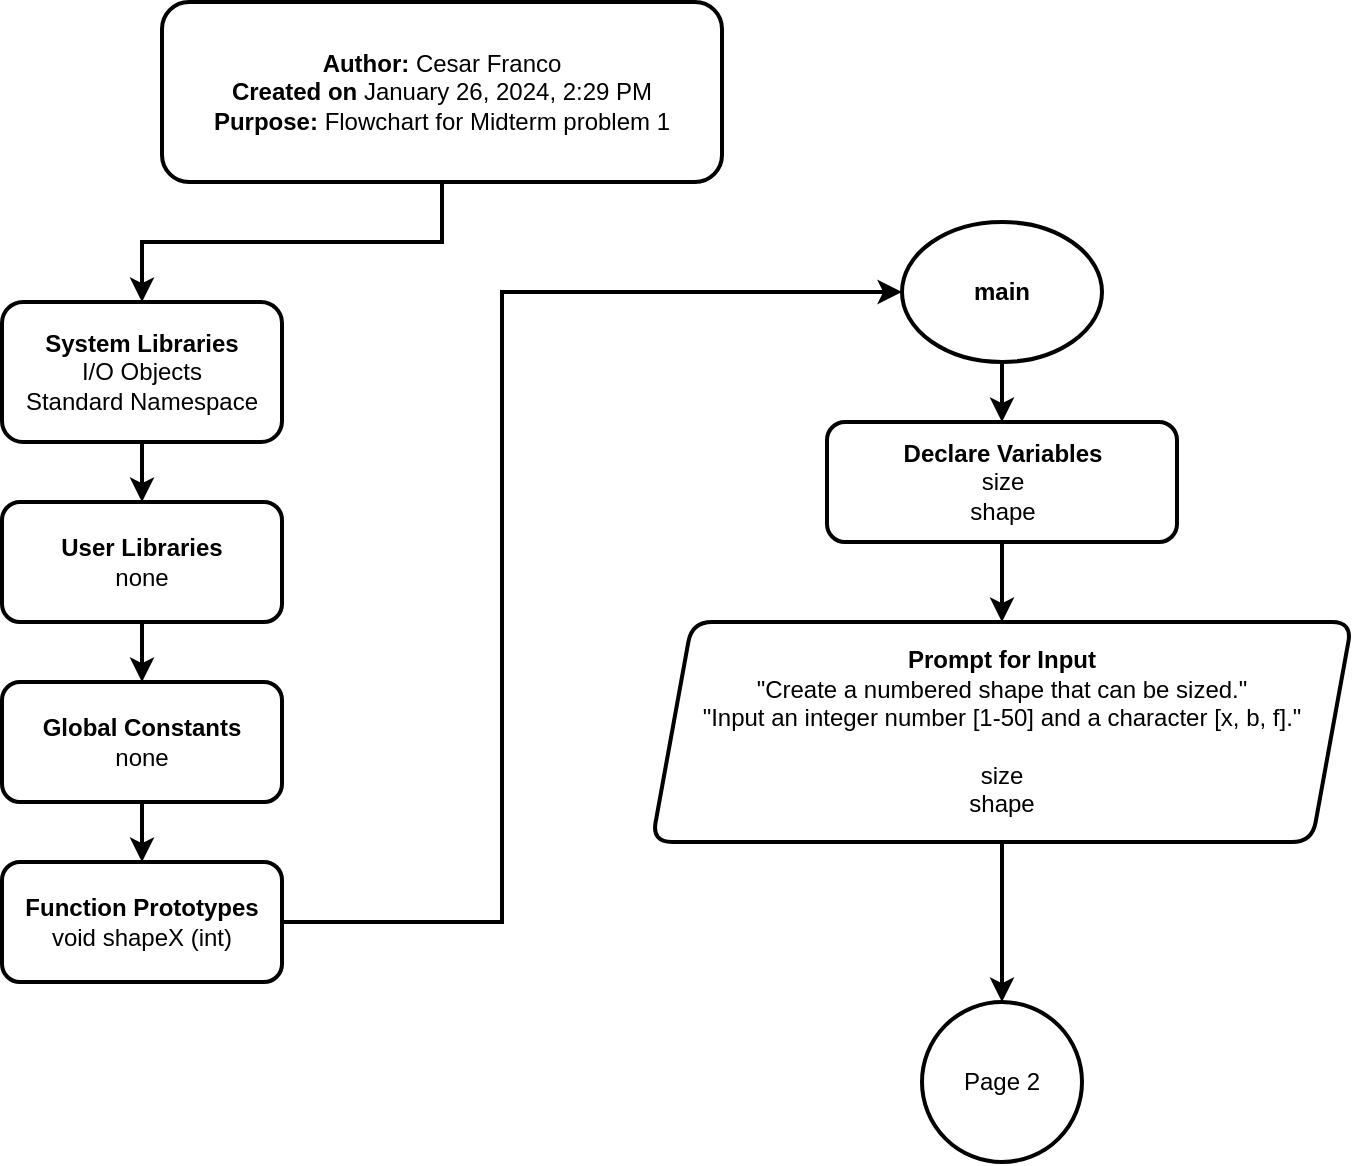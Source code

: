 <mxfile version="23.0.2" type="device" pages="9">
  <diagram name="Page-1" id="IwY_0OasKtBQ6U8GhJoq">
    <mxGraphModel dx="1434" dy="844" grid="1" gridSize="10" guides="1" tooltips="1" connect="1" arrows="1" fold="1" page="1" pageScale="1" pageWidth="850" pageHeight="1100" background="#ffffff" math="0" shadow="0">
      <root>
        <mxCell id="0" />
        <mxCell id="1" parent="0" />
        <mxCell id="egbWyd5UZdhMcLycnGTo-12" style="edgeStyle=orthogonalEdgeStyle;rounded=0;orthogonalLoop=1;jettySize=auto;html=1;exitX=0.5;exitY=1;exitDx=0;exitDy=0;entryX=0.5;entryY=0;entryDx=0;entryDy=0;strokeWidth=2;" edge="1" parent="1" source="egbWyd5UZdhMcLycnGTo-2" target="egbWyd5UZdhMcLycnGTo-3">
          <mxGeometry relative="1" as="geometry" />
        </mxCell>
        <mxCell id="egbWyd5UZdhMcLycnGTo-2" value="&lt;b&gt;Author: &lt;/b&gt;Cesar Franco&lt;br&gt;&lt;b&gt;Created on&lt;/b&gt;&amp;nbsp;January 26, 2024, 2:29 PM&lt;br&gt;&lt;b&gt;Purpose: &lt;/b&gt;Flowchart for Midterm problem 1" style="rounded=1;whiteSpace=wrap;html=1;strokeWidth=2;labelBackgroundColor=none;" vertex="1" parent="1">
          <mxGeometry x="130" y="50" width="280" height="90" as="geometry" />
        </mxCell>
        <mxCell id="egbWyd5UZdhMcLycnGTo-13" style="edgeStyle=orthogonalEdgeStyle;rounded=0;orthogonalLoop=1;jettySize=auto;html=1;exitX=0.5;exitY=1;exitDx=0;exitDy=0;entryX=0.5;entryY=0;entryDx=0;entryDy=0;strokeWidth=2;" edge="1" parent="1" source="egbWyd5UZdhMcLycnGTo-3" target="egbWyd5UZdhMcLycnGTo-4">
          <mxGeometry relative="1" as="geometry" />
        </mxCell>
        <mxCell id="egbWyd5UZdhMcLycnGTo-3" value="&lt;b&gt;System Libraries&lt;/b&gt;&lt;br&gt;I/O Objects&lt;br&gt;Standard Namespace" style="rounded=1;whiteSpace=wrap;html=1;strokeWidth=2;labelBackgroundColor=none;" vertex="1" parent="1">
          <mxGeometry x="50" y="200" width="140" height="70" as="geometry" />
        </mxCell>
        <mxCell id="egbWyd5UZdhMcLycnGTo-14" style="edgeStyle=orthogonalEdgeStyle;rounded=0;orthogonalLoop=1;jettySize=auto;html=1;exitX=0.5;exitY=1;exitDx=0;exitDy=0;entryX=0.5;entryY=0;entryDx=0;entryDy=0;strokeWidth=2;" edge="1" parent="1" source="egbWyd5UZdhMcLycnGTo-4" target="egbWyd5UZdhMcLycnGTo-5">
          <mxGeometry relative="1" as="geometry" />
        </mxCell>
        <mxCell id="egbWyd5UZdhMcLycnGTo-4" value="&lt;b&gt;User Libraries&lt;/b&gt;&lt;br&gt;none" style="rounded=1;whiteSpace=wrap;html=1;strokeWidth=2;labelBackgroundColor=none;" vertex="1" parent="1">
          <mxGeometry x="50" y="300" width="140" height="60" as="geometry" />
        </mxCell>
        <mxCell id="egbWyd5UZdhMcLycnGTo-15" style="edgeStyle=orthogonalEdgeStyle;rounded=0;orthogonalLoop=1;jettySize=auto;html=1;exitX=0.5;exitY=1;exitDx=0;exitDy=0;entryX=0.5;entryY=0;entryDx=0;entryDy=0;strokeWidth=2;" edge="1" parent="1" source="egbWyd5UZdhMcLycnGTo-5" target="egbWyd5UZdhMcLycnGTo-6">
          <mxGeometry relative="1" as="geometry" />
        </mxCell>
        <mxCell id="egbWyd5UZdhMcLycnGTo-5" value="&lt;b&gt;Global Constants&lt;/b&gt;&lt;br&gt;none" style="rounded=1;whiteSpace=wrap;html=1;strokeWidth=2;" vertex="1" parent="1">
          <mxGeometry x="50" y="390" width="140" height="60" as="geometry" />
        </mxCell>
        <mxCell id="egbWyd5UZdhMcLycnGTo-16" style="edgeStyle=orthogonalEdgeStyle;rounded=0;orthogonalLoop=1;jettySize=auto;html=1;exitX=1;exitY=0.5;exitDx=0;exitDy=0;entryX=0;entryY=0.5;entryDx=0;entryDy=0;strokeWidth=2;" edge="1" parent="1" source="egbWyd5UZdhMcLycnGTo-6" target="egbWyd5UZdhMcLycnGTo-7">
          <mxGeometry relative="1" as="geometry">
            <Array as="points">
              <mxPoint x="300" y="510" />
              <mxPoint x="300" y="195" />
            </Array>
          </mxGeometry>
        </mxCell>
        <mxCell id="egbWyd5UZdhMcLycnGTo-6" value="&lt;b&gt;Function Prototypes&lt;/b&gt;&lt;br&gt;void shapeX (int)" style="rounded=1;whiteSpace=wrap;html=1;strokeWidth=2;" vertex="1" parent="1">
          <mxGeometry x="50" y="480" width="140" height="60" as="geometry" />
        </mxCell>
        <mxCell id="egbWyd5UZdhMcLycnGTo-17" style="edgeStyle=orthogonalEdgeStyle;rounded=0;orthogonalLoop=1;jettySize=auto;html=1;exitX=0.5;exitY=1;exitDx=0;exitDy=0;entryX=0.5;entryY=0;entryDx=0;entryDy=0;strokeWidth=2;" edge="1" parent="1" source="egbWyd5UZdhMcLycnGTo-7" target="egbWyd5UZdhMcLycnGTo-8">
          <mxGeometry relative="1" as="geometry" />
        </mxCell>
        <mxCell id="egbWyd5UZdhMcLycnGTo-7" value="&lt;b&gt;main&lt;/b&gt;" style="ellipse;whiteSpace=wrap;html=1;strokeWidth=2;" vertex="1" parent="1">
          <mxGeometry x="500" y="160" width="100" height="70" as="geometry" />
        </mxCell>
        <mxCell id="egbWyd5UZdhMcLycnGTo-18" style="edgeStyle=orthogonalEdgeStyle;rounded=0;orthogonalLoop=1;jettySize=auto;html=1;exitX=0.5;exitY=1;exitDx=0;exitDy=0;entryX=0.5;entryY=0;entryDx=0;entryDy=0;strokeWidth=2;" edge="1" parent="1" source="egbWyd5UZdhMcLycnGTo-8" target="egbWyd5UZdhMcLycnGTo-10">
          <mxGeometry relative="1" as="geometry" />
        </mxCell>
        <mxCell id="egbWyd5UZdhMcLycnGTo-8" value="&lt;b&gt;Declare Variables&lt;br&gt;&lt;/b&gt;size&lt;br&gt;shape" style="rounded=1;whiteSpace=wrap;html=1;strokeWidth=2;" vertex="1" parent="1">
          <mxGeometry x="462.5" y="260" width="175" height="60" as="geometry" />
        </mxCell>
        <mxCell id="egbWyd5UZdhMcLycnGTo-19" style="edgeStyle=orthogonalEdgeStyle;rounded=0;orthogonalLoop=1;jettySize=auto;html=1;exitX=0.5;exitY=1;exitDx=0;exitDy=0;strokeWidth=2;" edge="1" parent="1" source="egbWyd5UZdhMcLycnGTo-10" target="egbWyd5UZdhMcLycnGTo-11">
          <mxGeometry relative="1" as="geometry" />
        </mxCell>
        <mxCell id="egbWyd5UZdhMcLycnGTo-10" value="&lt;b&gt;Prompt for Input&lt;/b&gt;&lt;br&gt;&quot;Create a numbered shape that can be sized.&quot;&lt;br&gt;&quot;Input an integer number [1-50] and a character [x, b, f].&quot;&lt;br&gt;&lt;br&gt;size &lt;br&gt;shape" style="shape=parallelogram;perimeter=parallelogramPerimeter;whiteSpace=wrap;html=1;fixedSize=1;size=20;rounded=1;strokeWidth=2;" vertex="1" parent="1">
          <mxGeometry x="375" y="360" width="350" height="110" as="geometry" />
        </mxCell>
        <mxCell id="egbWyd5UZdhMcLycnGTo-11" value="Page 2" style="ellipse;whiteSpace=wrap;html=1;aspect=fixed;strokeWidth=2;" vertex="1" parent="1">
          <mxGeometry x="510" y="550" width="80" height="80" as="geometry" />
        </mxCell>
      </root>
    </mxGraphModel>
  </diagram>
  <diagram id="4x4t6SVOaeAbHL-ScOhl" name="Page-2">
    <mxGraphModel dx="1098" dy="828" grid="1" gridSize="10" guides="1" tooltips="1" connect="1" arrows="1" fold="1" page="1" pageScale="1" pageWidth="850" pageHeight="1400" math="0" shadow="0">
      <root>
        <mxCell id="0" />
        <mxCell id="1" parent="0" />
        <mxCell id="mGW6AiN0Dq-u_zNQgsq6-3" value="&lt;font style=&quot;font-size: 12px;&quot;&gt;True&lt;/font&gt;" style="edgeLabel;resizable=0;html=1;align=center;verticalAlign=middle;" connectable="0" vertex="1" parent="1">
          <mxGeometry x="180" y="540" as="geometry">
            <mxPoint x="9" y="2" as="offset" />
          </mxGeometry>
        </mxCell>
        <mxCell id="-idmYDyvV52S_DasJy1z-11" style="edgeStyle=orthogonalEdgeStyle;rounded=0;orthogonalLoop=1;jettySize=auto;html=1;exitX=0.5;exitY=1;exitDx=0;exitDy=0;entryX=0.5;entryY=0;entryDx=0;entryDy=0;strokeWidth=2;" edge="1" parent="1" source="AVHm4QTrlz94VFmX7ydY-1" target="AVHm4QTrlz94VFmX7ydY-2">
          <mxGeometry relative="1" as="geometry" />
        </mxCell>
        <mxCell id="AVHm4QTrlz94VFmX7ydY-1" value="Page 2" style="ellipse;whiteSpace=wrap;html=1;aspect=fixed;strokeWidth=2;" vertex="1" parent="1">
          <mxGeometry x="80" y="30" width="80" height="80" as="geometry" />
        </mxCell>
        <mxCell id="-idmYDyvV52S_DasJy1z-12" style="edgeStyle=orthogonalEdgeStyle;rounded=0;orthogonalLoop=1;jettySize=auto;html=1;exitX=0.5;exitY=1;exitDx=0;exitDy=0;entryX=0.5;entryY=0;entryDx=0;entryDy=0;strokeWidth=2;" edge="1" parent="1" source="AVHm4QTrlz94VFmX7ydY-2" target="-idmYDyvV52S_DasJy1z-2">
          <mxGeometry relative="1" as="geometry" />
        </mxCell>
        <mxCell id="AVHm4QTrlz94VFmX7ydY-2" value="&lt;font face=&quot;Helvetica&quot;&gt;shape == &lt;b&gt;&#39;x&#39;&lt;/b&gt;&lt;/font&gt;" style="rhombus;whiteSpace=wrap;html=1;strokeWidth=2;" vertex="1" parent="1">
          <mxGeometry x="70" y="150" width="100" height="100" as="geometry" />
        </mxCell>
        <mxCell id="FPq2Ixr5h7C1LUMFeH7b-1" style="edgeStyle=orthogonalEdgeStyle;rounded=0;orthogonalLoop=1;jettySize=auto;html=1;exitX=1;exitY=0.5;exitDx=0;exitDy=0;strokeWidth=2;entryX=0;entryY=0.5;entryDx=0;entryDy=0;" edge="1" parent="1" source="-idmYDyvV52S_DasJy1z-1" target="PR00CUC9b5P_wxrPkuNw-1">
          <mxGeometry relative="1" as="geometry">
            <mxPoint x="430" y="200" as="targetPoint" />
          </mxGeometry>
        </mxCell>
        <mxCell id="-idmYDyvV52S_DasJy1z-1" value="shapeX (size)" style="shape=process;whiteSpace=wrap;html=1;backgroundOutline=1;strokeWidth=2;" vertex="1" parent="1">
          <mxGeometry x="250" y="170" width="120" height="60" as="geometry" />
        </mxCell>
        <mxCell id="qvcFiyHrPILfumzYFaB4-1" style="edgeStyle=orthogonalEdgeStyle;rounded=0;orthogonalLoop=1;jettySize=auto;html=1;exitX=0.5;exitY=1;exitDx=0;exitDy=0;entryX=0.5;entryY=0;entryDx=0;entryDy=0;strokeWidth=2;" edge="1" parent="1" source="-idmYDyvV52S_DasJy1z-2" target="PSkZcZ4t7A2qw4pC1qYr-1">
          <mxGeometry relative="1" as="geometry" />
        </mxCell>
        <mxCell id="-idmYDyvV52S_DasJy1z-2" value="&lt;font face=&quot;Helvetica&quot;&gt;shape == &lt;b&gt;&#39;b&#39;&lt;/b&gt;&lt;/font&gt;" style="rhombus;whiteSpace=wrap;html=1;strokeWidth=2;" vertex="1" parent="1">
          <mxGeometry x="70" y="290" width="100" height="100" as="geometry" />
        </mxCell>
        <mxCell id="-idmYDyvV52S_DasJy1z-4" value="" style="endArrow=classic;html=1;rounded=0;strokeWidth=2;exitX=1;exitY=0.5;exitDx=0;exitDy=0;entryX=0;entryY=0.5;entryDx=0;entryDy=0;" edge="1" parent="1" source="AVHm4QTrlz94VFmX7ydY-2" target="-idmYDyvV52S_DasJy1z-1">
          <mxGeometry relative="1" as="geometry">
            <mxPoint x="370" y="430" as="sourcePoint" />
            <mxPoint x="470" y="430" as="targetPoint" />
          </mxGeometry>
        </mxCell>
        <mxCell id="-idmYDyvV52S_DasJy1z-5" value="True" style="edgeLabel;resizable=0;html=1;align=center;verticalAlign=middle;" connectable="0" vertex="1" parent="-idmYDyvV52S_DasJy1z-4">
          <mxGeometry relative="1" as="geometry" />
        </mxCell>
        <mxCell id="-idmYDyvV52S_DasJy1z-9" value="" style="endArrow=classic;html=1;rounded=0;strokeWidth=2;exitX=1;exitY=0.5;exitDx=0;exitDy=0;entryX=0;entryY=0.5;entryDx=0;entryDy=0;" edge="1" parent="1" target="-idmYDyvV52S_DasJy1z-14">
          <mxGeometry relative="1" as="geometry">
            <mxPoint x="170" y="339.5" as="sourcePoint" />
            <mxPoint x="255" y="339.5" as="targetPoint" />
          </mxGeometry>
        </mxCell>
        <mxCell id="-idmYDyvV52S_DasJy1z-10" value="True" style="edgeLabel;resizable=0;html=1;align=center;verticalAlign=middle;" connectable="0" vertex="1" parent="-idmYDyvV52S_DasJy1z-9">
          <mxGeometry relative="1" as="geometry" />
        </mxCell>
        <mxCell id="KvOQ9KqcWxjVEI5UXMjI-22" style="edgeStyle=orthogonalEdgeStyle;rounded=0;orthogonalLoop=1;jettySize=auto;html=1;exitX=0.5;exitY=1;exitDx=0;exitDy=0;strokeWidth=2;" edge="1" parent="1" source="-idmYDyvV52S_DasJy1z-14" target="KvOQ9KqcWxjVEI5UXMjI-21">
          <mxGeometry relative="1" as="geometry" />
        </mxCell>
        <mxCell id="-idmYDyvV52S_DasJy1z-14" value="&lt;div style=&quot;&quot;&gt;&lt;b style=&quot;background-color: initial;&quot;&gt;Odd&lt;/b&gt;&lt;/div&gt;size%2 != 0" style="rhombus;whiteSpace=wrap;html=1;strokeWidth=2;align=center;" vertex="1" parent="1">
          <mxGeometry x="230" y="290" width="100" height="100" as="geometry" />
        </mxCell>
        <mxCell id="-idmYDyvV52S_DasJy1z-15" value="" style="endArrow=classic;html=1;rounded=0;strokeWidth=2;exitX=1;exitY=0.5;exitDx=0;exitDy=0;" edge="1" parent="1">
          <mxGeometry relative="1" as="geometry">
            <mxPoint x="330" y="339.5" as="sourcePoint" />
            <mxPoint x="390" y="340" as="targetPoint" />
          </mxGeometry>
        </mxCell>
        <mxCell id="-idmYDyvV52S_DasJy1z-16" value="True" style="edgeLabel;resizable=0;html=1;align=center;verticalAlign=middle;" connectable="0" vertex="1" parent="-idmYDyvV52S_DasJy1z-15">
          <mxGeometry relative="1" as="geometry" />
        </mxCell>
        <mxCell id="-idmYDyvV52S_DasJy1z-19" style="edgeStyle=orthogonalEdgeStyle;rounded=0;orthogonalLoop=1;jettySize=auto;html=1;exitX=0.5;exitY=1;exitDx=0;exitDy=0;entryX=0.5;entryY=0;entryDx=0;entryDy=0;strokeWidth=2;" edge="1" parent="1" source="-idmYDyvV52S_DasJy1z-17" target="-idmYDyvV52S_DasJy1z-18">
          <mxGeometry relative="1" as="geometry">
            <Array as="points">
              <mxPoint x="440" y="410" />
              <mxPoint x="350" y="410" />
            </Array>
          </mxGeometry>
        </mxCell>
        <mxCell id="-idmYDyvV52S_DasJy1z-17" value="Declare and Initialize In &lt;i&gt;row &lt;/i&gt;For Loop&lt;br&gt;&lt;br&gt;row = 1&amp;nbsp;" style="rounded=1;whiteSpace=wrap;html=1;strokeWidth=2;" vertex="1" parent="1">
          <mxGeometry x="390" y="300" width="100" height="80" as="geometry" />
        </mxCell>
        <mxCell id="KvOQ9KqcWxjVEI5UXMjI-20" style="edgeStyle=orthogonalEdgeStyle;rounded=0;orthogonalLoop=1;jettySize=auto;html=1;exitX=0.5;exitY=1;exitDx=0;exitDy=0;entryX=0.5;entryY=0;entryDx=0;entryDy=0;strokeWidth=2;" edge="1" parent="1" source="-idmYDyvV52S_DasJy1z-18">
          <mxGeometry relative="1" as="geometry">
            <mxPoint x="350" y="590" as="targetPoint" />
          </mxGeometry>
        </mxCell>
        <mxCell id="-idmYDyvV52S_DasJy1z-18" value="row &lt;b&gt;&amp;lt;=&lt;/b&gt; size" style="rhombus;whiteSpace=wrap;html=1;strokeWidth=2;" vertex="1" parent="1">
          <mxGeometry x="305" y="450" width="90" height="90" as="geometry" />
        </mxCell>
        <mxCell id="-idmYDyvV52S_DasJy1z-30" style="edgeStyle=orthogonalEdgeStyle;rounded=0;orthogonalLoop=1;jettySize=auto;html=1;exitX=0.5;exitY=1;exitDx=0;exitDy=0;entryX=0.5;entryY=0;entryDx=0;entryDy=0;strokeWidth=2;" edge="1" parent="1" source="-idmYDyvV52S_DasJy1z-20" target="-idmYDyvV52S_DasJy1z-23">
          <mxGeometry relative="1" as="geometry" />
        </mxCell>
        <mxCell id="-idmYDyvV52S_DasJy1z-20" value="Declare and Initialize In &lt;i&gt;column &lt;/i&gt;For Loop&lt;br&gt;&lt;br&gt;col = 1" style="rounded=1;whiteSpace=wrap;html=1;strokeWidth=2;" vertex="1" parent="1">
          <mxGeometry x="460" y="455" width="100" height="80" as="geometry" />
        </mxCell>
        <mxCell id="-idmYDyvV52S_DasJy1z-21" value="" style="endArrow=classic;html=1;rounded=0;strokeWidth=2;exitX=1;exitY=0.5;exitDx=0;exitDy=0;entryX=0;entryY=0.506;entryDx=0;entryDy=0;entryPerimeter=0;" edge="1" parent="1">
          <mxGeometry relative="1" as="geometry">
            <mxPoint x="390" y="494.5" as="sourcePoint" />
            <mxPoint x="460" y="494.98" as="targetPoint" />
          </mxGeometry>
        </mxCell>
        <mxCell id="-idmYDyvV52S_DasJy1z-22" value="True" style="edgeLabel;resizable=0;html=1;align=center;verticalAlign=middle;" connectable="0" vertex="1" parent="-idmYDyvV52S_DasJy1z-21">
          <mxGeometry relative="1" as="geometry" />
        </mxCell>
        <mxCell id="-idmYDyvV52S_DasJy1z-23" value="col &lt;b&gt;&amp;lt; &lt;/b&gt;row" style="rhombus;whiteSpace=wrap;html=1;strokeWidth=2;" vertex="1" parent="1">
          <mxGeometry x="430" y="610" width="80" height="80" as="geometry" />
        </mxCell>
        <mxCell id="-idmYDyvV52S_DasJy1z-24" value="" style="endArrow=classic;html=1;rounded=0;strokeWidth=2;exitX=1;exitY=0.5;exitDx=0;exitDy=0;entryX=0;entryY=0.506;entryDx=0;entryDy=0;entryPerimeter=0;" edge="1" parent="1">
          <mxGeometry relative="1" as="geometry">
            <mxPoint x="510" y="649.5" as="sourcePoint" />
            <mxPoint x="580" y="649.5" as="targetPoint" />
          </mxGeometry>
        </mxCell>
        <mxCell id="-idmYDyvV52S_DasJy1z-25" value="True" style="edgeLabel;resizable=0;html=1;align=center;verticalAlign=middle;" connectable="0" vertex="1" parent="-idmYDyvV52S_DasJy1z-24">
          <mxGeometry relative="1" as="geometry" />
        </mxCell>
        <mxCell id="-idmYDyvV52S_DasJy1z-27" value="&lt;b&gt;Increment&lt;/b&gt;&lt;br&gt;col++" style="rounded=1;whiteSpace=wrap;html=1;strokeWidth=2;" vertex="1" parent="1">
          <mxGeometry x="590" y="530" width="90" height="60" as="geometry" />
        </mxCell>
        <mxCell id="-idmYDyvV52S_DasJy1z-29" style="edgeStyle=orthogonalEdgeStyle;rounded=0;orthogonalLoop=1;jettySize=auto;html=1;exitX=1;exitY=0.5;exitDx=0;exitDy=0;entryX=1;entryY=0.5;entryDx=0;entryDy=0;strokeWidth=2;" edge="1" parent="1" source="-idmYDyvV52S_DasJy1z-28" target="-idmYDyvV52S_DasJy1z-27">
          <mxGeometry relative="1" as="geometry">
            <Array as="points">
              <mxPoint x="710" y="650" />
              <mxPoint x="710" y="560" />
            </Array>
          </mxGeometry>
        </mxCell>
        <mxCell id="-idmYDyvV52S_DasJy1z-28" value="&lt;b&gt;Output Space&lt;br style=&quot;border-color: var(--border-color);&quot;&gt;&lt;/b&gt;&lt;span style=&quot;font-weight: bold; border-color: var(--border-color);&quot;&gt;&quot; &quot;&lt;/span&gt;" style="shape=parallelogram;perimeter=parallelogramPerimeter;whiteSpace=wrap;html=1;fixedSize=1;rounded=1;strokeWidth=2;" vertex="1" parent="1">
          <mxGeometry x="570" y="620" width="110" height="60" as="geometry" />
        </mxCell>
        <mxCell id="-idmYDyvV52S_DasJy1z-31" value="" style="endArrow=none;html=1;rounded=0;entryX=0;entryY=0.5;entryDx=0;entryDy=0;strokeWidth=2;" edge="1" parent="1" target="-idmYDyvV52S_DasJy1z-27">
          <mxGeometry width="50" height="50" relative="1" as="geometry">
            <mxPoint x="510" y="560" as="sourcePoint" />
            <mxPoint x="540" y="570" as="targetPoint" />
          </mxGeometry>
        </mxCell>
        <mxCell id="-idmYDyvV52S_DasJy1z-32" value="" style="endArrow=classic;html=1;rounded=0;exitX=0.5;exitY=1;exitDx=0;exitDy=0;strokeWidth=2;entryX=0.5;entryY=0;entryDx=0;entryDy=0;" edge="1" parent="1" source="-idmYDyvV52S_DasJy1z-23" target="-idmYDyvV52S_DasJy1z-37">
          <mxGeometry relative="1" as="geometry">
            <mxPoint x="490" y="750" as="sourcePoint" />
            <mxPoint x="470" y="720" as="targetPoint" />
          </mxGeometry>
        </mxCell>
        <mxCell id="-idmYDyvV52S_DasJy1z-33" value="&lt;font style=&quot;font-size: 12px;&quot;&gt;False&lt;/font&gt;" style="edgeLabel;resizable=0;html=1;align=center;verticalAlign=middle;" connectable="0" vertex="1" parent="-idmYDyvV52S_DasJy1z-32">
          <mxGeometry relative="1" as="geometry">
            <mxPoint x="-20" y="-5" as="offset" />
          </mxGeometry>
        </mxCell>
        <mxCell id="-idmYDyvV52S_DasJy1z-36" style="edgeStyle=orthogonalEdgeStyle;rounded=0;orthogonalLoop=1;jettySize=auto;html=1;exitX=0.5;exitY=1;exitDx=0;exitDy=0;entryX=0.5;entryY=0;entryDx=0;entryDy=0;strokeWidth=2;" edge="1" parent="1" source="-idmYDyvV52S_DasJy1z-34" target="-idmYDyvV52S_DasJy1z-35">
          <mxGeometry relative="1" as="geometry" />
        </mxCell>
        <mxCell id="-idmYDyvV52S_DasJy1z-34" value="Declare and Initialize In &lt;i&gt;spaces&amp;nbsp;&lt;/i&gt;For Loop&lt;br style=&quot;border-color: var(--border-color);&quot;&gt;&lt;br style=&quot;border-color: var(--border-color);&quot;&gt;space = 1" style="rounded=1;whiteSpace=wrap;html=1;strokeWidth=2;" vertex="1" parent="1">
          <mxGeometry x="410" y="810" width="120" height="70" as="geometry" />
        </mxCell>
        <mxCell id="KvOQ9KqcWxjVEI5UXMjI-13" style="edgeStyle=orthogonalEdgeStyle;rounded=0;orthogonalLoop=1;jettySize=auto;html=1;exitX=0.5;exitY=1;exitDx=0;exitDy=0;entryX=0.5;entryY=0;entryDx=0;entryDy=0;strokeWidth=2;" edge="1" parent="1" source="-idmYDyvV52S_DasJy1z-35" target="KvOQ9KqcWxjVEI5UXMjI-12">
          <mxGeometry relative="1" as="geometry" />
        </mxCell>
        <mxCell id="-idmYDyvV52S_DasJy1z-35" value="space &lt;b&gt;&amp;lt;=&lt;/b&gt; (size-row)" style="rhombus;whiteSpace=wrap;html=1;strokeWidth=2;" vertex="1" parent="1">
          <mxGeometry x="405" y="920" width="130" height="100" as="geometry" />
        </mxCell>
        <mxCell id="KvOQ9KqcWxjVEI5UXMjI-9" style="edgeStyle=orthogonalEdgeStyle;rounded=0;orthogonalLoop=1;jettySize=auto;html=1;exitX=0.5;exitY=1;exitDx=0;exitDy=0;entryX=0.5;entryY=0;entryDx=0;entryDy=0;strokeWidth=2;" edge="1" parent="1" source="-idmYDyvV52S_DasJy1z-37" target="-idmYDyvV52S_DasJy1z-34">
          <mxGeometry relative="1" as="geometry" />
        </mxCell>
        <mxCell id="-idmYDyvV52S_DasJy1z-37" value="&lt;b&gt;Output&lt;/b&gt;&lt;br&gt;(size+1-row)" style="shape=parallelogram;perimeter=parallelogramPerimeter;whiteSpace=wrap;html=1;fixedSize=1;rounded=1;strokeWidth=2;" vertex="1" parent="1">
          <mxGeometry x="410" y="720" width="120" height="60" as="geometry" />
        </mxCell>
        <mxCell id="KvOQ9KqcWxjVEI5UXMjI-2" value="" style="endArrow=classic;html=1;rounded=0;strokeWidth=2;exitX=1;exitY=0.5;exitDx=0;exitDy=0;entryX=0;entryY=0.5;entryDx=0;entryDy=0;" edge="1" parent="1">
          <mxGeometry relative="1" as="geometry">
            <mxPoint x="535" y="969.5" as="sourcePoint" />
            <mxPoint x="590" y="970" as="targetPoint" />
          </mxGeometry>
        </mxCell>
        <mxCell id="KvOQ9KqcWxjVEI5UXMjI-3" value="True" style="edgeLabel;resizable=0;html=1;align=center;verticalAlign=middle;" connectable="0" vertex="1" parent="KvOQ9KqcWxjVEI5UXMjI-2">
          <mxGeometry relative="1" as="geometry" />
        </mxCell>
        <mxCell id="KvOQ9KqcWxjVEI5UXMjI-5" value="&lt;b&gt;Output Space&lt;br style=&quot;border-color: var(--border-color);&quot;&gt;&lt;/b&gt;&lt;span style=&quot;font-weight: bold; border-color: var(--border-color);&quot;&gt;&quot; &quot;&lt;/span&gt;" style="shape=parallelogram;perimeter=parallelogramPerimeter;whiteSpace=wrap;html=1;fixedSize=1;rounded=1;strokeWidth=2;" vertex="1" parent="1">
          <mxGeometry x="580" y="940" width="110" height="60" as="geometry" />
        </mxCell>
        <mxCell id="KvOQ9KqcWxjVEI5UXMjI-6" value="&lt;b&gt;Increment&lt;/b&gt;&lt;br&gt;space++" style="rounded=1;whiteSpace=wrap;html=1;strokeWidth=2;" vertex="1" parent="1">
          <mxGeometry x="610" y="850" width="90" height="60" as="geometry" />
        </mxCell>
        <mxCell id="KvOQ9KqcWxjVEI5UXMjI-7" style="edgeStyle=orthogonalEdgeStyle;rounded=0;orthogonalLoop=1;jettySize=auto;html=1;exitX=1;exitY=0.5;exitDx=0;exitDy=0;strokeWidth=2;" edge="1" parent="1">
          <mxGeometry relative="1" as="geometry">
            <mxPoint x="680" y="970" as="sourcePoint" />
            <mxPoint x="700" y="880" as="targetPoint" />
            <Array as="points">
              <mxPoint x="730" y="970" />
              <mxPoint x="730" y="880" />
            </Array>
          </mxGeometry>
        </mxCell>
        <mxCell id="KvOQ9KqcWxjVEI5UXMjI-8" value="" style="endArrow=none;html=1;rounded=0;strokeWidth=2;" edge="1" parent="1">
          <mxGeometry width="50" height="50" relative="1" as="geometry">
            <mxPoint x="470" y="900" as="sourcePoint" />
            <mxPoint x="610" y="880" as="targetPoint" />
            <Array as="points">
              <mxPoint x="570" y="900" />
              <mxPoint x="570" y="880" />
            </Array>
          </mxGeometry>
        </mxCell>
        <mxCell id="KvOQ9KqcWxjVEI5UXMjI-12" value="&lt;b&gt;Output New Line&lt;br style=&quot;border-color: var(--border-color);&quot;&gt;&lt;/b&gt;endl" style="shape=parallelogram;perimeter=parallelogramPerimeter;whiteSpace=wrap;html=1;fixedSize=1;rounded=1;strokeWidth=2;" vertex="1" parent="1">
          <mxGeometry x="402.5" y="1070" width="135" height="60" as="geometry" />
        </mxCell>
        <mxCell id="KvOQ9KqcWxjVEI5UXMjI-14" value="&lt;font style=&quot;font-size: 12px;&quot;&gt;False&lt;/font&gt;" style="edgeLabel;resizable=0;html=1;align=center;verticalAlign=middle;" connectable="0" vertex="1" parent="1">
          <mxGeometry x="450" y="1040" as="geometry">
            <mxPoint x="15" y="1" as="offset" />
          </mxGeometry>
        </mxCell>
        <mxCell id="KvOQ9KqcWxjVEI5UXMjI-15" value="" style="endArrow=none;html=1;rounded=0;exitX=1;exitY=0.5;exitDx=0;exitDy=0;strokeWidth=2;" edge="1" parent="1" source="KvOQ9KqcWxjVEI5UXMjI-12">
          <mxGeometry width="50" height="50" relative="1" as="geometry">
            <mxPoint x="610" y="1120" as="sourcePoint" />
            <mxPoint x="780" y="410" as="targetPoint" />
            <Array as="points">
              <mxPoint x="780" y="1100" />
            </Array>
          </mxGeometry>
        </mxCell>
        <mxCell id="KvOQ9KqcWxjVEI5UXMjI-16" value="&lt;b&gt;Increment&lt;/b&gt;&lt;br&gt;row++" style="rounded=1;whiteSpace=wrap;html=1;strokeWidth=2;" vertex="1" parent="1">
          <mxGeometry x="610" y="380" width="90" height="60" as="geometry" />
        </mxCell>
        <mxCell id="KvOQ9KqcWxjVEI5UXMjI-17" value="" style="endArrow=classic;html=1;rounded=0;entryX=1;entryY=0.5;entryDx=0;entryDy=0;strokeWidth=2;" edge="1" parent="1" target="KvOQ9KqcWxjVEI5UXMjI-16">
          <mxGeometry width="50" height="50" relative="1" as="geometry">
            <mxPoint x="780" y="410" as="sourcePoint" />
            <mxPoint x="830" y="340" as="targetPoint" />
          </mxGeometry>
        </mxCell>
        <mxCell id="KvOQ9KqcWxjVEI5UXMjI-18" value="" style="endArrow=none;html=1;rounded=0;entryX=0;entryY=0.5;entryDx=0;entryDy=0;strokeWidth=2;" edge="1" parent="1">
          <mxGeometry width="50" height="50" relative="1" as="geometry">
            <mxPoint x="350" y="420" as="sourcePoint" />
            <mxPoint x="610" y="400" as="targetPoint" />
            <Array as="points">
              <mxPoint x="520" y="420" />
              <mxPoint x="520" y="400" />
            </Array>
          </mxGeometry>
        </mxCell>
        <mxCell id="KvOQ9KqcWxjVEI5UXMjI-21" value="Page 3" style="ellipse;whiteSpace=wrap;html=1;aspect=fixed;strokeWidth=2;" vertex="1" parent="1">
          <mxGeometry x="180" y="450" width="70" height="70" as="geometry" />
        </mxCell>
        <mxCell id="KvOQ9KqcWxjVEI5UXMjI-23" value="&lt;font style=&quot;font-size: 12px;&quot;&gt;False&lt;/font&gt;" style="edgeLabel;resizable=0;html=1;align=center;verticalAlign=middle;" connectable="0" vertex="1" parent="1">
          <mxGeometry x="240" y="410" as="geometry" />
        </mxCell>
        <mxCell id="mGW6AiN0Dq-u_zNQgsq6-2" style="edgeStyle=orthogonalEdgeStyle;rounded=0;orthogonalLoop=1;jettySize=auto;html=1;exitX=1;exitY=0.5;exitDx=0;exitDy=0;entryX=0.5;entryY=0;entryDx=0;entryDy=0;strokeWidth=2;" edge="1" parent="1" source="PSkZcZ4t7A2qw4pC1qYr-1" target="mGW6AiN0Dq-u_zNQgsq6-1">
          <mxGeometry relative="1" as="geometry" />
        </mxCell>
        <mxCell id="mYTQmxzmRxWy2Dl618JO-2" style="edgeStyle=orthogonalEdgeStyle;rounded=0;orthogonalLoop=1;jettySize=auto;html=1;exitX=0.5;exitY=1;exitDx=0;exitDy=0;entryX=0.5;entryY=0;entryDx=0;entryDy=0;strokeWidth=2;" edge="1" parent="1" source="PSkZcZ4t7A2qw4pC1qYr-1">
          <mxGeometry relative="1" as="geometry">
            <mxPoint x="120" y="660" as="targetPoint" />
          </mxGeometry>
        </mxCell>
        <mxCell id="PSkZcZ4t7A2qw4pC1qYr-1" value="&lt;font face=&quot;Helvetica&quot;&gt;shape == &lt;b&gt;&#39;f&#39;&lt;/b&gt;&lt;/font&gt;" style="rhombus;whiteSpace=wrap;html=1;strokeWidth=2;" vertex="1" parent="1">
          <mxGeometry x="70" y="500" width="100" height="100" as="geometry" />
        </mxCell>
        <mxCell id="mGW6AiN0Dq-u_zNQgsq6-1" value="Page 4" style="ellipse;whiteSpace=wrap;html=1;aspect=fixed;strokeWidth=2;" vertex="1" parent="1">
          <mxGeometry x="190" y="600" width="70" height="70" as="geometry" />
        </mxCell>
        <mxCell id="M8xby6EWhmfruPky9yT3-1" value="&lt;font style=&quot;font-size: 12px;&quot;&gt;False&lt;/font&gt;" style="edgeLabel;resizable=0;html=1;align=center;verticalAlign=middle;" connectable="0" vertex="1" parent="1">
          <mxGeometry x="350" y="560" as="geometry">
            <mxPoint x="16" as="offset" />
          </mxGeometry>
        </mxCell>
        <mxCell id="PR00CUC9b5P_wxrPkuNw-1" value="Exit Main&lt;br&gt;&lt;b&gt;return 0&lt;/b&gt;" style="ellipse;whiteSpace=wrap;html=1;strokeWidth=2;" vertex="1" parent="1">
          <mxGeometry x="427.5" y="165" width="110" height="70" as="geometry" />
        </mxCell>
        <mxCell id="PR00CUC9b5P_wxrPkuNw-2" value="Exit Main&lt;br&gt;&lt;b&gt;return 0&lt;/b&gt;" style="ellipse;whiteSpace=wrap;html=1;strokeWidth=2;" vertex="1" parent="1">
          <mxGeometry x="295" y="590" width="110" height="70" as="geometry" />
        </mxCell>
        <mxCell id="PR00CUC9b5P_wxrPkuNw-3" value="Exit Main&lt;br&gt;&lt;b&gt;return 0&lt;/b&gt;" style="ellipse;whiteSpace=wrap;html=1;strokeWidth=2;" vertex="1" parent="1">
          <mxGeometry x="65" y="660" width="110" height="70" as="geometry" />
        </mxCell>
      </root>
    </mxGraphModel>
  </diagram>
  <diagram id="4fhCyNlNCg2B_Y2FmmJQ" name="Page-3">
    <mxGraphModel dx="1098" dy="1928" grid="1" gridSize="10" guides="1" tooltips="1" connect="1" arrows="1" fold="1" page="1" pageScale="1" pageWidth="850" pageHeight="1100" math="0" shadow="0">
      <root>
        <mxCell id="0" />
        <mxCell id="1" parent="0" />
        <mxCell id="DnYy7_rO0HkVGrwxEHZh-1" value="Page 3" style="ellipse;whiteSpace=wrap;html=1;aspect=fixed;strokeWidth=2;" vertex="1" parent="1">
          <mxGeometry x="80" y="-1035" width="70" height="70" as="geometry" />
        </mxCell>
        <mxCell id="Ko-R9MRRwcQ64pfk7p8N-39" value="" style="endArrow=classic;html=1;rounded=0;strokeWidth=2;exitX=1;exitY=0.5;exitDx=0;exitDy=0;" edge="1" parent="1" source="DnYy7_rO0HkVGrwxEHZh-1">
          <mxGeometry relative="1" as="geometry">
            <mxPoint x="220" y="-1000.5" as="sourcePoint" />
            <mxPoint x="280" y="-1000" as="targetPoint" />
          </mxGeometry>
        </mxCell>
        <mxCell id="g6zsjgpkkRmQODUS_kDY-3" style="edgeStyle=orthogonalEdgeStyle;rounded=0;orthogonalLoop=1;jettySize=auto;html=1;exitX=0.5;exitY=1;exitDx=0;exitDy=0;entryX=0.5;entryY=0;entryDx=0;entryDy=0;strokeWidth=2;" edge="1" parent="1" target="cMIOmmHfhrredYDEQK7q-1">
          <mxGeometry relative="1" as="geometry">
            <mxPoint x="350" y="-965" as="sourcePoint" />
            <mxPoint x="260" y="-895" as="targetPoint" />
            <Array as="points">
              <mxPoint x="350" y="-945" />
              <mxPoint x="240" y="-945" />
            </Array>
          </mxGeometry>
        </mxCell>
        <mxCell id="Ko-R9MRRwcQ64pfk7p8N-42" value="Declare and Initialize In &lt;i&gt;row &lt;/i&gt;For Loop&lt;br&gt;&lt;br&gt;row = 1&amp;nbsp;" style="rounded=1;whiteSpace=wrap;html=1;strokeWidth=2;" vertex="1" parent="1">
          <mxGeometry x="280" y="-1040" width="100" height="80" as="geometry" />
        </mxCell>
        <mxCell id="Ko-R9MRRwcQ64pfk7p8N-43" style="edgeStyle=orthogonalEdgeStyle;rounded=0;orthogonalLoop=1;jettySize=auto;html=1;exitX=0.5;exitY=1;exitDx=0;exitDy=0;entryX=0.5;entryY=0;entryDx=0;entryDy=0;strokeWidth=2;" edge="1" parent="1" source="cMIOmmHfhrredYDEQK7q-1">
          <mxGeometry relative="1" as="geometry">
            <mxPoint x="235" y="-800" as="sourcePoint" />
            <mxPoint x="240" y="-760" as="targetPoint" />
          </mxGeometry>
        </mxCell>
        <mxCell id="Ko-R9MRRwcQ64pfk7p8N-45" style="edgeStyle=orthogonalEdgeStyle;rounded=0;orthogonalLoop=1;jettySize=auto;html=1;exitX=0.5;exitY=1;exitDx=0;exitDy=0;entryX=0.5;entryY=0;entryDx=0;entryDy=0;strokeWidth=2;" edge="1" parent="1" source="Ko-R9MRRwcQ64pfk7p8N-46" target="Ko-R9MRRwcQ64pfk7p8N-49">
          <mxGeometry relative="1" as="geometry" />
        </mxCell>
        <mxCell id="Ko-R9MRRwcQ64pfk7p8N-46" value="Declare and Initialize In &lt;i&gt;column &lt;/i&gt;For Loop&lt;br&gt;&lt;br&gt;col = 1" style="rounded=1;whiteSpace=wrap;html=1;strokeWidth=2;" vertex="1" parent="1">
          <mxGeometry x="350" y="-885" width="100" height="80" as="geometry" />
        </mxCell>
        <mxCell id="Ko-R9MRRwcQ64pfk7p8N-47" value="" style="endArrow=classic;html=1;rounded=0;strokeWidth=2;exitX=1;exitY=0.5;exitDx=0;exitDy=0;entryX=0;entryY=0.506;entryDx=0;entryDy=0;entryPerimeter=0;" edge="1" parent="1">
          <mxGeometry relative="1" as="geometry">
            <mxPoint x="280" y="-845.5" as="sourcePoint" />
            <mxPoint x="350" y="-845.02" as="targetPoint" />
          </mxGeometry>
        </mxCell>
        <mxCell id="Ko-R9MRRwcQ64pfk7p8N-48" value="True" style="edgeLabel;resizable=0;html=1;align=center;verticalAlign=middle;" connectable="0" vertex="1" parent="Ko-R9MRRwcQ64pfk7p8N-47">
          <mxGeometry relative="1" as="geometry" />
        </mxCell>
        <mxCell id="Ko-R9MRRwcQ64pfk7p8N-49" value="col &lt;b&gt;&amp;lt; &lt;/b&gt;row" style="rhombus;whiteSpace=wrap;html=1;strokeWidth=2;" vertex="1" parent="1">
          <mxGeometry x="320" y="-730" width="80" height="80" as="geometry" />
        </mxCell>
        <mxCell id="Ko-R9MRRwcQ64pfk7p8N-50" value="" style="endArrow=classic;html=1;rounded=0;strokeWidth=2;exitX=1;exitY=0.5;exitDx=0;exitDy=0;entryX=0;entryY=0.506;entryDx=0;entryDy=0;entryPerimeter=0;" edge="1" parent="1">
          <mxGeometry relative="1" as="geometry">
            <mxPoint x="400" y="-690.5" as="sourcePoint" />
            <mxPoint x="470" y="-690.5" as="targetPoint" />
          </mxGeometry>
        </mxCell>
        <mxCell id="Ko-R9MRRwcQ64pfk7p8N-51" value="True" style="edgeLabel;resizable=0;html=1;align=center;verticalAlign=middle;" connectable="0" vertex="1" parent="Ko-R9MRRwcQ64pfk7p8N-50">
          <mxGeometry relative="1" as="geometry" />
        </mxCell>
        <mxCell id="Ko-R9MRRwcQ64pfk7p8N-52" value="&lt;b&gt;Increment&lt;/b&gt;&lt;br&gt;col++" style="rounded=1;whiteSpace=wrap;html=1;strokeWidth=2;" vertex="1" parent="1">
          <mxGeometry x="480" y="-810" width="90" height="60" as="geometry" />
        </mxCell>
        <mxCell id="Ko-R9MRRwcQ64pfk7p8N-53" style="edgeStyle=orthogonalEdgeStyle;rounded=0;orthogonalLoop=1;jettySize=auto;html=1;exitX=1;exitY=0.5;exitDx=0;exitDy=0;entryX=1;entryY=0.5;entryDx=0;entryDy=0;strokeWidth=2;" edge="1" parent="1" source="Ko-R9MRRwcQ64pfk7p8N-54" target="Ko-R9MRRwcQ64pfk7p8N-52">
          <mxGeometry relative="1" as="geometry">
            <Array as="points">
              <mxPoint x="600" y="-690" />
              <mxPoint x="600" y="-780" />
            </Array>
          </mxGeometry>
        </mxCell>
        <mxCell id="Ko-R9MRRwcQ64pfk7p8N-54" value="&lt;b&gt;Output Space&lt;br style=&quot;border-color: var(--border-color);&quot;&gt;&lt;/b&gt;&lt;span style=&quot;font-weight: bold; border-color: var(--border-color);&quot;&gt;&quot; &quot;&lt;/span&gt;" style="shape=parallelogram;perimeter=parallelogramPerimeter;whiteSpace=wrap;html=1;fixedSize=1;rounded=1;strokeWidth=2;" vertex="1" parent="1">
          <mxGeometry x="460" y="-720" width="110" height="60" as="geometry" />
        </mxCell>
        <mxCell id="Ko-R9MRRwcQ64pfk7p8N-55" value="" style="endArrow=none;html=1;rounded=0;entryX=0;entryY=0.5;entryDx=0;entryDy=0;strokeWidth=2;" edge="1" parent="1" target="Ko-R9MRRwcQ64pfk7p8N-52">
          <mxGeometry width="50" height="50" relative="1" as="geometry">
            <mxPoint x="400" y="-780" as="sourcePoint" />
            <mxPoint x="430" y="-770" as="targetPoint" />
          </mxGeometry>
        </mxCell>
        <mxCell id="Ko-R9MRRwcQ64pfk7p8N-56" value="" style="endArrow=classic;html=1;rounded=0;exitX=0.5;exitY=1;exitDx=0;exitDy=0;strokeWidth=2;entryX=0.5;entryY=0;entryDx=0;entryDy=0;" edge="1" parent="1" source="Ko-R9MRRwcQ64pfk7p8N-49" target="Ko-R9MRRwcQ64pfk7p8N-63">
          <mxGeometry relative="1" as="geometry">
            <mxPoint x="380" y="-590" as="sourcePoint" />
            <mxPoint x="360" y="-620" as="targetPoint" />
          </mxGeometry>
        </mxCell>
        <mxCell id="Ko-R9MRRwcQ64pfk7p8N-57" value="&lt;font style=&quot;font-size: 12px;&quot;&gt;False&lt;/font&gt;" style="edgeLabel;resizable=0;html=1;align=center;verticalAlign=middle;" connectable="0" vertex="1" parent="Ko-R9MRRwcQ64pfk7p8N-56">
          <mxGeometry relative="1" as="geometry">
            <mxPoint x="-20" y="-5" as="offset" />
          </mxGeometry>
        </mxCell>
        <mxCell id="Ko-R9MRRwcQ64pfk7p8N-58" style="edgeStyle=orthogonalEdgeStyle;rounded=0;orthogonalLoop=1;jettySize=auto;html=1;exitX=0.5;exitY=1;exitDx=0;exitDy=0;entryX=0.5;entryY=0;entryDx=0;entryDy=0;strokeWidth=2;" edge="1" parent="1" source="Ko-R9MRRwcQ64pfk7p8N-59" target="Ko-R9MRRwcQ64pfk7p8N-61">
          <mxGeometry relative="1" as="geometry" />
        </mxCell>
        <mxCell id="Ko-R9MRRwcQ64pfk7p8N-59" value="Declare and Initialize In &lt;i&gt;spaces&amp;nbsp;&lt;/i&gt;For Loop&lt;br style=&quot;border-color: var(--border-color);&quot;&gt;&lt;br style=&quot;border-color: var(--border-color);&quot;&gt;space = 1" style="rounded=1;whiteSpace=wrap;html=1;strokeWidth=2;" vertex="1" parent="1">
          <mxGeometry x="300" y="-530" width="120" height="70" as="geometry" />
        </mxCell>
        <mxCell id="Ko-R9MRRwcQ64pfk7p8N-60" style="edgeStyle=orthogonalEdgeStyle;rounded=0;orthogonalLoop=1;jettySize=auto;html=1;exitX=0.5;exitY=1;exitDx=0;exitDy=0;entryX=0.5;entryY=0;entryDx=0;entryDy=0;strokeWidth=2;" edge="1" parent="1" source="Ko-R9MRRwcQ64pfk7p8N-61" target="Ko-R9MRRwcQ64pfk7p8N-70">
          <mxGeometry relative="1" as="geometry" />
        </mxCell>
        <mxCell id="Ko-R9MRRwcQ64pfk7p8N-61" value="space &lt;b&gt;&amp;lt;=&lt;/b&gt; (size-row)" style="rhombus;whiteSpace=wrap;html=1;strokeWidth=2;" vertex="1" parent="1">
          <mxGeometry x="295" y="-420" width="130" height="100" as="geometry" />
        </mxCell>
        <mxCell id="Ko-R9MRRwcQ64pfk7p8N-62" style="edgeStyle=orthogonalEdgeStyle;rounded=0;orthogonalLoop=1;jettySize=auto;html=1;exitX=0.5;exitY=1;exitDx=0;exitDy=0;entryX=0.5;entryY=0;entryDx=0;entryDy=0;strokeWidth=2;" edge="1" parent="1" source="Ko-R9MRRwcQ64pfk7p8N-63" target="Ko-R9MRRwcQ64pfk7p8N-59">
          <mxGeometry relative="1" as="geometry" />
        </mxCell>
        <mxCell id="Ko-R9MRRwcQ64pfk7p8N-63" value="&lt;b&gt;Output&lt;/b&gt;&lt;br&gt;row" style="shape=parallelogram;perimeter=parallelogramPerimeter;whiteSpace=wrap;html=1;fixedSize=1;rounded=1;strokeWidth=2;" vertex="1" parent="1">
          <mxGeometry x="300" y="-620" width="120" height="60" as="geometry" />
        </mxCell>
        <mxCell id="Ko-R9MRRwcQ64pfk7p8N-64" value="" style="endArrow=classic;html=1;rounded=0;strokeWidth=2;exitX=1;exitY=0.5;exitDx=0;exitDy=0;entryX=0;entryY=0.5;entryDx=0;entryDy=0;" edge="1" parent="1">
          <mxGeometry relative="1" as="geometry">
            <mxPoint x="425" y="-370.5" as="sourcePoint" />
            <mxPoint x="480" y="-370" as="targetPoint" />
          </mxGeometry>
        </mxCell>
        <mxCell id="Ko-R9MRRwcQ64pfk7p8N-65" value="True" style="edgeLabel;resizable=0;html=1;align=center;verticalAlign=middle;" connectable="0" vertex="1" parent="Ko-R9MRRwcQ64pfk7p8N-64">
          <mxGeometry relative="1" as="geometry" />
        </mxCell>
        <mxCell id="Ko-R9MRRwcQ64pfk7p8N-66" value="&lt;b&gt;Output Space&lt;br style=&quot;border-color: var(--border-color);&quot;&gt;&lt;/b&gt;&lt;span style=&quot;font-weight: bold; border-color: var(--border-color);&quot;&gt;&quot; &quot;&lt;/span&gt;" style="shape=parallelogram;perimeter=parallelogramPerimeter;whiteSpace=wrap;html=1;fixedSize=1;rounded=1;strokeWidth=2;" vertex="1" parent="1">
          <mxGeometry x="470" y="-400" width="110" height="60" as="geometry" />
        </mxCell>
        <mxCell id="Ko-R9MRRwcQ64pfk7p8N-67" value="&lt;b&gt;Increment&lt;/b&gt;&lt;br&gt;space++" style="rounded=1;whiteSpace=wrap;html=1;strokeWidth=2;" vertex="1" parent="1">
          <mxGeometry x="500" y="-490" width="90" height="60" as="geometry" />
        </mxCell>
        <mxCell id="Ko-R9MRRwcQ64pfk7p8N-68" style="edgeStyle=orthogonalEdgeStyle;rounded=0;orthogonalLoop=1;jettySize=auto;html=1;exitX=1;exitY=0.5;exitDx=0;exitDy=0;strokeWidth=2;" edge="1" parent="1">
          <mxGeometry relative="1" as="geometry">
            <mxPoint x="570" y="-370" as="sourcePoint" />
            <mxPoint x="590" y="-460" as="targetPoint" />
            <Array as="points">
              <mxPoint x="620" y="-370" />
              <mxPoint x="620" y="-460" />
            </Array>
          </mxGeometry>
        </mxCell>
        <mxCell id="Ko-R9MRRwcQ64pfk7p8N-69" value="" style="endArrow=none;html=1;rounded=0;strokeWidth=2;" edge="1" parent="1">
          <mxGeometry width="50" height="50" relative="1" as="geometry">
            <mxPoint x="360" y="-440" as="sourcePoint" />
            <mxPoint x="500" y="-460" as="targetPoint" />
            <Array as="points">
              <mxPoint x="460" y="-440" />
              <mxPoint x="460" y="-460" />
            </Array>
          </mxGeometry>
        </mxCell>
        <mxCell id="Ko-R9MRRwcQ64pfk7p8N-70" value="&lt;b&gt;Output New Line&lt;br style=&quot;border-color: var(--border-color);&quot;&gt;&lt;/b&gt;endl" style="shape=parallelogram;perimeter=parallelogramPerimeter;whiteSpace=wrap;html=1;fixedSize=1;rounded=1;strokeWidth=2;" vertex="1" parent="1">
          <mxGeometry x="292.5" y="-270" width="135" height="60" as="geometry" />
        </mxCell>
        <mxCell id="Ko-R9MRRwcQ64pfk7p8N-71" value="&lt;font style=&quot;font-size: 12px;&quot;&gt;False&lt;/font&gt;" style="edgeLabel;resizable=0;html=1;align=center;verticalAlign=middle;" connectable="0" vertex="1" parent="1">
          <mxGeometry x="340" y="-300" as="geometry">
            <mxPoint x="15" y="1" as="offset" />
          </mxGeometry>
        </mxCell>
        <mxCell id="Ko-R9MRRwcQ64pfk7p8N-72" value="" style="endArrow=none;html=1;rounded=0;exitX=1;exitY=0.5;exitDx=0;exitDy=0;strokeWidth=2;" edge="1" parent="1" source="Ko-R9MRRwcQ64pfk7p8N-70">
          <mxGeometry width="50" height="50" relative="1" as="geometry">
            <mxPoint x="500" y="-220" as="sourcePoint" />
            <mxPoint x="670" y="-920" as="targetPoint" />
            <Array as="points">
              <mxPoint x="670" y="-240" />
            </Array>
          </mxGeometry>
        </mxCell>
        <mxCell id="Ko-R9MRRwcQ64pfk7p8N-73" value="&lt;b&gt;Increment&lt;/b&gt;&lt;br&gt;row++" style="rounded=1;whiteSpace=wrap;html=1;strokeWidth=2;" vertex="1" parent="1">
          <mxGeometry x="500" y="-950" width="90" height="60" as="geometry" />
        </mxCell>
        <mxCell id="Ko-R9MRRwcQ64pfk7p8N-74" value="" style="endArrow=classic;html=1;rounded=0;entryX=1;entryY=0.5;entryDx=0;entryDy=0;strokeWidth=2;" edge="1" parent="1" target="Ko-R9MRRwcQ64pfk7p8N-73">
          <mxGeometry width="50" height="50" relative="1" as="geometry">
            <mxPoint x="670" y="-920" as="sourcePoint" />
            <mxPoint x="720" y="-1000" as="targetPoint" />
          </mxGeometry>
        </mxCell>
        <mxCell id="Ko-R9MRRwcQ64pfk7p8N-75" value="" style="endArrow=none;html=1;rounded=0;entryX=0;entryY=0.5;entryDx=0;entryDy=0;strokeWidth=2;" edge="1" parent="1" target="Ko-R9MRRwcQ64pfk7p8N-73">
          <mxGeometry width="50" height="50" relative="1" as="geometry">
            <mxPoint x="240" y="-920" as="sourcePoint" />
            <mxPoint x="380" y="-980" as="targetPoint" />
            <Array as="points">
              <mxPoint x="410" y="-920" />
            </Array>
          </mxGeometry>
        </mxCell>
        <mxCell id="cMIOmmHfhrredYDEQK7q-1" value="row &lt;b&gt;&amp;lt;=&lt;/b&gt; size" style="rhombus;whiteSpace=wrap;html=1;strokeWidth=2;" vertex="1" parent="1">
          <mxGeometry x="190" y="-890" width="100" height="90" as="geometry" />
        </mxCell>
        <mxCell id="exMAvtyG8RTe_ER7BIo0-1" value="&lt;font style=&quot;font-size: 12px;&quot;&gt;False&lt;/font&gt;" style="edgeLabel;resizable=0;html=1;align=center;verticalAlign=middle;" connectable="0" vertex="1" parent="1">
          <mxGeometry x="260" y="-790" as="geometry">
            <mxPoint x="-4" y="6" as="offset" />
          </mxGeometry>
        </mxCell>
        <mxCell id="_7dPCtwYn6kaWEeQbZeF-1" value="Exit Main&lt;br&gt;&lt;b&gt;return 0&lt;/b&gt;" style="ellipse;whiteSpace=wrap;html=1;strokeWidth=2;" vertex="1" parent="1">
          <mxGeometry x="185" y="-760" width="110" height="70" as="geometry" />
        </mxCell>
      </root>
    </mxGraphModel>
  </diagram>
  <diagram id="zFTValGd7vf4izEAnVA_" name="Page-4">
    <mxGraphModel dx="1098" dy="828" grid="1" gridSize="10" guides="1" tooltips="1" connect="1" arrows="1" fold="1" page="1" pageScale="1" pageWidth="850" pageHeight="1400" math="0" shadow="0">
      <root>
        <mxCell id="0" />
        <mxCell id="1" parent="0" />
        <mxCell id="73ACOdMT9-SYEZ22Dl8X-2" style="edgeStyle=orthogonalEdgeStyle;rounded=0;orthogonalLoop=1;jettySize=auto;html=1;exitX=1;exitY=0.5;exitDx=0;exitDy=0;entryX=0;entryY=0.5;entryDx=0;entryDy=0;strokeWidth=2;" edge="1" parent="1" source="LCVC-gKlt31xY7lDiWKy-1" target="73ACOdMT9-SYEZ22Dl8X-1">
          <mxGeometry relative="1" as="geometry" />
        </mxCell>
        <mxCell id="LCVC-gKlt31xY7lDiWKy-1" value="Page 4" style="ellipse;whiteSpace=wrap;html=1;aspect=fixed;strokeWidth=2;" vertex="1" parent="1">
          <mxGeometry x="90" y="60" width="70" height="70" as="geometry" />
        </mxCell>
        <mxCell id="ACyZZ-3FLGmMdKCSi7qg-1" value="" style="endArrow=classic;html=1;rounded=0;strokeWidth=2;exitX=1;exitY=0.5;exitDx=0;exitDy=0;entryX=0;entryY=0.5;entryDx=0;entryDy=0;" edge="1" parent="1" source="73ACOdMT9-SYEZ22Dl8X-1" target="ACyZZ-3FLGmMdKCSi7qg-4">
          <mxGeometry relative="1" as="geometry">
            <mxPoint x="300" y="89.5" as="sourcePoint" />
            <mxPoint x="360" y="90" as="targetPoint" />
          </mxGeometry>
        </mxCell>
        <mxCell id="ACyZZ-3FLGmMdKCSi7qg-2" value="True" style="edgeLabel;resizable=0;html=1;align=center;verticalAlign=middle;" connectable="0" vertex="1" parent="ACyZZ-3FLGmMdKCSi7qg-1">
          <mxGeometry relative="1" as="geometry" />
        </mxCell>
        <mxCell id="ACyZZ-3FLGmMdKCSi7qg-3" style="edgeStyle=orthogonalEdgeStyle;rounded=0;orthogonalLoop=1;jettySize=auto;html=1;exitX=0.5;exitY=1;exitDx=0;exitDy=0;entryX=0.5;entryY=0;entryDx=0;entryDy=0;strokeWidth=2;" edge="1" parent="1" source="ACyZZ-3FLGmMdKCSi7qg-4" target="ACyZZ-3FLGmMdKCSi7qg-6">
          <mxGeometry relative="1" as="geometry">
            <Array as="points">
              <mxPoint x="440" y="170" />
              <mxPoint x="310" y="170" />
            </Array>
            <mxPoint x="430" y="165" as="sourcePoint" />
          </mxGeometry>
        </mxCell>
        <mxCell id="ACyZZ-3FLGmMdKCSi7qg-4" value="Declare and Initialize In &lt;i&gt;row &lt;/i&gt;For Loop&lt;br&gt;&lt;br&gt;row = 1&amp;nbsp;" style="rounded=1;whiteSpace=wrap;html=1;strokeWidth=2;" vertex="1" parent="1">
          <mxGeometry x="390" y="55" width="100" height="80" as="geometry" />
        </mxCell>
        <mxCell id="ACyZZ-3FLGmMdKCSi7qg-5" style="edgeStyle=orthogonalEdgeStyle;rounded=0;orthogonalLoop=1;jettySize=auto;html=1;exitX=0.5;exitY=1;exitDx=0;exitDy=0;entryX=0.5;entryY=0;entryDx=0;entryDy=0;strokeWidth=2;" edge="1" parent="1" source="ACyZZ-3FLGmMdKCSi7qg-6">
          <mxGeometry relative="1" as="geometry">
            <mxPoint x="310" y="370" as="targetPoint" />
          </mxGeometry>
        </mxCell>
        <mxCell id="ACyZZ-3FLGmMdKCSi7qg-6" value="row &lt;b&gt;&amp;lt;=&lt;/b&gt; size" style="rhombus;whiteSpace=wrap;html=1;strokeWidth=2;" vertex="1" parent="1">
          <mxGeometry x="260" y="230" width="100" height="100" as="geometry" />
        </mxCell>
        <mxCell id="ACyZZ-3FLGmMdKCSi7qg-7" style="edgeStyle=orthogonalEdgeStyle;rounded=0;orthogonalLoop=1;jettySize=auto;html=1;exitX=0.5;exitY=1;exitDx=0;exitDy=0;entryX=0.5;entryY=0;entryDx=0;entryDy=0;strokeWidth=2;" edge="1" parent="1" source="ACyZZ-3FLGmMdKCSi7qg-8" target="ACyZZ-3FLGmMdKCSi7qg-11">
          <mxGeometry relative="1" as="geometry">
            <Array as="points">
              <mxPoint x="480" y="320" />
              <mxPoint x="480" y="330" />
              <mxPoint x="430" y="330" />
            </Array>
          </mxGeometry>
        </mxCell>
        <mxCell id="ACyZZ-3FLGmMdKCSi7qg-8" value="Declare and Initialize In &lt;i&gt;column &lt;/i&gt;For Loop&lt;br&gt;&lt;br&gt;col = 1" style="rounded=1;whiteSpace=wrap;html=1;strokeWidth=2;" vertex="1" parent="1">
          <mxGeometry x="425" y="240" width="100" height="80" as="geometry" />
        </mxCell>
        <mxCell id="ACyZZ-3FLGmMdKCSi7qg-9" value="" style="endArrow=classic;html=1;rounded=0;strokeWidth=2;exitX=1;exitY=0.5;exitDx=0;exitDy=0;" edge="1" parent="1" source="ACyZZ-3FLGmMdKCSi7qg-6">
          <mxGeometry relative="1" as="geometry">
            <mxPoint x="350" y="274.5" as="sourcePoint" />
            <mxPoint x="420" y="280" as="targetPoint" />
          </mxGeometry>
        </mxCell>
        <mxCell id="ACyZZ-3FLGmMdKCSi7qg-10" value="True" style="edgeLabel;resizable=0;html=1;align=center;verticalAlign=middle;" connectable="0" vertex="1" parent="ACyZZ-3FLGmMdKCSi7qg-9">
          <mxGeometry relative="1" as="geometry" />
        </mxCell>
        <mxCell id="ACyZZ-3FLGmMdKCSi7qg-11" value="col &lt;b&gt;&amp;lt;= &lt;/b&gt;(size-row)" style="rhombus;whiteSpace=wrap;html=1;strokeWidth=2;" vertex="1" parent="1">
          <mxGeometry x="380" y="370" width="100" height="100" as="geometry" />
        </mxCell>
        <mxCell id="ACyZZ-3FLGmMdKCSi7qg-12" value="" style="endArrow=classic;html=1;rounded=0;strokeWidth=2;exitX=1;exitY=0.5;exitDx=0;exitDy=0;entryX=0;entryY=0.25;entryDx=0;entryDy=0;" edge="1" parent="1" source="ACyZZ-3FLGmMdKCSi7qg-11" target="ACyZZ-3FLGmMdKCSi7qg-16">
          <mxGeometry relative="1" as="geometry">
            <mxPoint x="470" y="429.5" as="sourcePoint" />
            <mxPoint x="540" y="429.5" as="targetPoint" />
          </mxGeometry>
        </mxCell>
        <mxCell id="ACyZZ-3FLGmMdKCSi7qg-13" value="True" style="edgeLabel;resizable=0;html=1;align=center;verticalAlign=middle;" connectable="0" vertex="1" parent="ACyZZ-3FLGmMdKCSi7qg-12">
          <mxGeometry relative="1" as="geometry" />
        </mxCell>
        <mxCell id="ACyZZ-3FLGmMdKCSi7qg-14" value="&lt;b&gt;Increment&lt;/b&gt;&lt;br&gt;col++" style="rounded=1;whiteSpace=wrap;html=1;strokeWidth=2;" vertex="1" parent="1">
          <mxGeometry x="550" y="310" width="90" height="60" as="geometry" />
        </mxCell>
        <mxCell id="ACyZZ-3FLGmMdKCSi7qg-15" style="edgeStyle=orthogonalEdgeStyle;rounded=0;orthogonalLoop=1;jettySize=auto;html=1;exitX=1;exitY=0.5;exitDx=0;exitDy=0;entryX=1;entryY=0.5;entryDx=0;entryDy=0;strokeWidth=2;" edge="1" parent="1" source="ACyZZ-3FLGmMdKCSi7qg-16" target="ACyZZ-3FLGmMdKCSi7qg-14">
          <mxGeometry relative="1" as="geometry">
            <Array as="points">
              <mxPoint x="670" y="430" />
              <mxPoint x="670" y="340" />
            </Array>
          </mxGeometry>
        </mxCell>
        <mxCell id="ACyZZ-3FLGmMdKCSi7qg-16" value="&lt;b&gt;Output Space&lt;br style=&quot;border-color: var(--border-color);&quot;&gt;&lt;/b&gt;&lt;span style=&quot;font-weight: bold; border-color: var(--border-color);&quot;&gt;&quot; &quot;&lt;/span&gt;" style="shape=parallelogram;perimeter=parallelogramPerimeter;whiteSpace=wrap;html=1;fixedSize=1;rounded=1;strokeWidth=2;" vertex="1" parent="1">
          <mxGeometry x="530" y="400" width="110" height="60" as="geometry" />
        </mxCell>
        <mxCell id="ACyZZ-3FLGmMdKCSi7qg-17" value="" style="endArrow=none;html=1;rounded=0;entryX=0;entryY=0.667;entryDx=0;entryDy=0;strokeWidth=2;entryPerimeter=0;" edge="1" parent="1" target="ACyZZ-3FLGmMdKCSi7qg-14">
          <mxGeometry width="50" height="50" relative="1" as="geometry">
            <mxPoint x="430" y="350" as="sourcePoint" />
            <mxPoint x="500" y="350" as="targetPoint" />
          </mxGeometry>
        </mxCell>
        <mxCell id="ACyZZ-3FLGmMdKCSi7qg-18" value="" style="endArrow=classic;html=1;rounded=0;exitX=0.5;exitY=1;exitDx=0;exitDy=0;strokeWidth=2;entryX=0.5;entryY=0;entryDx=0;entryDy=0;" edge="1" parent="1" source="ACyZZ-3FLGmMdKCSi7qg-11" target="ACyZZ-3FLGmMdKCSi7qg-25">
          <mxGeometry relative="1" as="geometry">
            <mxPoint x="450" y="530" as="sourcePoint" />
            <mxPoint x="430" y="500" as="targetPoint" />
          </mxGeometry>
        </mxCell>
        <mxCell id="ACyZZ-3FLGmMdKCSi7qg-19" value="&lt;font style=&quot;font-size: 12px;&quot;&gt;False&lt;/font&gt;" style="edgeLabel;resizable=0;html=1;align=center;verticalAlign=middle;" connectable="0" vertex="1" parent="ACyZZ-3FLGmMdKCSi7qg-18">
          <mxGeometry relative="1" as="geometry">
            <mxPoint x="-20" y="-5" as="offset" />
          </mxGeometry>
        </mxCell>
        <mxCell id="ACyZZ-3FLGmMdKCSi7qg-20" style="edgeStyle=orthogonalEdgeStyle;rounded=0;orthogonalLoop=1;jettySize=auto;html=1;exitX=0.5;exitY=1;exitDx=0;exitDy=0;entryX=0.5;entryY=0;entryDx=0;entryDy=0;strokeWidth=2;" edge="1" parent="1" source="ACyZZ-3FLGmMdKCSi7qg-21" target="ACyZZ-3FLGmMdKCSi7qg-23">
          <mxGeometry relative="1" as="geometry" />
        </mxCell>
        <mxCell id="ACyZZ-3FLGmMdKCSi7qg-21" value="Declare and Initialize In &lt;i&gt;spaces&amp;nbsp;&lt;/i&gt;For Loop&lt;br style=&quot;border-color: var(--border-color);&quot;&gt;&lt;br style=&quot;border-color: var(--border-color);&quot;&gt;space = 1" style="rounded=1;whiteSpace=wrap;html=1;strokeWidth=2;" vertex="1" parent="1">
          <mxGeometry x="370" y="590" width="120" height="70" as="geometry" />
        </mxCell>
        <mxCell id="ACyZZ-3FLGmMdKCSi7qg-22" style="edgeStyle=orthogonalEdgeStyle;rounded=0;orthogonalLoop=1;jettySize=auto;html=1;exitX=0.5;exitY=1;exitDx=0;exitDy=0;entryX=0.5;entryY=0;entryDx=0;entryDy=0;strokeWidth=2;" edge="1" parent="1" source="ACyZZ-3FLGmMdKCSi7qg-23" target="ACyZZ-3FLGmMdKCSi7qg-32">
          <mxGeometry relative="1" as="geometry" />
        </mxCell>
        <mxCell id="ACyZZ-3FLGmMdKCSi7qg-23" value="space &lt;b&gt;&amp;lt; &lt;/b&gt;row" style="rhombus;whiteSpace=wrap;html=1;strokeWidth=2;" vertex="1" parent="1">
          <mxGeometry x="365" y="700" width="130" height="100" as="geometry" />
        </mxCell>
        <mxCell id="ACyZZ-3FLGmMdKCSi7qg-24" style="edgeStyle=orthogonalEdgeStyle;rounded=0;orthogonalLoop=1;jettySize=auto;html=1;exitX=0.5;exitY=1;exitDx=0;exitDy=0;entryX=0.5;entryY=0;entryDx=0;entryDy=0;strokeWidth=2;" edge="1" parent="1" source="ACyZZ-3FLGmMdKCSi7qg-25" target="ACyZZ-3FLGmMdKCSi7qg-21">
          <mxGeometry relative="1" as="geometry" />
        </mxCell>
        <mxCell id="ACyZZ-3FLGmMdKCSi7qg-25" value="&lt;b&gt;Output&lt;/b&gt;&lt;br&gt;row" style="shape=parallelogram;perimeter=parallelogramPerimeter;whiteSpace=wrap;html=1;fixedSize=1;rounded=1;strokeWidth=2;" vertex="1" parent="1">
          <mxGeometry x="370" y="500" width="120" height="60" as="geometry" />
        </mxCell>
        <mxCell id="ACyZZ-3FLGmMdKCSi7qg-26" value="" style="endArrow=classic;html=1;rounded=0;strokeWidth=2;exitX=1;exitY=0.5;exitDx=0;exitDy=0;entryX=0;entryY=0.5;entryDx=0;entryDy=0;" edge="1" parent="1">
          <mxGeometry relative="1" as="geometry">
            <mxPoint x="495" y="749.5" as="sourcePoint" />
            <mxPoint x="550" y="750" as="targetPoint" />
          </mxGeometry>
        </mxCell>
        <mxCell id="ACyZZ-3FLGmMdKCSi7qg-27" value="True" style="edgeLabel;resizable=0;html=1;align=center;verticalAlign=middle;" connectable="0" vertex="1" parent="ACyZZ-3FLGmMdKCSi7qg-26">
          <mxGeometry relative="1" as="geometry" />
        </mxCell>
        <mxCell id="ACyZZ-3FLGmMdKCSi7qg-28" value="&lt;b&gt;Output Space&lt;br style=&quot;border-color: var(--border-color);&quot;&gt;&lt;/b&gt;&lt;span style=&quot;font-weight: bold; border-color: var(--border-color);&quot;&gt;&quot; &quot;&lt;/span&gt;" style="shape=parallelogram;perimeter=parallelogramPerimeter;whiteSpace=wrap;html=1;fixedSize=1;rounded=1;strokeWidth=2;" vertex="1" parent="1">
          <mxGeometry x="540" y="720" width="110" height="60" as="geometry" />
        </mxCell>
        <mxCell id="ACyZZ-3FLGmMdKCSi7qg-29" value="&lt;b&gt;Increment&lt;/b&gt;&lt;br&gt;space++" style="rounded=1;whiteSpace=wrap;html=1;strokeWidth=2;" vertex="1" parent="1">
          <mxGeometry x="570" y="630" width="90" height="60" as="geometry" />
        </mxCell>
        <mxCell id="ACyZZ-3FLGmMdKCSi7qg-30" style="edgeStyle=orthogonalEdgeStyle;rounded=0;orthogonalLoop=1;jettySize=auto;html=1;exitX=1;exitY=0.5;exitDx=0;exitDy=0;strokeWidth=2;" edge="1" parent="1">
          <mxGeometry relative="1" as="geometry">
            <mxPoint x="640" y="750" as="sourcePoint" />
            <mxPoint x="660" y="660" as="targetPoint" />
            <Array as="points">
              <mxPoint x="690" y="750" />
              <mxPoint x="690" y="660" />
            </Array>
          </mxGeometry>
        </mxCell>
        <mxCell id="ACyZZ-3FLGmMdKCSi7qg-31" value="" style="endArrow=none;html=1;rounded=0;strokeWidth=2;" edge="1" parent="1">
          <mxGeometry width="50" height="50" relative="1" as="geometry">
            <mxPoint x="430" y="680" as="sourcePoint" />
            <mxPoint x="570" y="660" as="targetPoint" />
            <Array as="points">
              <mxPoint x="530" y="680" />
              <mxPoint x="530" y="660" />
            </Array>
          </mxGeometry>
        </mxCell>
        <mxCell id="ACyZZ-3FLGmMdKCSi7qg-32" value="&lt;b&gt;Output New Line&lt;br style=&quot;border-color: var(--border-color);&quot;&gt;&lt;/b&gt;endl" style="shape=parallelogram;perimeter=parallelogramPerimeter;whiteSpace=wrap;html=1;fixedSize=1;rounded=1;strokeWidth=2;" vertex="1" parent="1">
          <mxGeometry x="362.5" y="850" width="135" height="60" as="geometry" />
        </mxCell>
        <mxCell id="ACyZZ-3FLGmMdKCSi7qg-33" value="&lt;font style=&quot;font-size: 12px;&quot;&gt;False&lt;/font&gt;" style="edgeLabel;resizable=0;html=1;align=center;verticalAlign=middle;" connectable="0" vertex="1" parent="1">
          <mxGeometry x="410" y="820" as="geometry">
            <mxPoint x="15" y="1" as="offset" />
          </mxGeometry>
        </mxCell>
        <mxCell id="ACyZZ-3FLGmMdKCSi7qg-34" value="" style="endArrow=none;html=1;rounded=0;exitX=1;exitY=0.5;exitDx=0;exitDy=0;strokeWidth=2;" edge="1" parent="1" source="ACyZZ-3FLGmMdKCSi7qg-32">
          <mxGeometry width="50" height="50" relative="1" as="geometry">
            <mxPoint x="570" y="900" as="sourcePoint" />
            <mxPoint x="740" y="190" as="targetPoint" />
            <Array as="points">
              <mxPoint x="740" y="880" />
            </Array>
          </mxGeometry>
        </mxCell>
        <mxCell id="ACyZZ-3FLGmMdKCSi7qg-35" value="&lt;b&gt;Increment&lt;/b&gt;&lt;br&gt;row++" style="rounded=1;whiteSpace=wrap;html=1;strokeWidth=2;" vertex="1" parent="1">
          <mxGeometry x="570" y="160" width="90" height="60" as="geometry" />
        </mxCell>
        <mxCell id="ACyZZ-3FLGmMdKCSi7qg-36" value="" style="endArrow=classic;html=1;rounded=0;entryX=1;entryY=0.5;entryDx=0;entryDy=0;strokeWidth=2;" edge="1" parent="1" target="ACyZZ-3FLGmMdKCSi7qg-35">
          <mxGeometry width="50" height="50" relative="1" as="geometry">
            <mxPoint x="740" y="190" as="sourcePoint" />
            <mxPoint x="790" y="120" as="targetPoint" />
          </mxGeometry>
        </mxCell>
        <mxCell id="ACyZZ-3FLGmMdKCSi7qg-37" value="" style="endArrow=none;html=1;rounded=0;entryX=0;entryY=0.5;entryDx=0;entryDy=0;strokeWidth=2;" edge="1" parent="1" target="ACyZZ-3FLGmMdKCSi7qg-35">
          <mxGeometry width="50" height="50" relative="1" as="geometry">
            <mxPoint x="310" y="190" as="sourcePoint" />
            <mxPoint x="450" y="140" as="targetPoint" />
            <Array as="points">
              <mxPoint x="440" y="190" />
              <mxPoint x="480" y="190" />
            </Array>
          </mxGeometry>
        </mxCell>
        <mxCell id="A3do1Y-69KK15OwqnZ7c-2" style="edgeStyle=orthogonalEdgeStyle;rounded=0;orthogonalLoop=1;jettySize=auto;html=1;exitX=0.5;exitY=1;exitDx=0;exitDy=0;entryX=0.5;entryY=0;entryDx=0;entryDy=0;strokeWidth=2;" edge="1" parent="1" source="73ACOdMT9-SYEZ22Dl8X-1" target="A3do1Y-69KK15OwqnZ7c-1">
          <mxGeometry relative="1" as="geometry">
            <Array as="points">
              <mxPoint x="270" y="160" />
              <mxPoint x="175" y="160" />
            </Array>
          </mxGeometry>
        </mxCell>
        <mxCell id="73ACOdMT9-SYEZ22Dl8X-1" value="&lt;div style=&quot;&quot;&gt;&lt;b style=&quot;background-color: initial;&quot;&gt;Odd&lt;/b&gt;&lt;/div&gt;size%2 != 0" style="rhombus;whiteSpace=wrap;html=1;strokeWidth=2;align=center;" vertex="1" parent="1">
          <mxGeometry x="220" y="45" width="100" height="100" as="geometry" />
        </mxCell>
        <mxCell id="A3do1Y-69KK15OwqnZ7c-1" value="Page 5" style="ellipse;whiteSpace=wrap;html=1;aspect=fixed;strokeWidth=2;" vertex="1" parent="1">
          <mxGeometry x="140" y="290" width="70" height="70" as="geometry" />
        </mxCell>
        <mxCell id="l8JdD-JQfCy22gKxnXpY-2" value="&lt;font style=&quot;font-size: 12px;&quot;&gt;False&lt;/font&gt;" style="edgeLabel;resizable=0;html=1;align=center;verticalAlign=middle;" connectable="0" vertex="1" parent="1">
          <mxGeometry x="220" y="150" as="geometry" />
        </mxCell>
        <mxCell id="P-u5gr9ZitdtwJSmwav2-1" value="Exit Main&lt;br&gt;&lt;b&gt;return 0&lt;/b&gt;" style="ellipse;whiteSpace=wrap;html=1;strokeWidth=2;" vertex="1" parent="1">
          <mxGeometry x="255" y="370" width="110" height="70" as="geometry" />
        </mxCell>
      </root>
    </mxGraphModel>
  </diagram>
  <diagram id="EkSjmuViCKsowjvHkg9z" name="Page-5">
    <mxGraphModel dx="1098" dy="828" grid="1" gridSize="10" guides="1" tooltips="1" connect="1" arrows="1" fold="1" page="1" pageScale="1" pageWidth="850" pageHeight="1400" math="0" shadow="0">
      <root>
        <mxCell id="0" />
        <mxCell id="1" parent="0" />
        <mxCell id="At1wWGGhx2ObZTw9bWYZ-1" value="Page 5" style="ellipse;whiteSpace=wrap;html=1;aspect=fixed;strokeWidth=2;" vertex="1" parent="1">
          <mxGeometry x="120" y="105" width="70" height="70" as="geometry" />
        </mxCell>
        <mxCell id="d5mQN2ngt_xI0Nf7e6C7-1" value="" style="endArrow=classic;html=1;rounded=0;strokeWidth=2;exitX=1;exitY=0.5;exitDx=0;exitDy=0;entryX=0;entryY=0.5;entryDx=0;entryDy=0;" edge="1" parent="1" target="d5mQN2ngt_xI0Nf7e6C7-4" source="At1wWGGhx2ObZTw9bWYZ-1">
          <mxGeometry relative="1" as="geometry">
            <mxPoint x="280" y="145" as="sourcePoint" />
            <mxPoint x="320" y="140" as="targetPoint" />
          </mxGeometry>
        </mxCell>
        <mxCell id="d5mQN2ngt_xI0Nf7e6C7-3" style="edgeStyle=orthogonalEdgeStyle;rounded=0;orthogonalLoop=1;jettySize=auto;html=1;exitX=0.5;exitY=1;exitDx=0;exitDy=0;entryX=0.5;entryY=0;entryDx=0;entryDy=0;strokeWidth=2;" edge="1" parent="1" source="d5mQN2ngt_xI0Nf7e6C7-4" target="d5mQN2ngt_xI0Nf7e6C7-6">
          <mxGeometry relative="1" as="geometry">
            <Array as="points">
              <mxPoint x="400" y="220" />
              <mxPoint x="270" y="220" />
            </Array>
            <mxPoint x="390" y="215" as="sourcePoint" />
          </mxGeometry>
        </mxCell>
        <mxCell id="d5mQN2ngt_xI0Nf7e6C7-4" value="Declare and Initialize In &lt;i&gt;row &lt;/i&gt;For Loop&lt;br&gt;&lt;br&gt;row = 1&amp;nbsp;" style="rounded=1;whiteSpace=wrap;html=1;strokeWidth=2;" vertex="1" parent="1">
          <mxGeometry x="350" y="100" width="100" height="80" as="geometry" />
        </mxCell>
        <mxCell id="d5mQN2ngt_xI0Nf7e6C7-5" style="edgeStyle=orthogonalEdgeStyle;rounded=0;orthogonalLoop=1;jettySize=auto;html=1;exitX=0.5;exitY=1;exitDx=0;exitDy=0;entryX=0.5;entryY=0;entryDx=0;entryDy=0;strokeWidth=2;" edge="1" parent="1" source="d5mQN2ngt_xI0Nf7e6C7-6">
          <mxGeometry relative="1" as="geometry">
            <mxPoint x="270" y="420" as="targetPoint" />
          </mxGeometry>
        </mxCell>
        <mxCell id="d5mQN2ngt_xI0Nf7e6C7-6" value="row &lt;b&gt;&amp;lt;=&lt;/b&gt; size" style="rhombus;whiteSpace=wrap;html=1;strokeWidth=2;" vertex="1" parent="1">
          <mxGeometry x="220" y="280" width="100" height="100" as="geometry" />
        </mxCell>
        <mxCell id="d5mQN2ngt_xI0Nf7e6C7-7" style="edgeStyle=orthogonalEdgeStyle;rounded=0;orthogonalLoop=1;jettySize=auto;html=1;exitX=0.5;exitY=1;exitDx=0;exitDy=0;entryX=0.5;entryY=0;entryDx=0;entryDy=0;strokeWidth=2;" edge="1" parent="1" source="d5mQN2ngt_xI0Nf7e6C7-8" target="d5mQN2ngt_xI0Nf7e6C7-11">
          <mxGeometry relative="1" as="geometry">
            <Array as="points">
              <mxPoint x="440" y="370" />
              <mxPoint x="440" y="380" />
              <mxPoint x="390" y="380" />
            </Array>
          </mxGeometry>
        </mxCell>
        <mxCell id="d5mQN2ngt_xI0Nf7e6C7-8" value="Declare and Initialize In &lt;i&gt;column &lt;/i&gt;For Loop&lt;br&gt;&lt;br&gt;col = 1" style="rounded=1;whiteSpace=wrap;html=1;strokeWidth=2;" vertex="1" parent="1">
          <mxGeometry x="385" y="290" width="100" height="80" as="geometry" />
        </mxCell>
        <mxCell id="d5mQN2ngt_xI0Nf7e6C7-9" value="" style="endArrow=classic;html=1;rounded=0;strokeWidth=2;exitX=1;exitY=0.5;exitDx=0;exitDy=0;" edge="1" parent="1" source="d5mQN2ngt_xI0Nf7e6C7-6">
          <mxGeometry relative="1" as="geometry">
            <mxPoint x="310" y="324.5" as="sourcePoint" />
            <mxPoint x="380" y="330" as="targetPoint" />
          </mxGeometry>
        </mxCell>
        <mxCell id="d5mQN2ngt_xI0Nf7e6C7-10" value="True" style="edgeLabel;resizable=0;html=1;align=center;verticalAlign=middle;" connectable="0" vertex="1" parent="d5mQN2ngt_xI0Nf7e6C7-9">
          <mxGeometry relative="1" as="geometry" />
        </mxCell>
        <mxCell id="d5mQN2ngt_xI0Nf7e6C7-11" value="col &lt;b&gt;&amp;lt;= &lt;/b&gt;(size-row)" style="rhombus;whiteSpace=wrap;html=1;strokeWidth=2;" vertex="1" parent="1">
          <mxGeometry x="340" y="420" width="100" height="100" as="geometry" />
        </mxCell>
        <mxCell id="d5mQN2ngt_xI0Nf7e6C7-12" value="" style="endArrow=classic;html=1;rounded=0;strokeWidth=2;exitX=1;exitY=0.5;exitDx=0;exitDy=0;entryX=0;entryY=0.25;entryDx=0;entryDy=0;" edge="1" parent="1" source="d5mQN2ngt_xI0Nf7e6C7-11" target="d5mQN2ngt_xI0Nf7e6C7-16">
          <mxGeometry relative="1" as="geometry">
            <mxPoint x="430" y="479.5" as="sourcePoint" />
            <mxPoint x="500" y="479.5" as="targetPoint" />
          </mxGeometry>
        </mxCell>
        <mxCell id="d5mQN2ngt_xI0Nf7e6C7-13" value="True" style="edgeLabel;resizable=0;html=1;align=center;verticalAlign=middle;" connectable="0" vertex="1" parent="d5mQN2ngt_xI0Nf7e6C7-12">
          <mxGeometry relative="1" as="geometry" />
        </mxCell>
        <mxCell id="d5mQN2ngt_xI0Nf7e6C7-14" value="&lt;b&gt;Increment&lt;/b&gt;&lt;br&gt;col++" style="rounded=1;whiteSpace=wrap;html=1;strokeWidth=2;" vertex="1" parent="1">
          <mxGeometry x="510" y="360" width="90" height="60" as="geometry" />
        </mxCell>
        <mxCell id="d5mQN2ngt_xI0Nf7e6C7-15" style="edgeStyle=orthogonalEdgeStyle;rounded=0;orthogonalLoop=1;jettySize=auto;html=1;exitX=1;exitY=0.5;exitDx=0;exitDy=0;entryX=1;entryY=0.5;entryDx=0;entryDy=0;strokeWidth=2;" edge="1" parent="1" source="d5mQN2ngt_xI0Nf7e6C7-16" target="d5mQN2ngt_xI0Nf7e6C7-14">
          <mxGeometry relative="1" as="geometry">
            <Array as="points">
              <mxPoint x="630" y="480" />
              <mxPoint x="630" y="390" />
            </Array>
          </mxGeometry>
        </mxCell>
        <mxCell id="d5mQN2ngt_xI0Nf7e6C7-16" value="&lt;b&gt;Output Space&lt;br style=&quot;border-color: var(--border-color);&quot;&gt;&lt;/b&gt;&lt;span style=&quot;font-weight: bold; border-color: var(--border-color);&quot;&gt;&quot; &quot;&lt;/span&gt;" style="shape=parallelogram;perimeter=parallelogramPerimeter;whiteSpace=wrap;html=1;fixedSize=1;rounded=1;strokeWidth=2;" vertex="1" parent="1">
          <mxGeometry x="490" y="450" width="110" height="60" as="geometry" />
        </mxCell>
        <mxCell id="d5mQN2ngt_xI0Nf7e6C7-17" value="" style="endArrow=none;html=1;rounded=0;entryX=0;entryY=0.667;entryDx=0;entryDy=0;strokeWidth=2;entryPerimeter=0;" edge="1" parent="1" target="d5mQN2ngt_xI0Nf7e6C7-14">
          <mxGeometry width="50" height="50" relative="1" as="geometry">
            <mxPoint x="390" y="400" as="sourcePoint" />
            <mxPoint x="460" y="400" as="targetPoint" />
          </mxGeometry>
        </mxCell>
        <mxCell id="d5mQN2ngt_xI0Nf7e6C7-18" value="" style="endArrow=classic;html=1;rounded=0;exitX=0.5;exitY=1;exitDx=0;exitDy=0;strokeWidth=2;entryX=0.5;entryY=0;entryDx=0;entryDy=0;" edge="1" parent="1" source="d5mQN2ngt_xI0Nf7e6C7-11" target="d5mQN2ngt_xI0Nf7e6C7-25">
          <mxGeometry relative="1" as="geometry">
            <mxPoint x="410" y="580" as="sourcePoint" />
            <mxPoint x="390" y="550" as="targetPoint" />
          </mxGeometry>
        </mxCell>
        <mxCell id="d5mQN2ngt_xI0Nf7e6C7-19" value="&lt;font style=&quot;font-size: 12px;&quot;&gt;False&lt;/font&gt;" style="edgeLabel;resizable=0;html=1;align=center;verticalAlign=middle;" connectable="0" vertex="1" parent="d5mQN2ngt_xI0Nf7e6C7-18">
          <mxGeometry relative="1" as="geometry">
            <mxPoint x="-20" y="-5" as="offset" />
          </mxGeometry>
        </mxCell>
        <mxCell id="d5mQN2ngt_xI0Nf7e6C7-20" style="edgeStyle=orthogonalEdgeStyle;rounded=0;orthogonalLoop=1;jettySize=auto;html=1;exitX=0.5;exitY=1;exitDx=0;exitDy=0;entryX=0.5;entryY=0;entryDx=0;entryDy=0;strokeWidth=2;" edge="1" parent="1" source="d5mQN2ngt_xI0Nf7e6C7-21" target="d5mQN2ngt_xI0Nf7e6C7-23">
          <mxGeometry relative="1" as="geometry" />
        </mxCell>
        <mxCell id="d5mQN2ngt_xI0Nf7e6C7-21" value="Declare and Initialize In &lt;i&gt;spaces&amp;nbsp;&lt;/i&gt;For Loop&lt;br style=&quot;border-color: var(--border-color);&quot;&gt;&lt;br style=&quot;border-color: var(--border-color);&quot;&gt;space = 1" style="rounded=1;whiteSpace=wrap;html=1;strokeWidth=2;" vertex="1" parent="1">
          <mxGeometry x="330" y="640" width="120" height="70" as="geometry" />
        </mxCell>
        <mxCell id="d5mQN2ngt_xI0Nf7e6C7-22" style="edgeStyle=orthogonalEdgeStyle;rounded=0;orthogonalLoop=1;jettySize=auto;html=1;exitX=0.5;exitY=1;exitDx=0;exitDy=0;entryX=0.5;entryY=0;entryDx=0;entryDy=0;strokeWidth=2;" edge="1" parent="1" source="d5mQN2ngt_xI0Nf7e6C7-23" target="d5mQN2ngt_xI0Nf7e6C7-32">
          <mxGeometry relative="1" as="geometry" />
        </mxCell>
        <mxCell id="d5mQN2ngt_xI0Nf7e6C7-23" value="space &lt;b&gt;&amp;lt; &lt;/b&gt;row" style="rhombus;whiteSpace=wrap;html=1;strokeWidth=2;" vertex="1" parent="1">
          <mxGeometry x="325" y="750" width="130" height="100" as="geometry" />
        </mxCell>
        <mxCell id="d5mQN2ngt_xI0Nf7e6C7-24" style="edgeStyle=orthogonalEdgeStyle;rounded=0;orthogonalLoop=1;jettySize=auto;html=1;exitX=0.5;exitY=1;exitDx=0;exitDy=0;entryX=0.5;entryY=0;entryDx=0;entryDy=0;strokeWidth=2;" edge="1" parent="1" source="d5mQN2ngt_xI0Nf7e6C7-25" target="d5mQN2ngt_xI0Nf7e6C7-21">
          <mxGeometry relative="1" as="geometry" />
        </mxCell>
        <mxCell id="d5mQN2ngt_xI0Nf7e6C7-25" value="&lt;b&gt;Output&lt;/b&gt;&lt;br&gt;(size+1-row)" style="shape=parallelogram;perimeter=parallelogramPerimeter;whiteSpace=wrap;html=1;fixedSize=1;rounded=1;strokeWidth=2;" vertex="1" parent="1">
          <mxGeometry x="330" y="550" width="120" height="60" as="geometry" />
        </mxCell>
        <mxCell id="d5mQN2ngt_xI0Nf7e6C7-26" value="" style="endArrow=classic;html=1;rounded=0;strokeWidth=2;exitX=1;exitY=0.5;exitDx=0;exitDy=0;entryX=0;entryY=0.5;entryDx=0;entryDy=0;" edge="1" parent="1">
          <mxGeometry relative="1" as="geometry">
            <mxPoint x="455" y="799.5" as="sourcePoint" />
            <mxPoint x="510" y="800" as="targetPoint" />
          </mxGeometry>
        </mxCell>
        <mxCell id="d5mQN2ngt_xI0Nf7e6C7-27" value="True" style="edgeLabel;resizable=0;html=1;align=center;verticalAlign=middle;" connectable="0" vertex="1" parent="d5mQN2ngt_xI0Nf7e6C7-26">
          <mxGeometry relative="1" as="geometry" />
        </mxCell>
        <mxCell id="d5mQN2ngt_xI0Nf7e6C7-28" value="&lt;b&gt;Output Space&lt;br style=&quot;border-color: var(--border-color);&quot;&gt;&lt;/b&gt;&lt;span style=&quot;font-weight: bold; border-color: var(--border-color);&quot;&gt;&quot; &quot;&lt;/span&gt;" style="shape=parallelogram;perimeter=parallelogramPerimeter;whiteSpace=wrap;html=1;fixedSize=1;rounded=1;strokeWidth=2;" vertex="1" parent="1">
          <mxGeometry x="500" y="770" width="110" height="60" as="geometry" />
        </mxCell>
        <mxCell id="d5mQN2ngt_xI0Nf7e6C7-29" value="&lt;b&gt;Increment&lt;/b&gt;&lt;br&gt;space++" style="rounded=1;whiteSpace=wrap;html=1;strokeWidth=2;" vertex="1" parent="1">
          <mxGeometry x="530" y="680" width="90" height="60" as="geometry" />
        </mxCell>
        <mxCell id="d5mQN2ngt_xI0Nf7e6C7-30" style="edgeStyle=orthogonalEdgeStyle;rounded=0;orthogonalLoop=1;jettySize=auto;html=1;exitX=1;exitY=0.5;exitDx=0;exitDy=0;strokeWidth=2;" edge="1" parent="1">
          <mxGeometry relative="1" as="geometry">
            <mxPoint x="600" y="800" as="sourcePoint" />
            <mxPoint x="620" y="710" as="targetPoint" />
            <Array as="points">
              <mxPoint x="650" y="800" />
              <mxPoint x="650" y="710" />
            </Array>
          </mxGeometry>
        </mxCell>
        <mxCell id="d5mQN2ngt_xI0Nf7e6C7-31" value="" style="endArrow=none;html=1;rounded=0;strokeWidth=2;" edge="1" parent="1">
          <mxGeometry width="50" height="50" relative="1" as="geometry">
            <mxPoint x="390" y="730" as="sourcePoint" />
            <mxPoint x="530" y="710" as="targetPoint" />
            <Array as="points">
              <mxPoint x="490" y="730" />
              <mxPoint x="490" y="710" />
            </Array>
          </mxGeometry>
        </mxCell>
        <mxCell id="d5mQN2ngt_xI0Nf7e6C7-32" value="&lt;b&gt;Output New Line&lt;br style=&quot;border-color: var(--border-color);&quot;&gt;&lt;/b&gt;endl" style="shape=parallelogram;perimeter=parallelogramPerimeter;whiteSpace=wrap;html=1;fixedSize=1;rounded=1;strokeWidth=2;" vertex="1" parent="1">
          <mxGeometry x="322.5" y="900" width="135" height="60" as="geometry" />
        </mxCell>
        <mxCell id="d5mQN2ngt_xI0Nf7e6C7-33" value="&lt;font style=&quot;font-size: 12px;&quot;&gt;False&lt;/font&gt;" style="edgeLabel;resizable=0;html=1;align=center;verticalAlign=middle;" connectable="0" vertex="1" parent="1">
          <mxGeometry x="370" y="870" as="geometry">
            <mxPoint x="15" y="1" as="offset" />
          </mxGeometry>
        </mxCell>
        <mxCell id="d5mQN2ngt_xI0Nf7e6C7-34" value="" style="endArrow=none;html=1;rounded=0;exitX=1;exitY=0.5;exitDx=0;exitDy=0;strokeWidth=2;" edge="1" parent="1" source="d5mQN2ngt_xI0Nf7e6C7-32">
          <mxGeometry width="50" height="50" relative="1" as="geometry">
            <mxPoint x="530" y="950" as="sourcePoint" />
            <mxPoint x="700" y="240" as="targetPoint" />
            <Array as="points">
              <mxPoint x="700" y="930" />
            </Array>
          </mxGeometry>
        </mxCell>
        <mxCell id="d5mQN2ngt_xI0Nf7e6C7-35" value="&lt;b&gt;Increment&lt;/b&gt;&lt;br&gt;row++" style="rounded=1;whiteSpace=wrap;html=1;strokeWidth=2;" vertex="1" parent="1">
          <mxGeometry x="530" y="210" width="90" height="60" as="geometry" />
        </mxCell>
        <mxCell id="d5mQN2ngt_xI0Nf7e6C7-36" value="" style="endArrow=classic;html=1;rounded=0;entryX=1;entryY=0.5;entryDx=0;entryDy=0;strokeWidth=2;" edge="1" parent="1" target="d5mQN2ngt_xI0Nf7e6C7-35">
          <mxGeometry width="50" height="50" relative="1" as="geometry">
            <mxPoint x="700" y="240" as="sourcePoint" />
            <mxPoint x="750" y="170" as="targetPoint" />
          </mxGeometry>
        </mxCell>
        <mxCell id="d5mQN2ngt_xI0Nf7e6C7-37" value="" style="endArrow=none;html=1;rounded=0;entryX=0;entryY=0.5;entryDx=0;entryDy=0;strokeWidth=2;" edge="1" parent="1" target="d5mQN2ngt_xI0Nf7e6C7-35">
          <mxGeometry width="50" height="50" relative="1" as="geometry">
            <mxPoint x="270" y="240" as="sourcePoint" />
            <mxPoint x="410" y="190" as="targetPoint" />
            <Array as="points">
              <mxPoint x="400" y="240" />
              <mxPoint x="440" y="240" />
            </Array>
          </mxGeometry>
        </mxCell>
        <mxCell id="IjUBoI4Z91gCdxKraqM4-1" value="Exit Main&lt;br&gt;&lt;b&gt;return 0&lt;/b&gt;" style="ellipse;whiteSpace=wrap;html=1;strokeWidth=2;" vertex="1" parent="1">
          <mxGeometry x="215" y="420" width="110" height="70" as="geometry" />
        </mxCell>
      </root>
    </mxGraphModel>
  </diagram>
  <diagram id="_Wxbe5FcSivV8YY1RQh3" name="Page-6">
    <mxGraphModel dx="1098" dy="828" grid="1" gridSize="10" guides="1" tooltips="1" connect="1" arrows="1" fold="1" page="1" pageScale="1" pageWidth="850" pageHeight="1400" math="0" shadow="0">
      <root>
        <mxCell id="0" />
        <mxCell id="1" parent="0" />
        <mxCell id="_VwKGoDhaWRAksVGr1i7-42" style="edgeStyle=orthogonalEdgeStyle;rounded=0;orthogonalLoop=1;jettySize=auto;html=1;exitX=0;exitY=0.5;exitDx=0;exitDy=0;entryX=0.5;entryY=0;entryDx=0;entryDy=0;strokeWidth=2;" edge="1" parent="1" source="25OIyZi8yyKbkN1qjl9z-1" target="_VwKGoDhaWRAksVGr1i7-1">
          <mxGeometry relative="1" as="geometry" />
        </mxCell>
        <mxCell id="25OIyZi8yyKbkN1qjl9z-1" value="&lt;b&gt;void &lt;br&gt;shapeX&lt;/b&gt; (int size)" style="ellipse;whiteSpace=wrap;html=1;strokeWidth=2;" vertex="1" parent="1">
          <mxGeometry x="330" y="40" width="130" height="80" as="geometry" />
        </mxCell>
        <mxCell id="1ltCJuE4tGmd2nOFH_tf-2" style="edgeStyle=orthogonalEdgeStyle;rounded=0;orthogonalLoop=1;jettySize=auto;html=1;exitX=0.5;exitY=1;exitDx=0;exitDy=0;entryX=0.5;entryY=0;entryDx=0;entryDy=0;strokeWidth=2;" edge="1" parent="1" source="_VwKGoDhaWRAksVGr1i7-1" target="1ltCJuE4tGmd2nOFH_tf-1">
          <mxGeometry relative="1" as="geometry" />
        </mxCell>
        <mxCell id="_VwKGoDhaWRAksVGr1i7-1" value="&lt;div style=&quot;&quot;&gt;&lt;b style=&quot;background-color: initial;&quot;&gt;Odd&lt;/b&gt;&lt;/div&gt;size%2 != 0" style="rhombus;whiteSpace=wrap;html=1;strokeWidth=2;align=center;" vertex="1" parent="1">
          <mxGeometry x="70" y="170" width="100" height="100" as="geometry" />
        </mxCell>
        <mxCell id="_VwKGoDhaWRAksVGr1i7-2" value="" style="endArrow=classic;html=1;rounded=0;strokeWidth=2;exitX=1;exitY=0.5;exitDx=0;exitDy=0;entryX=0;entryY=0.5;entryDx=0;entryDy=0;" edge="1" parent="1" source="_VwKGoDhaWRAksVGr1i7-1" target="_VwKGoDhaWRAksVGr1i7-43">
          <mxGeometry relative="1" as="geometry">
            <mxPoint x="250" y="220" as="sourcePoint" />
            <mxPoint x="310" y="220" as="targetPoint" />
          </mxGeometry>
        </mxCell>
        <mxCell id="_VwKGoDhaWRAksVGr1i7-3" value="True" style="edgeLabel;resizable=0;html=1;align=center;verticalAlign=middle;" connectable="0" vertex="1" parent="_VwKGoDhaWRAksVGr1i7-2">
          <mxGeometry relative="1" as="geometry" />
        </mxCell>
        <mxCell id="_VwKGoDhaWRAksVGr1i7-4" style="edgeStyle=orthogonalEdgeStyle;rounded=0;orthogonalLoop=1;jettySize=auto;html=1;entryX=0.5;entryY=0;entryDx=0;entryDy=0;strokeWidth=2;" edge="1" parent="1" target="_VwKGoDhaWRAksVGr1i7-7">
          <mxGeometry relative="1" as="geometry">
            <Array as="points">
              <mxPoint x="275" y="290" />
            </Array>
            <mxPoint x="530" y="290" as="sourcePoint" />
          </mxGeometry>
        </mxCell>
        <mxCell id="_VwKGoDhaWRAksVGr1i7-5" value="Declare and Initialize In &lt;i&gt;row &lt;/i&gt;For Loop&lt;br&gt;&lt;br&gt;row = 1&amp;nbsp;" style="rounded=1;whiteSpace=wrap;html=1;strokeWidth=2;" vertex="1" parent="1">
          <mxGeometry x="482.5" y="180" width="100" height="80" as="geometry" />
        </mxCell>
        <mxCell id="_VwKGoDhaWRAksVGr1i7-6" style="edgeStyle=orthogonalEdgeStyle;rounded=0;orthogonalLoop=1;jettySize=auto;html=1;exitX=0.5;exitY=1;exitDx=0;exitDy=0;entryX=0.5;entryY=0;entryDx=0;entryDy=0;strokeWidth=2;" edge="1" parent="1" source="_VwKGoDhaWRAksVGr1i7-7" target="hQf3XIzBzN4m9lkMaGOO-2">
          <mxGeometry relative="1" as="geometry">
            <mxPoint x="275" y="535" as="targetPoint" />
          </mxGeometry>
        </mxCell>
        <mxCell id="_VwKGoDhaWRAksVGr1i7-7" value="row &lt;b&gt;&amp;lt;&lt;/b&gt;&amp;nbsp;mid" style="rhombus;whiteSpace=wrap;html=1;strokeWidth=2;" vertex="1" parent="1">
          <mxGeometry x="230" y="395" width="90" height="90" as="geometry" />
        </mxCell>
        <mxCell id="_VwKGoDhaWRAksVGr1i7-8" style="edgeStyle=orthogonalEdgeStyle;rounded=0;orthogonalLoop=1;jettySize=auto;html=1;exitX=0.5;exitY=1;exitDx=0;exitDy=0;entryX=0.5;entryY=0;entryDx=0;entryDy=0;strokeWidth=2;" edge="1" parent="1" source="_VwKGoDhaWRAksVGr1i7-9" target="_VwKGoDhaWRAksVGr1i7-12">
          <mxGeometry relative="1" as="geometry" />
        </mxCell>
        <mxCell id="_VwKGoDhaWRAksVGr1i7-9" value="Declare and Initialize In &lt;i&gt;column &lt;/i&gt;For Loop&lt;br&gt;&lt;br&gt;col = 1" style="rounded=1;whiteSpace=wrap;html=1;strokeWidth=2;" vertex="1" parent="1">
          <mxGeometry x="380" y="505" width="100" height="80" as="geometry" />
        </mxCell>
        <mxCell id="_VwKGoDhaWRAksVGr1i7-10" value="" style="endArrow=classic;html=1;rounded=0;strokeWidth=2;entryX=0;entryY=0.5;entryDx=0;entryDy=0;" edge="1" parent="1" target="_VwKGoDhaWRAksVGr1i7-47">
          <mxGeometry relative="1" as="geometry">
            <mxPoint x="320" y="440" as="sourcePoint" />
            <mxPoint x="385" y="439.98" as="targetPoint" />
          </mxGeometry>
        </mxCell>
        <mxCell id="_VwKGoDhaWRAksVGr1i7-11" value="True" style="edgeLabel;resizable=0;html=1;align=center;verticalAlign=middle;" connectable="0" vertex="1" parent="_VwKGoDhaWRAksVGr1i7-10">
          <mxGeometry relative="1" as="geometry">
            <mxPoint x="-10" y="-10" as="offset" />
          </mxGeometry>
        </mxCell>
        <mxCell id="_VwKGoDhaWRAksVGr1i7-12" value="col &lt;b&gt;&amp;lt; &lt;/b&gt;row" style="rhombus;whiteSpace=wrap;html=1;strokeWidth=2;" vertex="1" parent="1">
          <mxGeometry x="350" y="660" width="80" height="80" as="geometry" />
        </mxCell>
        <mxCell id="_VwKGoDhaWRAksVGr1i7-13" value="" style="endArrow=classic;html=1;rounded=0;strokeWidth=2;exitX=1;exitY=0.5;exitDx=0;exitDy=0;entryX=0;entryY=0.506;entryDx=0;entryDy=0;entryPerimeter=0;" edge="1" parent="1">
          <mxGeometry relative="1" as="geometry">
            <mxPoint x="430" y="699.5" as="sourcePoint" />
            <mxPoint x="500" y="699.5" as="targetPoint" />
          </mxGeometry>
        </mxCell>
        <mxCell id="_VwKGoDhaWRAksVGr1i7-14" value="True" style="edgeLabel;resizable=0;html=1;align=center;verticalAlign=middle;" connectable="0" vertex="1" parent="_VwKGoDhaWRAksVGr1i7-13">
          <mxGeometry relative="1" as="geometry" />
        </mxCell>
        <mxCell id="_VwKGoDhaWRAksVGr1i7-15" value="&lt;b&gt;Increment&lt;/b&gt;&lt;br&gt;col++" style="rounded=1;whiteSpace=wrap;html=1;strokeWidth=2;" vertex="1" parent="1">
          <mxGeometry x="510" y="580" width="90" height="60" as="geometry" />
        </mxCell>
        <mxCell id="_VwKGoDhaWRAksVGr1i7-16" style="edgeStyle=orthogonalEdgeStyle;rounded=0;orthogonalLoop=1;jettySize=auto;html=1;exitX=1;exitY=0.5;exitDx=0;exitDy=0;entryX=1;entryY=0.5;entryDx=0;entryDy=0;strokeWidth=2;" edge="1" parent="1" source="_VwKGoDhaWRAksVGr1i7-17" target="_VwKGoDhaWRAksVGr1i7-15">
          <mxGeometry relative="1" as="geometry">
            <Array as="points">
              <mxPoint x="630" y="700" />
              <mxPoint x="630" y="610" />
            </Array>
          </mxGeometry>
        </mxCell>
        <mxCell id="_VwKGoDhaWRAksVGr1i7-17" value="&lt;b&gt;Output Space&lt;br style=&quot;border-color: var(--border-color);&quot;&gt;&lt;/b&gt;&lt;span style=&quot;font-weight: bold; border-color: var(--border-color);&quot;&gt;&quot; &quot;&lt;/span&gt;" style="shape=parallelogram;perimeter=parallelogramPerimeter;whiteSpace=wrap;html=1;fixedSize=1;rounded=1;strokeWidth=2;" vertex="1" parent="1">
          <mxGeometry x="490" y="670" width="110" height="60" as="geometry" />
        </mxCell>
        <mxCell id="_VwKGoDhaWRAksVGr1i7-18" value="" style="endArrow=none;html=1;rounded=0;entryX=0;entryY=0.5;entryDx=0;entryDy=0;strokeWidth=2;" edge="1" parent="1" target="_VwKGoDhaWRAksVGr1i7-15">
          <mxGeometry width="50" height="50" relative="1" as="geometry">
            <mxPoint x="430" y="610" as="sourcePoint" />
            <mxPoint x="460" y="620" as="targetPoint" />
          </mxGeometry>
        </mxCell>
        <mxCell id="_VwKGoDhaWRAksVGr1i7-19" value="" style="endArrow=classic;html=1;rounded=0;exitX=0;exitY=0.5;exitDx=0;exitDy=0;strokeWidth=2;entryX=1;entryY=0.5;entryDx=0;entryDy=0;" edge="1" parent="1" source="_VwKGoDhaWRAksVGr1i7-12" target="_VwKGoDhaWRAksVGr1i7-26">
          <mxGeometry relative="1" as="geometry">
            <mxPoint x="410" y="800" as="sourcePoint" />
            <mxPoint x="390" y="770" as="targetPoint" />
          </mxGeometry>
        </mxCell>
        <mxCell id="_VwKGoDhaWRAksVGr1i7-20" value="&lt;font style=&quot;font-size: 12px;&quot;&gt;False&lt;/font&gt;" style="edgeLabel;resizable=0;html=1;align=center;verticalAlign=middle;" connectable="0" vertex="1" parent="_VwKGoDhaWRAksVGr1i7-19">
          <mxGeometry relative="1" as="geometry">
            <mxPoint x="5" y="-5" as="offset" />
          </mxGeometry>
        </mxCell>
        <mxCell id="_VwKGoDhaWRAksVGr1i7-55" style="edgeStyle=orthogonalEdgeStyle;rounded=0;orthogonalLoop=1;jettySize=auto;html=1;exitX=0.5;exitY=1;exitDx=0;exitDy=0;entryX=0.5;entryY=0;entryDx=0;entryDy=0;strokeWidth=2;" edge="1" parent="1" source="_VwKGoDhaWRAksVGr1i7-22" target="_VwKGoDhaWRAksVGr1i7-54">
          <mxGeometry relative="1" as="geometry" />
        </mxCell>
        <mxCell id="_VwKGoDhaWRAksVGr1i7-22" value="Declare and Initialize In &lt;i&gt;betw&amp;nbsp;&lt;/i&gt;For Loop&lt;br style=&quot;border-color: var(--border-color);&quot;&gt;&lt;br style=&quot;border-color: var(--border-color);&quot;&gt;betw = 1" style="rounded=1;whiteSpace=wrap;html=1;strokeWidth=2;" vertex="1" parent="1">
          <mxGeometry x="70" y="760" width="120" height="70" as="geometry" />
        </mxCell>
        <mxCell id="_VwKGoDhaWRAksVGr1i7-24" value="space &lt;b&gt;&amp;lt; &lt;/b&gt;row" style="rhombus;whiteSpace=wrap;html=1;strokeWidth=2;" vertex="1" parent="1">
          <mxGeometry x="260" y="1125" width="130" height="100" as="geometry" />
        </mxCell>
        <mxCell id="_VwKGoDhaWRAksVGr1i7-25" style="edgeStyle=orthogonalEdgeStyle;rounded=0;orthogonalLoop=1;jettySize=auto;html=1;exitX=0.5;exitY=1;exitDx=0;exitDy=0;entryX=0.5;entryY=0;entryDx=0;entryDy=0;strokeWidth=2;" edge="1" parent="1" source="_VwKGoDhaWRAksVGr1i7-26" target="_VwKGoDhaWRAksVGr1i7-22">
          <mxGeometry relative="1" as="geometry" />
        </mxCell>
        <mxCell id="_VwKGoDhaWRAksVGr1i7-26" value="&lt;b&gt;Output&lt;/b&gt;&lt;br&gt;(size+1-row)" style="shape=parallelogram;perimeter=parallelogramPerimeter;whiteSpace=wrap;html=1;fixedSize=1;rounded=1;strokeWidth=2;" vertex="1" parent="1">
          <mxGeometry x="80" y="670" width="120" height="60" as="geometry" />
        </mxCell>
        <mxCell id="_VwKGoDhaWRAksVGr1i7-27" value="" style="endArrow=classic;html=1;rounded=0;strokeWidth=2;exitX=1;exitY=0.5;exitDx=0;exitDy=0;entryX=0;entryY=0.5;entryDx=0;entryDy=0;" edge="1" parent="1" target="_VwKGoDhaWRAksVGr1i7-29">
          <mxGeometry relative="1" as="geometry">
            <mxPoint x="390" y="1174.5" as="sourcePoint" />
            <mxPoint x="445" y="1175" as="targetPoint" />
          </mxGeometry>
        </mxCell>
        <mxCell id="_VwKGoDhaWRAksVGr1i7-28" value="True" style="edgeLabel;resizable=0;html=1;align=center;verticalAlign=middle;" connectable="0" vertex="1" parent="_VwKGoDhaWRAksVGr1i7-27">
          <mxGeometry relative="1" as="geometry" />
        </mxCell>
        <mxCell id="_VwKGoDhaWRAksVGr1i7-29" value="&lt;b&gt;Output Space&lt;br style=&quot;border-color: var(--border-color);&quot;&gt;&lt;/b&gt;&lt;span style=&quot;font-weight: bold; border-color: var(--border-color);&quot;&gt;&quot; &quot;&lt;/span&gt;" style="shape=parallelogram;perimeter=parallelogramPerimeter;whiteSpace=wrap;html=1;fixedSize=1;rounded=1;strokeWidth=2;" vertex="1" parent="1">
          <mxGeometry x="440" y="1145" width="110" height="60" as="geometry" />
        </mxCell>
        <mxCell id="_VwKGoDhaWRAksVGr1i7-30" value="&lt;b&gt;Increment&lt;/b&gt;&lt;br&gt;space++" style="rounded=1;whiteSpace=wrap;html=1;strokeWidth=2;" vertex="1" parent="1">
          <mxGeometry x="470" y="1050" width="90" height="60" as="geometry" />
        </mxCell>
        <mxCell id="_VwKGoDhaWRAksVGr1i7-31" style="edgeStyle=orthogonalEdgeStyle;rounded=0;orthogonalLoop=1;jettySize=auto;html=1;exitX=1;exitY=0.5;exitDx=0;exitDy=0;strokeWidth=2;" edge="1" parent="1">
          <mxGeometry relative="1" as="geometry">
            <mxPoint x="540" y="1170" as="sourcePoint" />
            <mxPoint x="560" y="1080" as="targetPoint" />
            <Array as="points">
              <mxPoint x="590" y="1170" />
              <mxPoint x="590" y="1080" />
            </Array>
          </mxGeometry>
        </mxCell>
        <mxCell id="_VwKGoDhaWRAksVGr1i7-32" value="" style="endArrow=none;html=1;rounded=0;strokeWidth=2;" edge="1" parent="1">
          <mxGeometry width="50" height="50" relative="1" as="geometry">
            <mxPoint x="220" y="1180" as="sourcePoint" />
            <mxPoint x="470" y="1080" as="targetPoint" />
            <Array as="points">
              <mxPoint x="220" y="1080" />
              <mxPoint x="425" y="1080" />
              <mxPoint x="450" y="1080" />
            </Array>
          </mxGeometry>
        </mxCell>
        <mxCell id="_VwKGoDhaWRAksVGr1i7-33" value="&lt;b&gt;Output New Line&lt;br style=&quot;border-color: var(--border-color);&quot;&gt;&lt;/b&gt;endl" style="shape=parallelogram;perimeter=parallelogramPerimeter;whiteSpace=wrap;html=1;fixedSize=1;rounded=1;strokeWidth=2;" vertex="1" parent="1">
          <mxGeometry x="400" y="1260" width="135" height="60" as="geometry" />
        </mxCell>
        <mxCell id="_VwKGoDhaWRAksVGr1i7-36" value="&lt;b&gt;Increment&lt;/b&gt;&lt;br&gt;row++" style="rounded=1;whiteSpace=wrap;html=1;strokeWidth=2;" vertex="1" parent="1">
          <mxGeometry x="535" y="325" width="90" height="60" as="geometry" />
        </mxCell>
        <mxCell id="_VwKGoDhaWRAksVGr1i7-37" value="" style="endArrow=classic;html=1;rounded=0;entryX=1;entryY=0.5;entryDx=0;entryDy=0;strokeWidth=2;exitX=1;exitY=0.5;exitDx=0;exitDy=0;" edge="1" parent="1" target="_VwKGoDhaWRAksVGr1i7-36" source="_VwKGoDhaWRAksVGr1i7-33">
          <mxGeometry width="50" height="50" relative="1" as="geometry">
            <mxPoint x="720" y="1290" as="sourcePoint" />
            <mxPoint x="755" y="285" as="targetPoint" />
            <Array as="points">
              <mxPoint x="720" y="1290" />
              <mxPoint x="720" y="355" />
            </Array>
          </mxGeometry>
        </mxCell>
        <mxCell id="_VwKGoDhaWRAksVGr1i7-38" value="" style="endArrow=none;html=1;rounded=0;entryX=0;entryY=0.5;entryDx=0;entryDy=0;strokeWidth=2;" edge="1" parent="1">
          <mxGeometry width="50" height="50" relative="1" as="geometry">
            <mxPoint x="275" y="365" as="sourcePoint" />
            <mxPoint x="535" y="345" as="targetPoint" />
            <Array as="points">
              <mxPoint x="275" y="345" />
              <mxPoint x="445" y="345" />
            </Array>
          </mxGeometry>
        </mxCell>
        <mxCell id="_VwKGoDhaWRAksVGr1i7-39" value="&lt;font style=&quot;font-size: 12px;&quot;&gt;False&lt;/font&gt;" style="edgeLabel;resizable=0;html=1;align=center;verticalAlign=middle;" connectable="0" vertex="1" parent="1">
          <mxGeometry x="120" y="290" as="geometry" />
        </mxCell>
        <mxCell id="_VwKGoDhaWRAksVGr1i7-40" value="&lt;font style=&quot;font-size: 12px;&quot;&gt;False&lt;/font&gt;" style="edgeLabel;resizable=0;html=1;align=center;verticalAlign=middle;" connectable="0" vertex="1" parent="1">
          <mxGeometry x="275" y="505" as="geometry">
            <mxPoint x="16" as="offset" />
          </mxGeometry>
        </mxCell>
        <mxCell id="_VwKGoDhaWRAksVGr1i7-44" style="edgeStyle=orthogonalEdgeStyle;rounded=0;orthogonalLoop=1;jettySize=auto;html=1;exitX=1;exitY=0.5;exitDx=0;exitDy=0;entryX=0;entryY=0.5;entryDx=0;entryDy=0;strokeWidth=2;" edge="1" parent="1" source="_VwKGoDhaWRAksVGr1i7-43" target="_VwKGoDhaWRAksVGr1i7-5">
          <mxGeometry relative="1" as="geometry" />
        </mxCell>
        <mxCell id="_VwKGoDhaWRAksVGr1i7-43" value="&lt;b&gt;Declare Variable&lt;/b&gt;&lt;br&gt;int mid = size/2+1" style="rounded=1;whiteSpace=wrap;html=1;strokeWidth=2;" vertex="1" parent="1">
          <mxGeometry x="275" y="190" width="120" height="60" as="geometry" />
        </mxCell>
        <mxCell id="_VwKGoDhaWRAksVGr1i7-53" style="edgeStyle=orthogonalEdgeStyle;rounded=0;orthogonalLoop=1;jettySize=auto;html=1;exitX=0.5;exitY=1;exitDx=0;exitDy=0;entryX=0.5;entryY=0;entryDx=0;entryDy=0;strokeWidth=2;" edge="1" parent="1" source="_VwKGoDhaWRAksVGr1i7-47" target="_VwKGoDhaWRAksVGr1i7-9">
          <mxGeometry relative="1" as="geometry" />
        </mxCell>
        <mxCell id="_VwKGoDhaWRAksVGr1i7-47" value="&lt;b&gt;Declare Variable Inside Loop&lt;/b&gt;&lt;br&gt;int diff = (mid-row)" style="rounded=1;whiteSpace=wrap;html=1;strokeWidth=2;" vertex="1" parent="1">
          <mxGeometry x="370" y="410" width="120" height="60" as="geometry" />
        </mxCell>
        <mxCell id="_VwKGoDhaWRAksVGr1i7-52" value="" style="endArrow=none;html=1;rounded=0;strokeWidth=2;" edge="1" parent="1">
          <mxGeometry width="50" height="50" relative="1" as="geometry">
            <mxPoint x="530" y="290" as="sourcePoint" />
            <mxPoint x="530" y="260" as="targetPoint" />
          </mxGeometry>
        </mxCell>
        <mxCell id="_VwKGoDhaWRAksVGr1i7-54" value="betw &lt;b&gt;&amp;lt;= &lt;/b&gt;(diff*2-1)" style="rhombus;whiteSpace=wrap;html=1;strokeWidth=2;" vertex="1" parent="1">
          <mxGeometry x="60" y="900" width="140" height="90" as="geometry" />
        </mxCell>
        <mxCell id="_VwKGoDhaWRAksVGr1i7-56" value="" style="endArrow=classic;html=1;rounded=0;strokeWidth=2;exitX=1;exitY=0.5;exitDx=0;exitDy=0;entryX=0;entryY=0.506;entryDx=0;entryDy=0;entryPerimeter=0;" edge="1" parent="1">
          <mxGeometry relative="1" as="geometry">
            <mxPoint x="200" y="944.5" as="sourcePoint" />
            <mxPoint x="270" y="944.5" as="targetPoint" />
          </mxGeometry>
        </mxCell>
        <mxCell id="_VwKGoDhaWRAksVGr1i7-57" value="True" style="edgeLabel;resizable=0;html=1;align=center;verticalAlign=middle;" connectable="0" vertex="1" parent="_VwKGoDhaWRAksVGr1i7-56">
          <mxGeometry relative="1" as="geometry" />
        </mxCell>
        <mxCell id="_VwKGoDhaWRAksVGr1i7-58" value="&lt;b&gt;Output Space&lt;br style=&quot;border-color: var(--border-color);&quot;&gt;&lt;/b&gt;&lt;span style=&quot;font-weight: bold; border-color: var(--border-color);&quot;&gt;&quot; &quot;&lt;/span&gt;" style="shape=parallelogram;perimeter=parallelogramPerimeter;whiteSpace=wrap;html=1;fixedSize=1;rounded=1;strokeWidth=2;" vertex="1" parent="1">
          <mxGeometry x="260" y="920" width="110" height="60" as="geometry" />
        </mxCell>
        <mxCell id="_VwKGoDhaWRAksVGr1i7-59" style="edgeStyle=orthogonalEdgeStyle;rounded=0;orthogonalLoop=1;jettySize=auto;html=1;strokeWidth=2;exitX=1;exitY=0.5;exitDx=0;exitDy=0;" edge="1" parent="1" source="_VwKGoDhaWRAksVGr1i7-58">
          <mxGeometry relative="1" as="geometry">
            <mxPoint x="370" y="960" as="sourcePoint" />
            <mxPoint x="360" y="870" as="targetPoint" />
            <Array as="points">
              <mxPoint x="390" y="950" />
              <mxPoint x="390" y="870" />
            </Array>
          </mxGeometry>
        </mxCell>
        <mxCell id="_VwKGoDhaWRAksVGr1i7-60" value="&lt;b&gt;Increment&lt;/b&gt;&lt;br&gt;betw++" style="rounded=1;whiteSpace=wrap;html=1;strokeWidth=2;" vertex="1" parent="1">
          <mxGeometry x="270" y="840" width="90" height="60" as="geometry" />
        </mxCell>
        <mxCell id="_VwKGoDhaWRAksVGr1i7-61" value="" style="endArrow=none;html=1;rounded=0;strokeWidth=2;" edge="1" parent="1">
          <mxGeometry width="50" height="50" relative="1" as="geometry">
            <mxPoint x="130" y="870" as="sourcePoint" />
            <mxPoint x="270" y="870" as="targetPoint" />
            <Array as="points">
              <mxPoint x="160" y="870" />
              <mxPoint x="200" y="870" />
              <mxPoint x="230" y="870" />
            </Array>
          </mxGeometry>
        </mxCell>
        <mxCell id="_VwKGoDhaWRAksVGr1i7-62" value="" style="endArrow=classic;html=1;rounded=0;exitX=0.5;exitY=1;exitDx=0;exitDy=0;strokeWidth=2;" edge="1" parent="1" source="_VwKGoDhaWRAksVGr1i7-54">
          <mxGeometry relative="1" as="geometry">
            <mxPoint x="360" y="710" as="sourcePoint" />
            <mxPoint x="130" y="1050" as="targetPoint" />
          </mxGeometry>
        </mxCell>
        <mxCell id="_VwKGoDhaWRAksVGr1i7-63" value="&lt;font style=&quot;font-size: 12px;&quot;&gt;False&lt;/font&gt;" style="edgeLabel;resizable=0;html=1;align=center;verticalAlign=middle;" connectable="0" vertex="1" parent="_VwKGoDhaWRAksVGr1i7-62">
          <mxGeometry relative="1" as="geometry">
            <mxPoint x="5" y="-5" as="offset" />
          </mxGeometry>
        </mxCell>
        <mxCell id="_VwKGoDhaWRAksVGr1i7-66" style="edgeStyle=orthogonalEdgeStyle;rounded=0;orthogonalLoop=1;jettySize=auto;html=1;exitX=0.5;exitY=1;exitDx=0;exitDy=0;entryX=0.5;entryY=0;entryDx=0;entryDy=0;strokeWidth=2;" edge="1" parent="1" source="_VwKGoDhaWRAksVGr1i7-64" target="_VwKGoDhaWRAksVGr1i7-65">
          <mxGeometry relative="1" as="geometry" />
        </mxCell>
        <mxCell id="_VwKGoDhaWRAksVGr1i7-64" value="&lt;b&gt;Output&lt;/b&gt;&lt;br&gt;row" style="shape=parallelogram;perimeter=parallelogramPerimeter;whiteSpace=wrap;html=1;fixedSize=1;rounded=1;strokeWidth=2;" vertex="1" parent="1">
          <mxGeometry x="70" y="1050" width="120" height="60" as="geometry" />
        </mxCell>
        <mxCell id="_VwKGoDhaWRAksVGr1i7-67" style="edgeStyle=orthogonalEdgeStyle;rounded=0;orthogonalLoop=1;jettySize=auto;html=1;exitX=1;exitY=0.5;exitDx=0;exitDy=0;entryX=0;entryY=0.5;entryDx=0;entryDy=0;strokeWidth=2;" edge="1" parent="1" source="_VwKGoDhaWRAksVGr1i7-65" target="_VwKGoDhaWRAksVGr1i7-24">
          <mxGeometry relative="1" as="geometry">
            <Array as="points">
              <mxPoint x="220" y="1175" />
              <mxPoint x="220" y="1175" />
            </Array>
          </mxGeometry>
        </mxCell>
        <mxCell id="_VwKGoDhaWRAksVGr1i7-65" value="Declare and Initialize In &lt;i&gt;space&amp;nbsp;&lt;/i&gt;For Loop&lt;br style=&quot;border-color: var(--border-color);&quot;&gt;&lt;br style=&quot;border-color: var(--border-color);&quot;&gt;space = 1" style="rounded=1;whiteSpace=wrap;html=1;strokeWidth=2;" vertex="1" parent="1">
          <mxGeometry x="70" y="1140" width="120" height="70" as="geometry" />
        </mxCell>
        <mxCell id="_VwKGoDhaWRAksVGr1i7-68" value="" style="endArrow=classic;html=1;rounded=0;exitX=0.5;exitY=1;exitDx=0;exitDy=0;strokeWidth=2;entryX=0;entryY=0.5;entryDx=0;entryDy=0;" edge="1" parent="1" source="_VwKGoDhaWRAksVGr1i7-24" target="_VwKGoDhaWRAksVGr1i7-33">
          <mxGeometry relative="1" as="geometry">
            <mxPoint x="320.04" y="1240" as="sourcePoint" />
            <mxPoint x="480" y="1290" as="targetPoint" />
            <Array as="points">
              <mxPoint x="325" y="1290" />
            </Array>
          </mxGeometry>
        </mxCell>
        <mxCell id="_VwKGoDhaWRAksVGr1i7-69" value="&lt;font style=&quot;font-size: 12px;&quot;&gt;False&lt;/font&gt;" style="edgeLabel;resizable=0;html=1;align=center;verticalAlign=middle;" connectable="0" vertex="1" parent="_VwKGoDhaWRAksVGr1i7-68">
          <mxGeometry relative="1" as="geometry">
            <mxPoint x="-10" y="-30" as="offset" />
          </mxGeometry>
        </mxCell>
        <mxCell id="hQf3XIzBzN4m9lkMaGOO-2" value="Page 7" style="ellipse;whiteSpace=wrap;html=1;aspect=fixed;strokeWidth=2;" vertex="1" parent="1">
          <mxGeometry x="240" y="530" width="70" height="70" as="geometry" />
        </mxCell>
        <mxCell id="1ltCJuE4tGmd2nOFH_tf-1" value="Page 8_1" style="ellipse;whiteSpace=wrap;html=1;aspect=fixed;strokeWidth=2;" vertex="1" parent="1">
          <mxGeometry x="80" y="325" width="80" height="80" as="geometry" />
        </mxCell>
      </root>
    </mxGraphModel>
  </diagram>
  <diagram id="SFbFsksA35az19n381fE" name="Page-7">
    <mxGraphModel dx="1098" dy="828" grid="1" gridSize="10" guides="1" tooltips="1" connect="1" arrows="1" fold="1" page="1" pageScale="1" pageWidth="850" pageHeight="1400" math="0" shadow="0">
      <root>
        <mxCell id="0" />
        <mxCell id="1" parent="0" />
        <mxCell id="0C5fQroXDoYiIlx1cC1u-1" style="edgeStyle=orthogonalEdgeStyle;rounded=0;orthogonalLoop=1;jettySize=auto;html=1;exitX=1;exitY=0.5;exitDx=0;exitDy=0;entryX=0;entryY=0.5;entryDx=0;entryDy=0;strokeWidth=2;" edge="1" parent="1" source="brVjsSY3RNgyfTGt0HYB-1" target="brVjsSY3RNgyfTGt0HYB-2">
          <mxGeometry relative="1" as="geometry" />
        </mxCell>
        <mxCell id="brVjsSY3RNgyfTGt0HYB-1" value="Page 7" style="ellipse;whiteSpace=wrap;html=1;aspect=fixed;strokeWidth=2;" vertex="1" parent="1">
          <mxGeometry x="100" y="60" width="70" height="70" as="geometry" />
        </mxCell>
        <mxCell id="0C5fQroXDoYiIlx1cC1u-3" style="edgeStyle=orthogonalEdgeStyle;rounded=0;orthogonalLoop=1;jettySize=auto;html=1;exitX=1;exitY=0.5;exitDx=0;exitDy=0;entryX=0.5;entryY=0;entryDx=0;entryDy=0;strokeWidth=2;" edge="1" parent="1" source="brVjsSY3RNgyfTGt0HYB-2" target="0C5fQroXDoYiIlx1cC1u-2">
          <mxGeometry relative="1" as="geometry" />
        </mxCell>
        <mxCell id="brVjsSY3RNgyfTGt0HYB-2" value="&lt;b&gt;Declare Varible &lt;br&gt;Inside for Loop&lt;/b&gt;&lt;br&gt;&lt;br&gt;i = 1" style="rounded=1;whiteSpace=wrap;html=1;strokeWidth=2;" vertex="1" parent="1">
          <mxGeometry x="240" y="60" width="120" height="70" as="geometry" />
        </mxCell>
        <mxCell id="0C5fQroXDoYiIlx1cC1u-2" value="i &lt;b&gt;&amp;lt;= &lt;/b&gt;(size-1)/2" style="rhombus;whiteSpace=wrap;html=1;strokeWidth=2;" vertex="1" parent="1">
          <mxGeometry x="360" y="180" width="100" height="80" as="geometry" />
        </mxCell>
        <mxCell id="-POez5a8-VUjSMxkAEiz-1" value="" style="endArrow=classic;html=1;rounded=0;strokeWidth=2;exitX=1;exitY=0.5;exitDx=0;exitDy=0;" edge="1" parent="1" source="0C5fQroXDoYiIlx1cC1u-2">
          <mxGeometry relative="1" as="geometry">
            <mxPoint x="430" y="699.5" as="sourcePoint" />
            <mxPoint x="530" y="220" as="targetPoint" />
          </mxGeometry>
        </mxCell>
        <mxCell id="-POez5a8-VUjSMxkAEiz-2" value="True" style="edgeLabel;resizable=0;html=1;align=center;verticalAlign=middle;" connectable="0" vertex="1" parent="-POez5a8-VUjSMxkAEiz-1">
          <mxGeometry relative="1" as="geometry" />
        </mxCell>
        <mxCell id="ehDyelqf6edFkd-CtZZe-1" value="&lt;b&gt;Output Space&lt;br style=&quot;border-color: var(--border-color);&quot;&gt;&lt;/b&gt;&lt;span style=&quot;font-weight: bold; border-color: var(--border-color);&quot;&gt;&quot; &quot;&lt;/span&gt;" style="shape=parallelogram;perimeter=parallelogramPerimeter;whiteSpace=wrap;html=1;fixedSize=1;rounded=1;strokeWidth=2;" vertex="1" parent="1">
          <mxGeometry x="520" y="190" width="110" height="60" as="geometry" />
        </mxCell>
        <mxCell id="MnOHYCrNwrqbF7oZ-CBK-1" value="&lt;b&gt;Increment&lt;/b&gt;&lt;br&gt;i++" style="rounded=1;whiteSpace=wrap;html=1;strokeWidth=2;" vertex="1" parent="1">
          <mxGeometry x="540" y="100" width="90" height="60" as="geometry" />
        </mxCell>
        <mxCell id="YfwOEfHapAI3XvIHIYEm-1" style="edgeStyle=orthogonalEdgeStyle;rounded=0;orthogonalLoop=1;jettySize=auto;html=1;exitX=1;exitY=0.5;exitDx=0;exitDy=0;entryX=1;entryY=0.5;entryDx=0;entryDy=0;strokeWidth=2;" edge="1" parent="1">
          <mxGeometry relative="1" as="geometry">
            <Array as="points">
              <mxPoint x="660" y="220" />
              <mxPoint x="660" y="130" />
            </Array>
            <mxPoint x="620" y="220" as="sourcePoint" />
            <mxPoint x="630" y="130" as="targetPoint" />
          </mxGeometry>
        </mxCell>
        <mxCell id="YfwOEfHapAI3XvIHIYEm-2" value="" style="endArrow=none;html=1;rounded=0;strokeWidth=2;" edge="1" parent="1">
          <mxGeometry width="50" height="50" relative="1" as="geometry">
            <mxPoint x="410" y="130" as="sourcePoint" />
            <mxPoint x="540" y="130" as="targetPoint" />
          </mxGeometry>
        </mxCell>
        <mxCell id="UbmWlsxQKJRPEgFR9DZW-1" value="" style="endArrow=classic;html=1;rounded=0;exitX=0;exitY=0.5;exitDx=0;exitDy=0;strokeWidth=2;" edge="1" parent="1" source="0C5fQroXDoYiIlx1cC1u-2">
          <mxGeometry relative="1" as="geometry">
            <mxPoint x="350" y="700" as="sourcePoint" />
            <mxPoint x="230" y="220" as="targetPoint" />
          </mxGeometry>
        </mxCell>
        <mxCell id="UbmWlsxQKJRPEgFR9DZW-2" value="&lt;font style=&quot;font-size: 12px;&quot;&gt;False&lt;/font&gt;" style="edgeLabel;resizable=0;html=1;align=center;verticalAlign=middle;" connectable="0" vertex="1" parent="UbmWlsxQKJRPEgFR9DZW-1">
          <mxGeometry relative="1" as="geometry">
            <mxPoint x="5" y="-5" as="offset" />
          </mxGeometry>
        </mxCell>
        <mxCell id="UbmWlsxQKJRPEgFR9DZW-15" style="edgeStyle=orthogonalEdgeStyle;rounded=0;orthogonalLoop=1;jettySize=auto;html=1;exitX=0.5;exitY=1;exitDx=0;exitDy=0;entryX=0.5;entryY=0;entryDx=0;entryDy=0;strokeWidth=2;" edge="1" parent="1" source="UbmWlsxQKJRPEgFR9DZW-3" target="UbmWlsxQKJRPEgFR9DZW-5">
          <mxGeometry relative="1" as="geometry" />
        </mxCell>
        <mxCell id="UbmWlsxQKJRPEgFR9DZW-3" value="&lt;b&gt;Output Integer&lt;/b&gt;&lt;br&gt;size/2+1" style="shape=parallelogram;perimeter=parallelogramPerimeter;whiteSpace=wrap;html=1;fixedSize=1;rounded=1;strokeWidth=2;" vertex="1" parent="1">
          <mxGeometry x="120" y="190" width="120" height="60" as="geometry" />
        </mxCell>
        <mxCell id="UbmWlsxQKJRPEgFR9DZW-4" style="edgeStyle=orthogonalEdgeStyle;rounded=0;orthogonalLoop=1;jettySize=auto;html=1;exitX=0.5;exitY=1;exitDx=0;exitDy=0;entryX=0.5;entryY=0;entryDx=0;entryDy=0;strokeWidth=2;" edge="1" parent="1" source="UbmWlsxQKJRPEgFR9DZW-5" target="UbmWlsxQKJRPEgFR9DZW-6">
          <mxGeometry relative="1" as="geometry" />
        </mxCell>
        <mxCell id="UbmWlsxQKJRPEgFR9DZW-5" value="&lt;b&gt;Declare Varible &lt;br&gt;Inside for Loop&lt;/b&gt;&lt;br&gt;&lt;br&gt;i = 1" style="rounded=1;whiteSpace=wrap;html=1;strokeWidth=2;" vertex="1" parent="1">
          <mxGeometry x="110" y="280" width="120" height="70" as="geometry" />
        </mxCell>
        <mxCell id="UbmWlsxQKJRPEgFR9DZW-6" value="i &lt;b&gt;&amp;lt;= &lt;/b&gt;(size-1)/2" style="rhombus;whiteSpace=wrap;html=1;strokeWidth=2;" vertex="1" parent="1">
          <mxGeometry x="120" y="400" width="100" height="80" as="geometry" />
        </mxCell>
        <mxCell id="UbmWlsxQKJRPEgFR9DZW-7" value="" style="endArrow=classic;html=1;rounded=0;strokeWidth=2;exitX=1;exitY=0.5;exitDx=0;exitDy=0;" edge="1" parent="1" source="UbmWlsxQKJRPEgFR9DZW-6">
          <mxGeometry relative="1" as="geometry">
            <mxPoint x="300" y="919.5" as="sourcePoint" />
            <mxPoint x="400" y="440" as="targetPoint" />
          </mxGeometry>
        </mxCell>
        <mxCell id="UbmWlsxQKJRPEgFR9DZW-8" value="True" style="edgeLabel;resizable=0;html=1;align=center;verticalAlign=middle;" connectable="0" vertex="1" parent="UbmWlsxQKJRPEgFR9DZW-7">
          <mxGeometry relative="1" as="geometry" />
        </mxCell>
        <mxCell id="UbmWlsxQKJRPEgFR9DZW-9" value="&lt;b&gt;Output Space&lt;br style=&quot;border-color: var(--border-color);&quot;&gt;&lt;/b&gt;&lt;span style=&quot;font-weight: bold; border-color: var(--border-color);&quot;&gt;&quot; &quot;&lt;/span&gt;" style="shape=parallelogram;perimeter=parallelogramPerimeter;whiteSpace=wrap;html=1;fixedSize=1;rounded=1;strokeWidth=2;" vertex="1" parent="1">
          <mxGeometry x="390" y="410" width="110" height="60" as="geometry" />
        </mxCell>
        <mxCell id="UbmWlsxQKJRPEgFR9DZW-10" value="&lt;b&gt;Increment&lt;/b&gt;&lt;br&gt;i++" style="rounded=1;whiteSpace=wrap;html=1;strokeWidth=2;" vertex="1" parent="1">
          <mxGeometry x="410" y="320" width="90" height="60" as="geometry" />
        </mxCell>
        <mxCell id="UbmWlsxQKJRPEgFR9DZW-11" style="edgeStyle=orthogonalEdgeStyle;rounded=0;orthogonalLoop=1;jettySize=auto;html=1;exitX=1;exitY=0.5;exitDx=0;exitDy=0;entryX=1;entryY=0.5;entryDx=0;entryDy=0;strokeWidth=2;" edge="1" parent="1">
          <mxGeometry relative="1" as="geometry">
            <Array as="points">
              <mxPoint x="530" y="440" />
              <mxPoint x="530" y="350" />
            </Array>
            <mxPoint x="490" y="440" as="sourcePoint" />
            <mxPoint x="500" y="350" as="targetPoint" />
          </mxGeometry>
        </mxCell>
        <mxCell id="UbmWlsxQKJRPEgFR9DZW-12" value="" style="endArrow=none;html=1;rounded=0;strokeWidth=2;" edge="1" parent="1">
          <mxGeometry width="50" height="50" relative="1" as="geometry">
            <mxPoint x="170" y="380" as="sourcePoint" />
            <mxPoint x="410" y="350" as="targetPoint" />
            <Array as="points">
              <mxPoint x="290" y="380" />
              <mxPoint x="290" y="350" />
            </Array>
          </mxGeometry>
        </mxCell>
        <mxCell id="UbmWlsxQKJRPEgFR9DZW-13" value="" style="endArrow=classic;html=1;rounded=0;strokeWidth=2;exitX=0.5;exitY=1;exitDx=0;exitDy=0;" edge="1" parent="1" source="UbmWlsxQKJRPEgFR9DZW-6">
          <mxGeometry relative="1" as="geometry">
            <mxPoint x="169.5" y="490" as="sourcePoint" />
            <mxPoint x="170" y="540" as="targetPoint" />
          </mxGeometry>
        </mxCell>
        <mxCell id="UbmWlsxQKJRPEgFR9DZW-14" value="&lt;font style=&quot;font-size: 12px;&quot;&gt;False&lt;/font&gt;" style="edgeLabel;resizable=0;html=1;align=center;verticalAlign=middle;" connectable="0" vertex="1" parent="UbmWlsxQKJRPEgFR9DZW-13">
          <mxGeometry relative="1" as="geometry">
            <mxPoint x="1" y="-10" as="offset" />
          </mxGeometry>
        </mxCell>
        <mxCell id="a9U_RtmXgx0-GvdP9iLD-2" style="edgeStyle=orthogonalEdgeStyle;rounded=0;orthogonalLoop=1;jettySize=auto;html=1;exitX=1;exitY=0.5;exitDx=0;exitDy=0;entryX=0;entryY=0.5;entryDx=0;entryDy=0;strokeWidth=2;" edge="1" parent="1" source="wfQNHwTsOux-mI5_WaX5-1" target="a9U_RtmXgx0-GvdP9iLD-1">
          <mxGeometry relative="1" as="geometry" />
        </mxCell>
        <mxCell id="wfQNHwTsOux-mI5_WaX5-1" value="&lt;b&gt;Output New Line&lt;br style=&quot;border-color: var(--border-color);&quot;&gt;&lt;/b&gt;endl" style="shape=parallelogram;perimeter=parallelogramPerimeter;whiteSpace=wrap;html=1;fixedSize=1;rounded=1;strokeWidth=2;" vertex="1" parent="1">
          <mxGeometry x="95" y="540" width="135" height="60" as="geometry" />
        </mxCell>
        <mxCell id="q_9VxGKZA45BSg9ZqPeT-53" style="edgeStyle=orthogonalEdgeStyle;rounded=0;orthogonalLoop=1;jettySize=auto;html=1;entryX=0.5;entryY=0;entryDx=0;entryDy=0;strokeWidth=2;" edge="1" parent="1" target="q_9VxGKZA45BSg9ZqPeT-55">
          <mxGeometry relative="1" as="geometry">
            <Array as="points">
              <mxPoint x="295" y="660" />
            </Array>
            <mxPoint x="380" y="660" as="sourcePoint" />
          </mxGeometry>
        </mxCell>
        <mxCell id="q_9VxGKZA45BSg9ZqPeT-54" style="edgeStyle=orthogonalEdgeStyle;rounded=0;orthogonalLoop=1;jettySize=auto;html=1;exitX=0.5;exitY=1;exitDx=0;exitDy=0;entryX=0.5;entryY=0;entryDx=0;entryDy=0;strokeWidth=2;" edge="1" parent="1" source="q_9VxGKZA45BSg9ZqPeT-55">
          <mxGeometry relative="1" as="geometry">
            <mxPoint x="295" y="870" as="targetPoint" />
          </mxGeometry>
        </mxCell>
        <mxCell id="q_9VxGKZA45BSg9ZqPeT-55" value="row &lt;b&gt;&amp;lt;= &lt;/b&gt;size" style="rhombus;whiteSpace=wrap;html=1;strokeWidth=2;" vertex="1" parent="1">
          <mxGeometry x="250" y="750" width="90" height="90" as="geometry" />
        </mxCell>
        <mxCell id="q_9VxGKZA45BSg9ZqPeT-56" style="edgeStyle=orthogonalEdgeStyle;rounded=0;orthogonalLoop=1;jettySize=auto;html=1;exitX=0.5;exitY=1;exitDx=0;exitDy=0;entryX=0.5;entryY=0;entryDx=0;entryDy=0;strokeWidth=2;" edge="1" parent="1" source="q_9VxGKZA45BSg9ZqPeT-57" target="q_9VxGKZA45BSg9ZqPeT-60">
          <mxGeometry relative="1" as="geometry" />
        </mxCell>
        <mxCell id="q_9VxGKZA45BSg9ZqPeT-57" value="Declare and Initialize In &lt;i&gt;column &lt;/i&gt;For Loop&lt;br&gt;&lt;br&gt;col = 1" style="rounded=1;whiteSpace=wrap;html=1;strokeWidth=2;" vertex="1" parent="1">
          <mxGeometry x="400" y="865" width="100" height="80" as="geometry" />
        </mxCell>
        <mxCell id="q_9VxGKZA45BSg9ZqPeT-58" value="" style="endArrow=classic;html=1;rounded=0;strokeWidth=2;entryX=0;entryY=0.5;entryDx=0;entryDy=0;" edge="1" parent="1">
          <mxGeometry relative="1" as="geometry">
            <mxPoint x="340" y="794.5" as="sourcePoint" />
            <mxPoint x="390" y="794.5" as="targetPoint" />
            <Array as="points">
              <mxPoint x="370" y="794.5" />
            </Array>
          </mxGeometry>
        </mxCell>
        <mxCell id="q_9VxGKZA45BSg9ZqPeT-59" value="True" style="edgeLabel;resizable=0;html=1;align=center;verticalAlign=middle;" connectable="0" vertex="1" parent="q_9VxGKZA45BSg9ZqPeT-58">
          <mxGeometry relative="1" as="geometry">
            <mxPoint x="-10" y="-10" as="offset" />
          </mxGeometry>
        </mxCell>
        <mxCell id="q_9VxGKZA45BSg9ZqPeT-60" value="col &lt;b&gt;&amp;lt;= &lt;/b&gt;size-row" style="rhombus;whiteSpace=wrap;html=1;strokeWidth=2;" vertex="1" parent="1">
          <mxGeometry x="395" y="1000" width="110" height="80" as="geometry" />
        </mxCell>
        <mxCell id="q_9VxGKZA45BSg9ZqPeT-61" value="" style="endArrow=classic;html=1;rounded=0;strokeWidth=2;exitX=1;exitY=0.5;exitDx=0;exitDy=0;entryX=0;entryY=0.5;entryDx=0;entryDy=0;" edge="1" parent="1" target="q_9VxGKZA45BSg9ZqPeT-65">
          <mxGeometry relative="1" as="geometry">
            <mxPoint x="505" y="1040" as="sourcePoint" />
            <mxPoint x="575" y="1040" as="targetPoint" />
          </mxGeometry>
        </mxCell>
        <mxCell id="q_9VxGKZA45BSg9ZqPeT-62" value="True" style="edgeLabel;resizable=0;html=1;align=center;verticalAlign=middle;" connectable="0" vertex="1" parent="q_9VxGKZA45BSg9ZqPeT-61">
          <mxGeometry relative="1" as="geometry" />
        </mxCell>
        <mxCell id="q_9VxGKZA45BSg9ZqPeT-63" value="&lt;b&gt;Increment&lt;/b&gt;&lt;br&gt;col++" style="rounded=1;whiteSpace=wrap;html=1;strokeWidth=2;" vertex="1" parent="1">
          <mxGeometry x="590" y="930" width="90" height="60" as="geometry" />
        </mxCell>
        <mxCell id="q_9VxGKZA45BSg9ZqPeT-64" style="edgeStyle=orthogonalEdgeStyle;rounded=0;orthogonalLoop=1;jettySize=auto;html=1;exitX=1;exitY=0.5;exitDx=0;exitDy=0;entryX=1;entryY=0.5;entryDx=0;entryDy=0;strokeWidth=2;" edge="1" parent="1" source="q_9VxGKZA45BSg9ZqPeT-65" target="q_9VxGKZA45BSg9ZqPeT-63">
          <mxGeometry relative="1" as="geometry">
            <Array as="points">
              <mxPoint x="740" y="1040" />
              <mxPoint x="740" y="960" />
            </Array>
          </mxGeometry>
        </mxCell>
        <mxCell id="q_9VxGKZA45BSg9ZqPeT-65" value="&lt;b&gt;Output Space&lt;br style=&quot;border-color: var(--border-color);&quot;&gt;&lt;/b&gt;&lt;span style=&quot;font-weight: bold; border-color: var(--border-color);&quot;&gt;&quot; &quot;&lt;/span&gt;" style="shape=parallelogram;perimeter=parallelogramPerimeter;whiteSpace=wrap;html=1;fixedSize=1;rounded=1;strokeWidth=2;" vertex="1" parent="1">
          <mxGeometry x="560" y="1010" width="110" height="60" as="geometry" />
        </mxCell>
        <mxCell id="q_9VxGKZA45BSg9ZqPeT-66" value="" style="endArrow=none;html=1;rounded=0;entryX=0;entryY=0.5;entryDx=0;entryDy=0;strokeWidth=2;" edge="1" parent="1" target="q_9VxGKZA45BSg9ZqPeT-63">
          <mxGeometry width="50" height="50" relative="1" as="geometry">
            <mxPoint x="450" y="970" as="sourcePoint" />
            <mxPoint x="570" y="990" as="targetPoint" />
            <Array as="points">
              <mxPoint x="530" y="970" />
              <mxPoint x="530" y="960" />
            </Array>
          </mxGeometry>
        </mxCell>
        <mxCell id="q_9VxGKZA45BSg9ZqPeT-67" value="" style="endArrow=classic;html=1;rounded=0;exitX=0;exitY=0.5;exitDx=0;exitDy=0;strokeWidth=2;entryX=1;entryY=0.5;entryDx=0;entryDy=0;" edge="1" parent="1" source="q_9VxGKZA45BSg9ZqPeT-60" target="q_9VxGKZA45BSg9ZqPeT-73">
          <mxGeometry relative="1" as="geometry">
            <mxPoint x="520" y="1170" as="sourcePoint" />
            <mxPoint x="500" y="1140" as="targetPoint" />
          </mxGeometry>
        </mxCell>
        <mxCell id="q_9VxGKZA45BSg9ZqPeT-68" value="&lt;font style=&quot;font-size: 12px;&quot;&gt;False&lt;/font&gt;" style="edgeLabel;resizable=0;html=1;align=center;verticalAlign=middle;" connectable="0" vertex="1" parent="q_9VxGKZA45BSg9ZqPeT-67">
          <mxGeometry relative="1" as="geometry">
            <mxPoint x="5" y="-5" as="offset" />
          </mxGeometry>
        </mxCell>
        <mxCell id="q_9VxGKZA45BSg9ZqPeT-69" style="edgeStyle=orthogonalEdgeStyle;rounded=0;orthogonalLoop=1;jettySize=auto;html=1;exitX=0.5;exitY=1;exitDx=0;exitDy=0;entryX=0.5;entryY=0;entryDx=0;entryDy=0;strokeWidth=2;" edge="1" parent="1" source="q_9VxGKZA45BSg9ZqPeT-70" target="q_9VxGKZA45BSg9ZqPeT-89">
          <mxGeometry relative="1" as="geometry">
            <Array as="points">
              <mxPoint x="270" y="1210" />
              <mxPoint x="310" y="1210" />
            </Array>
          </mxGeometry>
        </mxCell>
        <mxCell id="q_9VxGKZA45BSg9ZqPeT-70" value="Declare and Initialize In &lt;i&gt;betw&amp;nbsp;&lt;/i&gt;For Loop&lt;br style=&quot;border-color: var(--border-color);&quot;&gt;&lt;br style=&quot;border-color: var(--border-color);&quot;&gt;betw = 1" style="rounded=1;whiteSpace=wrap;html=1;strokeWidth=2;" vertex="1" parent="1">
          <mxGeometry x="210" y="1110" width="120" height="70" as="geometry" />
        </mxCell>
        <mxCell id="q_9VxGKZA45BSg9ZqPeT-72" style="edgeStyle=orthogonalEdgeStyle;rounded=0;orthogonalLoop=1;jettySize=auto;html=1;exitX=0.5;exitY=1;exitDx=0;exitDy=0;entryX=0.5;entryY=0;entryDx=0;entryDy=0;strokeWidth=2;" edge="1" parent="1" source="q_9VxGKZA45BSg9ZqPeT-73" target="q_9VxGKZA45BSg9ZqPeT-70">
          <mxGeometry relative="1" as="geometry" />
        </mxCell>
        <mxCell id="q_9VxGKZA45BSg9ZqPeT-73" value="&lt;b&gt;Output&lt;/b&gt;&lt;br&gt;row" style="shape=parallelogram;perimeter=parallelogramPerimeter;whiteSpace=wrap;html=1;fixedSize=1;rounded=1;strokeWidth=2;" vertex="1" parent="1">
          <mxGeometry x="210" y="1010" width="120" height="60" as="geometry" />
        </mxCell>
        <mxCell id="q_9VxGKZA45BSg9ZqPeT-85" value="&lt;font style=&quot;font-size: 12px;&quot;&gt;False&lt;/font&gt;" style="edgeLabel;resizable=0;html=1;align=center;verticalAlign=middle;" connectable="0" vertex="1" parent="1">
          <mxGeometry x="295" y="845" as="geometry">
            <mxPoint x="16" as="offset" />
          </mxGeometry>
        </mxCell>
        <mxCell id="q_9VxGKZA45BSg9ZqPeT-86" style="edgeStyle=orthogonalEdgeStyle;rounded=0;orthogonalLoop=1;jettySize=auto;html=1;exitX=0.5;exitY=1;exitDx=0;exitDy=0;entryX=0.5;entryY=0;entryDx=0;entryDy=0;strokeWidth=2;" edge="1" parent="1" source="q_9VxGKZA45BSg9ZqPeT-87" target="q_9VxGKZA45BSg9ZqPeT-57">
          <mxGeometry relative="1" as="geometry" />
        </mxCell>
        <mxCell id="q_9VxGKZA45BSg9ZqPeT-87" value="&lt;b&gt;Declare Variable Inside Loop&lt;/b&gt;&lt;br&gt;int diff = (row-mid)" style="rounded=1;whiteSpace=wrap;html=1;strokeWidth=2;" vertex="1" parent="1">
          <mxGeometry x="390" y="765" width="120" height="60" as="geometry" />
        </mxCell>
        <mxCell id="q_9VxGKZA45BSg9ZqPeT-88" value="" style="endArrow=none;html=1;rounded=0;strokeWidth=2;entryX=0.5;entryY=1;entryDx=0;entryDy=0;" edge="1" parent="1" target="a9U_RtmXgx0-GvdP9iLD-1">
          <mxGeometry width="50" height="50" relative="1" as="geometry">
            <mxPoint x="380" y="660" as="sourcePoint" />
            <mxPoint x="540" y="630" as="targetPoint" />
          </mxGeometry>
        </mxCell>
        <mxCell id="q_9VxGKZA45BSg9ZqPeT-89" value="betw &lt;b&gt;&amp;lt;= &lt;/b&gt;(diff*2-1)" style="rhombus;whiteSpace=wrap;html=1;strokeWidth=2;" vertex="1" parent="1">
          <mxGeometry x="240" y="1250" width="140" height="90" as="geometry" />
        </mxCell>
        <mxCell id="q_9VxGKZA45BSg9ZqPeT-90" value="" style="endArrow=classic;html=1;rounded=0;strokeWidth=2;exitX=1;exitY=0.5;exitDx=0;exitDy=0;entryX=0;entryY=0.506;entryDx=0;entryDy=0;entryPerimeter=0;" edge="1" parent="1">
          <mxGeometry relative="1" as="geometry">
            <mxPoint x="380" y="1294.5" as="sourcePoint" />
            <mxPoint x="450" y="1294.5" as="targetPoint" />
          </mxGeometry>
        </mxCell>
        <mxCell id="q_9VxGKZA45BSg9ZqPeT-91" value="True" style="edgeLabel;resizable=0;html=1;align=center;verticalAlign=middle;" connectable="0" vertex="1" parent="q_9VxGKZA45BSg9ZqPeT-90">
          <mxGeometry relative="1" as="geometry" />
        </mxCell>
        <mxCell id="q_9VxGKZA45BSg9ZqPeT-92" value="&lt;b&gt;Output Space&lt;br style=&quot;border-color: var(--border-color);&quot;&gt;&lt;/b&gt;&lt;span style=&quot;font-weight: bold; border-color: var(--border-color);&quot;&gt;&quot; &quot;&lt;/span&gt;" style="shape=parallelogram;perimeter=parallelogramPerimeter;whiteSpace=wrap;html=1;fixedSize=1;rounded=1;strokeWidth=2;" vertex="1" parent="1">
          <mxGeometry x="440" y="1265" width="110" height="60" as="geometry" />
        </mxCell>
        <mxCell id="q_9VxGKZA45BSg9ZqPeT-93" style="edgeStyle=orthogonalEdgeStyle;rounded=0;orthogonalLoop=1;jettySize=auto;html=1;strokeWidth=2;exitX=1;exitY=0.5;exitDx=0;exitDy=0;entryX=1;entryY=0.5;entryDx=0;entryDy=0;" edge="1" parent="1" source="q_9VxGKZA45BSg9ZqPeT-92" target="q_9VxGKZA45BSg9ZqPeT-94">
          <mxGeometry relative="1" as="geometry">
            <mxPoint x="480" y="1330" as="sourcePoint" />
            <mxPoint x="470" y="1240" as="targetPoint" />
            <Array as="points">
              <mxPoint x="560" y="1295" />
              <mxPoint x="560" y="1180" />
            </Array>
          </mxGeometry>
        </mxCell>
        <mxCell id="q_9VxGKZA45BSg9ZqPeT-94" value="&lt;b&gt;Increment&lt;/b&gt;&lt;br&gt;betw++" style="rounded=1;whiteSpace=wrap;html=1;strokeWidth=2;" vertex="1" parent="1">
          <mxGeometry x="420" y="1150" width="90" height="60" as="geometry" />
        </mxCell>
        <mxCell id="q_9VxGKZA45BSg9ZqPeT-95" value="" style="endArrow=none;html=1;rounded=0;strokeWidth=2;entryX=0;entryY=0.5;entryDx=0;entryDy=0;" edge="1" parent="1" target="q_9VxGKZA45BSg9ZqPeT-94">
          <mxGeometry width="50" height="50" relative="1" as="geometry">
            <mxPoint x="310" y="1220" as="sourcePoint" />
            <mxPoint x="410" y="1200" as="targetPoint" />
            <Array as="points">
              <mxPoint x="330" y="1220" />
              <mxPoint x="360" y="1220" />
              <mxPoint x="360" y="1180" />
              <mxPoint x="370" y="1180" />
            </Array>
          </mxGeometry>
        </mxCell>
        <mxCell id="q_9VxGKZA45BSg9ZqPeT-96" value="" style="endArrow=classic;html=1;rounded=0;exitX=0;exitY=0.5;exitDx=0;exitDy=0;strokeWidth=2;" edge="1" parent="1" source="q_9VxGKZA45BSg9ZqPeT-89">
          <mxGeometry relative="1" as="geometry">
            <mxPoint x="230" y="1300" as="sourcePoint" />
            <mxPoint x="170" y="1295" as="targetPoint" />
          </mxGeometry>
        </mxCell>
        <mxCell id="q_9VxGKZA45BSg9ZqPeT-97" value="&lt;font style=&quot;font-size: 12px;&quot;&gt;False&lt;/font&gt;" style="edgeLabel;resizable=0;html=1;align=center;verticalAlign=middle;" connectable="0" vertex="1" parent="q_9VxGKZA45BSg9ZqPeT-96">
          <mxGeometry relative="1" as="geometry">
            <mxPoint x="5" y="-5" as="offset" />
          </mxGeometry>
        </mxCell>
        <mxCell id="a9U_RtmXgx0-GvdP9iLD-1" value="Declare and Initialize In &lt;i&gt;row &lt;/i&gt;For Loop&lt;br&gt;&lt;br&gt;row = mid +1" style="rounded=1;whiteSpace=wrap;html=1;strokeWidth=2;" vertex="1" parent="1">
          <mxGeometry x="330" y="530" width="100" height="80" as="geometry" />
        </mxCell>
        <mxCell id="EMOGcmvfTmQm4rBm_lMr-1" value="Page 8" style="ellipse;whiteSpace=wrap;html=1;aspect=fixed;strokeWidth=2;" vertex="1" parent="1">
          <mxGeometry x="100" y="1260" width="70" height="70" as="geometry" />
        </mxCell>
        <mxCell id="UtikXAKIsZuBZGQdNOHb-1" style="edgeStyle=orthogonalEdgeStyle;rounded=0;orthogonalLoop=1;jettySize=auto;html=1;exitX=0;exitY=0.5;exitDx=0;exitDy=0;entryX=1;entryY=0.5;entryDx=0;entryDy=0;strokeWidth=2;" edge="1" parent="1" source="P9vpWaKAGm9Ztm0CRv47-1" target="4kbncT59hDFTZ2t25_T--1">
          <mxGeometry relative="1" as="geometry" />
        </mxCell>
        <mxCell id="P9vpWaKAGm9Ztm0CRv47-1" value="Page 7_1" style="ellipse;whiteSpace=wrap;html=1;aspect=fixed;strokeWidth=2;" vertex="1" parent="1">
          <mxGeometry x="670" y="670" width="80" height="80" as="geometry" />
        </mxCell>
        <mxCell id="4kbncT59hDFTZ2t25_T--1" value="&lt;b&gt;Increment&lt;/b&gt;&lt;br&gt;row++" style="rounded=1;whiteSpace=wrap;html=1;strokeWidth=2;" vertex="1" parent="1">
          <mxGeometry x="480" y="680" width="120" height="60" as="geometry" />
        </mxCell>
        <mxCell id="4kbncT59hDFTZ2t25_T--2" value="" style="endArrow=none;html=1;rounded=0;strokeWidth=2;" edge="1" parent="1">
          <mxGeometry width="50" height="50" relative="1" as="geometry">
            <mxPoint x="290" y="710" as="sourcePoint" />
            <mxPoint x="480" y="710" as="targetPoint" />
          </mxGeometry>
        </mxCell>
        <mxCell id="q2iqAoPFz1yMhZ0A_44c-1" value="Exit main&lt;br&gt;&lt;b&gt;return 0&lt;/b&gt;" style="ellipse;whiteSpace=wrap;html=1;strokeWidth=2;" vertex="1" parent="1">
          <mxGeometry x="240" y="870" width="110" height="70" as="geometry" />
        </mxCell>
      </root>
    </mxGraphModel>
  </diagram>
  <diagram id="QuNreQAjEq1koj1ANO_O" name="Page-8">
    <mxGraphModel dx="1098" dy="-572" grid="1" gridSize="10" guides="1" tooltips="1" connect="1" arrows="1" fold="1" page="1" pageScale="1" pageWidth="850" pageHeight="1400" math="0" shadow="0">
      <root>
        <mxCell id="0" />
        <mxCell id="1" parent="0" />
        <mxCell id="v-IGYmnOIj_WAEQ1s6lW-4" value="" style="edgeStyle=orthogonalEdgeStyle;rounded=0;orthogonalLoop=1;jettySize=auto;html=1;" edge="1" parent="1" source="kzLP17zx4PAItrckHEp_-1" target="kzLP17zx4PAItrckHEp_-4">
          <mxGeometry relative="1" as="geometry" />
        </mxCell>
        <mxCell id="kzLP17zx4PAItrckHEp_-1" value="space &lt;b&gt;&amp;lt; = &lt;/b&gt;size-row" style="rhombus;whiteSpace=wrap;html=1;strokeWidth=2;" vertex="1" parent="1">
          <mxGeometry x="420" y="1547.5" width="120" height="102.5" as="geometry" />
        </mxCell>
        <mxCell id="kzLP17zx4PAItrckHEp_-2" value="" style="endArrow=classic;html=1;rounded=0;strokeWidth=2;exitX=1;exitY=0.5;exitDx=0;exitDy=0;entryX=0;entryY=0.5;entryDx=0;entryDy=0;" edge="1" parent="1" target="kzLP17zx4PAItrckHEp_-4" source="kzLP17zx4PAItrckHEp_-1">
          <mxGeometry relative="1" as="geometry">
            <mxPoint x="530" y="1594.5" as="sourcePoint" />
            <mxPoint x="585" y="1595" as="targetPoint" />
          </mxGeometry>
        </mxCell>
        <mxCell id="kzLP17zx4PAItrckHEp_-3" value="True" style="edgeLabel;resizable=0;html=1;align=center;verticalAlign=middle;" connectable="0" vertex="1" parent="kzLP17zx4PAItrckHEp_-2">
          <mxGeometry relative="1" as="geometry">
            <mxPoint x="-5" as="offset" />
          </mxGeometry>
        </mxCell>
        <mxCell id="kzLP17zx4PAItrckHEp_-4" value="&lt;b&gt;Output Space&lt;br style=&quot;border-color: var(--border-color);&quot;&gt;&lt;/b&gt;&lt;span style=&quot;font-weight: bold; border-color: var(--border-color);&quot;&gt;&quot; &quot;&lt;/span&gt;" style="shape=parallelogram;perimeter=parallelogramPerimeter;whiteSpace=wrap;html=1;fixedSize=1;rounded=1;strokeWidth=2;" vertex="1" parent="1">
          <mxGeometry x="600" y="1568.75" width="110" height="60" as="geometry" />
        </mxCell>
        <mxCell id="kzLP17zx4PAItrckHEp_-5" value="&lt;b&gt;Increment&lt;/b&gt;&lt;br&gt;space++" style="rounded=1;whiteSpace=wrap;html=1;strokeWidth=2;" vertex="1" parent="1">
          <mxGeometry x="610" y="1470" width="90" height="60" as="geometry" />
        </mxCell>
        <mxCell id="kzLP17zx4PAItrckHEp_-6" style="edgeStyle=orthogonalEdgeStyle;rounded=0;orthogonalLoop=1;jettySize=auto;html=1;exitX=1;exitY=0.5;exitDx=0;exitDy=0;strokeWidth=2;" edge="1" parent="1" source="kzLP17zx4PAItrckHEp_-4">
          <mxGeometry relative="1" as="geometry">
            <mxPoint x="680" y="1590" as="sourcePoint" />
            <mxPoint x="700" y="1500" as="targetPoint" />
            <Array as="points">
              <mxPoint x="730" y="1599" />
              <mxPoint x="730" y="1500" />
            </Array>
          </mxGeometry>
        </mxCell>
        <mxCell id="kzLP17zx4PAItrckHEp_-7" value="" style="endArrow=none;html=1;rounded=0;strokeWidth=2;" edge="1" parent="1">
          <mxGeometry width="50" height="50" relative="1" as="geometry">
            <mxPoint x="370" y="1600" as="sourcePoint" />
            <mxPoint x="610" y="1500" as="targetPoint" />
            <Array as="points">
              <mxPoint x="370" y="1550" />
              <mxPoint x="370" y="1500" />
              <mxPoint x="565" y="1500" />
              <mxPoint x="590" y="1500" />
            </Array>
          </mxGeometry>
        </mxCell>
        <mxCell id="YOMVmdTNy95DTwZTvEcV-1" style="edgeStyle=orthogonalEdgeStyle;rounded=0;orthogonalLoop=1;jettySize=auto;html=1;exitX=0;exitY=0.5;exitDx=0;exitDy=0;entryX=1;entryY=0.5;entryDx=0;entryDy=0;strokeWidth=2;" edge="1" parent="1" source="kzLP17zx4PAItrckHEp_-8" target="v-IGYmnOIj_WAEQ1s6lW-5">
          <mxGeometry relative="1" as="geometry" />
        </mxCell>
        <mxCell id="kzLP17zx4PAItrckHEp_-8" value="&lt;b&gt;Output New Line&lt;br style=&quot;border-color: var(--border-color);&quot;&gt;&lt;/b&gt;endl" style="shape=parallelogram;perimeter=parallelogramPerimeter;whiteSpace=wrap;html=1;fixedSize=1;rounded=1;strokeWidth=2;" vertex="1" parent="1">
          <mxGeometry x="240" y="1670" width="135" height="60" as="geometry" />
        </mxCell>
        <mxCell id="kzLP17zx4PAItrckHEp_-9" style="edgeStyle=orthogonalEdgeStyle;rounded=0;orthogonalLoop=1;jettySize=auto;html=1;exitX=0.5;exitY=1;exitDx=0;exitDy=0;entryX=0.5;entryY=0;entryDx=0;entryDy=0;strokeWidth=2;" edge="1" parent="1" source="kzLP17zx4PAItrckHEp_-10" target="kzLP17zx4PAItrckHEp_-12">
          <mxGeometry relative="1" as="geometry" />
        </mxCell>
        <mxCell id="kzLP17zx4PAItrckHEp_-10" value="&lt;b&gt;Output&lt;/b&gt;&lt;br&gt;size +1-row" style="shape=parallelogram;perimeter=parallelogramPerimeter;whiteSpace=wrap;html=1;fixedSize=1;rounded=1;strokeWidth=2;" vertex="1" parent="1">
          <mxGeometry x="210" y="1465" width="120" height="60" as="geometry" />
        </mxCell>
        <mxCell id="v-IGYmnOIj_WAEQ1s6lW-3" style="edgeStyle=orthogonalEdgeStyle;rounded=0;orthogonalLoop=1;jettySize=auto;html=1;exitX=1;exitY=0.5;exitDx=0;exitDy=0;entryX=0;entryY=0.5;entryDx=0;entryDy=0;strokeWidth=2;" edge="1" parent="1" source="kzLP17zx4PAItrckHEp_-12" target="kzLP17zx4PAItrckHEp_-1">
          <mxGeometry relative="1" as="geometry" />
        </mxCell>
        <mxCell id="kzLP17zx4PAItrckHEp_-12" value="Declare and Initialize In &lt;i&gt;space&amp;nbsp;&lt;/i&gt;For Loop&lt;br style=&quot;border-color: var(--border-color);&quot;&gt;&lt;br style=&quot;border-color: var(--border-color);&quot;&gt;space = 1" style="rounded=1;whiteSpace=wrap;html=1;strokeWidth=2;" vertex="1" parent="1">
          <mxGeometry x="210" y="1563.75" width="120" height="70" as="geometry" />
        </mxCell>
        <mxCell id="kzLP17zx4PAItrckHEp_-13" value="" style="endArrow=classic;html=1;rounded=0;exitX=0.5;exitY=1;exitDx=0;exitDy=0;strokeWidth=2;" edge="1" parent="1" source="kzLP17zx4PAItrckHEp_-1">
          <mxGeometry relative="1" as="geometry">
            <mxPoint x="460.04" y="1660" as="sourcePoint" />
            <mxPoint x="360" y="1710" as="targetPoint" />
            <Array as="points">
              <mxPoint x="480" y="1710" />
            </Array>
          </mxGeometry>
        </mxCell>
        <mxCell id="kzLP17zx4PAItrckHEp_-14" value="&lt;font style=&quot;font-size: 12px;&quot;&gt;False&lt;/font&gt;" style="edgeLabel;resizable=0;html=1;align=center;verticalAlign=middle;" connectable="0" vertex="1" parent="kzLP17zx4PAItrckHEp_-13">
          <mxGeometry relative="1" as="geometry">
            <mxPoint x="30" y="-30" as="offset" />
          </mxGeometry>
        </mxCell>
        <mxCell id="v-IGYmnOIj_WAEQ1s6lW-2" style="edgeStyle=orthogonalEdgeStyle;rounded=0;orthogonalLoop=1;jettySize=auto;html=1;exitX=1;exitY=0.5;exitDx=0;exitDy=0;entryX=0;entryY=0.5;entryDx=0;entryDy=0;strokeWidth=2;" edge="1" parent="1" source="kV2d4WW_wKq1FGdSoCc6-1" target="kzLP17zx4PAItrckHEp_-10">
          <mxGeometry relative="1" as="geometry" />
        </mxCell>
        <mxCell id="kV2d4WW_wKq1FGdSoCc6-1" value="Page 8" style="ellipse;whiteSpace=wrap;html=1;aspect=fixed;strokeWidth=2;" vertex="1" parent="1">
          <mxGeometry x="80" y="1460" width="70" height="70" as="geometry" />
        </mxCell>
        <mxCell id="v-IGYmnOIj_WAEQ1s6lW-5" value="Page 7_1" style="ellipse;whiteSpace=wrap;html=1;aspect=fixed;strokeWidth=2;" vertex="1" parent="1">
          <mxGeometry x="100" y="1665" width="70" height="70" as="geometry" />
        </mxCell>
        <mxCell id="nbh5NLojR7MIdfdztKVT-2" style="edgeStyle=orthogonalEdgeStyle;rounded=0;orthogonalLoop=1;jettySize=auto;html=1;exitX=1;exitY=0.5;exitDx=0;exitDy=0;entryX=0;entryY=0.5;entryDx=0;entryDy=0;strokeWidth=2;" edge="1" parent="1" source="p4AeyPxFnpxiEJUt3yuj-1" target="nbh5NLojR7MIdfdztKVT-1">
          <mxGeometry relative="1" as="geometry" />
        </mxCell>
        <mxCell id="p4AeyPxFnpxiEJUt3yuj-1" value="Page 8_1" style="ellipse;whiteSpace=wrap;html=1;aspect=fixed;strokeWidth=2;" vertex="1" parent="1">
          <mxGeometry x="80" y="1780" width="70" height="70" as="geometry" />
        </mxCell>
        <mxCell id="nbh5NLojR7MIdfdztKVT-1" value="&lt;b&gt;Declare Variable&lt;/b&gt;&lt;br&gt;mid = size/2&lt;br&gt;" style="shape=parallelogram;perimeter=parallelogramPerimeter;whiteSpace=wrap;html=1;fixedSize=1;rounded=1;strokeWidth=2;" vertex="1" parent="1">
          <mxGeometry x="240" y="1782.5" width="160" height="65" as="geometry" />
        </mxCell>
        <mxCell id="6o3CHhrdgAes0uy5QawS-5" style="edgeStyle=orthogonalEdgeStyle;rounded=0;orthogonalLoop=1;jettySize=auto;html=1;entryX=0.5;entryY=0;entryDx=0;entryDy=0;strokeWidth=2;" edge="1" parent="1" target="6o3CHhrdgAes0uy5QawS-8">
          <mxGeometry relative="1" as="geometry">
            <Array as="points">
              <mxPoint x="295" y="1880" />
            </Array>
            <mxPoint x="550" y="1880" as="sourcePoint" />
          </mxGeometry>
        </mxCell>
        <mxCell id="6o3CHhrdgAes0uy5QawS-6" value="Declare and Initialize In &lt;i&gt;row &lt;/i&gt;For Loop&lt;br&gt;&lt;br&gt;row = 1&amp;nbsp;" style="rounded=1;whiteSpace=wrap;html=1;strokeWidth=2;" vertex="1" parent="1">
          <mxGeometry x="500" y="1767.5" width="100" height="80" as="geometry" />
        </mxCell>
        <mxCell id="6o3CHhrdgAes0uy5QawS-7" style="edgeStyle=orthogonalEdgeStyle;rounded=0;orthogonalLoop=1;jettySize=auto;html=1;exitX=0.5;exitY=1;exitDx=0;exitDy=0;entryX=0.5;entryY=0;entryDx=0;entryDy=0;strokeWidth=2;" edge="1" parent="1" source="6o3CHhrdgAes0uy5QawS-8" target="6o3CHhrdgAes0uy5QawS-59">
          <mxGeometry relative="1" as="geometry">
            <mxPoint x="295" y="2125" as="targetPoint" />
          </mxGeometry>
        </mxCell>
        <mxCell id="6o3CHhrdgAes0uy5QawS-8" value="row &lt;b&gt;&amp;lt;= &lt;/b&gt;mid" style="rhombus;whiteSpace=wrap;html=1;strokeWidth=2;" vertex="1" parent="1">
          <mxGeometry x="250" y="1985" width="90" height="90" as="geometry" />
        </mxCell>
        <mxCell id="6o3CHhrdgAes0uy5QawS-9" style="edgeStyle=orthogonalEdgeStyle;rounded=0;orthogonalLoop=1;jettySize=auto;html=1;exitX=0.5;exitY=1;exitDx=0;exitDy=0;entryX=0.5;entryY=0;entryDx=0;entryDy=0;strokeWidth=2;" edge="1" parent="1" source="6o3CHhrdgAes0uy5QawS-10" target="6o3CHhrdgAes0uy5QawS-13">
          <mxGeometry relative="1" as="geometry" />
        </mxCell>
        <mxCell id="6o3CHhrdgAes0uy5QawS-10" value="Declare and Initialize In &lt;i&gt;column &lt;/i&gt;For Loop&lt;br&gt;&lt;br&gt;col = 1" style="rounded=1;whiteSpace=wrap;html=1;strokeWidth=2;" vertex="1" parent="1">
          <mxGeometry x="400" y="2095" width="100" height="80" as="geometry" />
        </mxCell>
        <mxCell id="6o3CHhrdgAes0uy5QawS-11" value="" style="endArrow=classic;html=1;rounded=0;strokeWidth=2;entryX=0;entryY=0.5;entryDx=0;entryDy=0;" edge="1" parent="1" target="6o3CHhrdgAes0uy5QawS-42">
          <mxGeometry relative="1" as="geometry">
            <mxPoint x="340" y="2030" as="sourcePoint" />
            <mxPoint x="405" y="2029.98" as="targetPoint" />
          </mxGeometry>
        </mxCell>
        <mxCell id="6o3CHhrdgAes0uy5QawS-12" value="True" style="edgeLabel;resizable=0;html=1;align=center;verticalAlign=middle;" connectable="0" vertex="1" parent="6o3CHhrdgAes0uy5QawS-11">
          <mxGeometry relative="1" as="geometry">
            <mxPoint x="-10" y="-10" as="offset" />
          </mxGeometry>
        </mxCell>
        <mxCell id="6o3CHhrdgAes0uy5QawS-13" value="col &lt;b&gt;&amp;lt; &lt;/b&gt;row" style="rhombus;whiteSpace=wrap;html=1;strokeWidth=2;" vertex="1" parent="1">
          <mxGeometry x="370" y="2250" width="80" height="80" as="geometry" />
        </mxCell>
        <mxCell id="6o3CHhrdgAes0uy5QawS-14" value="" style="endArrow=classic;html=1;rounded=0;strokeWidth=2;exitX=1;exitY=0.5;exitDx=0;exitDy=0;entryX=0;entryY=0.506;entryDx=0;entryDy=0;entryPerimeter=0;" edge="1" parent="1">
          <mxGeometry relative="1" as="geometry">
            <mxPoint x="450" y="2289.5" as="sourcePoint" />
            <mxPoint x="520" y="2289.5" as="targetPoint" />
          </mxGeometry>
        </mxCell>
        <mxCell id="6o3CHhrdgAes0uy5QawS-15" value="True" style="edgeLabel;resizable=0;html=1;align=center;verticalAlign=middle;" connectable="0" vertex="1" parent="6o3CHhrdgAes0uy5QawS-14">
          <mxGeometry relative="1" as="geometry" />
        </mxCell>
        <mxCell id="6o3CHhrdgAes0uy5QawS-16" value="&lt;b&gt;Increment&lt;/b&gt;&lt;br&gt;col++" style="rounded=1;whiteSpace=wrap;html=1;strokeWidth=2;" vertex="1" parent="1">
          <mxGeometry x="530" y="2170" width="90" height="60" as="geometry" />
        </mxCell>
        <mxCell id="6o3CHhrdgAes0uy5QawS-17" style="edgeStyle=orthogonalEdgeStyle;rounded=0;orthogonalLoop=1;jettySize=auto;html=1;exitX=1;exitY=0.5;exitDx=0;exitDy=0;entryX=1;entryY=0.5;entryDx=0;entryDy=0;strokeWidth=2;" edge="1" parent="1" source="6o3CHhrdgAes0uy5QawS-18" target="6o3CHhrdgAes0uy5QawS-16">
          <mxGeometry relative="1" as="geometry">
            <Array as="points">
              <mxPoint x="650" y="2290" />
              <mxPoint x="650" y="2200" />
            </Array>
          </mxGeometry>
        </mxCell>
        <mxCell id="6o3CHhrdgAes0uy5QawS-18" value="&lt;b&gt;Output Space&lt;br style=&quot;border-color: var(--border-color);&quot;&gt;&lt;/b&gt;&lt;span style=&quot;font-weight: bold; border-color: var(--border-color);&quot;&gt;&quot; &quot;&lt;/span&gt;" style="shape=parallelogram;perimeter=parallelogramPerimeter;whiteSpace=wrap;html=1;fixedSize=1;rounded=1;strokeWidth=2;" vertex="1" parent="1">
          <mxGeometry x="510" y="2260" width="110" height="60" as="geometry" />
        </mxCell>
        <mxCell id="6o3CHhrdgAes0uy5QawS-19" value="" style="endArrow=none;html=1;rounded=0;entryX=0;entryY=0.5;entryDx=0;entryDy=0;strokeWidth=2;" edge="1" parent="1" target="6o3CHhrdgAes0uy5QawS-16">
          <mxGeometry width="50" height="50" relative="1" as="geometry">
            <mxPoint x="450" y="2200" as="sourcePoint" />
            <mxPoint x="480" y="2210" as="targetPoint" />
          </mxGeometry>
        </mxCell>
        <mxCell id="6o3CHhrdgAes0uy5QawS-20" value="" style="endArrow=classic;html=1;rounded=0;exitX=0;exitY=0.5;exitDx=0;exitDy=0;strokeWidth=2;entryX=1;entryY=0.5;entryDx=0;entryDy=0;" edge="1" parent="1" source="6o3CHhrdgAes0uy5QawS-13" target="6o3CHhrdgAes0uy5QawS-26">
          <mxGeometry relative="1" as="geometry">
            <mxPoint x="320" y="2180" as="sourcePoint" />
            <mxPoint x="360" y="2250" as="targetPoint" />
            <Array as="points">
              <mxPoint x="320" y="2290" />
              <mxPoint x="200" y="2290" />
              <mxPoint x="200" y="2240" />
              <mxPoint x="200" y="2180" />
            </Array>
          </mxGeometry>
        </mxCell>
        <mxCell id="6o3CHhrdgAes0uy5QawS-21" value="&lt;font style=&quot;font-size: 12px;&quot;&gt;False&lt;/font&gt;" style="edgeLabel;resizable=0;html=1;align=center;verticalAlign=middle;" connectable="0" vertex="1" parent="6o3CHhrdgAes0uy5QawS-20">
          <mxGeometry relative="1" as="geometry">
            <mxPoint x="120" y="-10" as="offset" />
          </mxGeometry>
        </mxCell>
        <mxCell id="6o3CHhrdgAes0uy5QawS-22" style="edgeStyle=orthogonalEdgeStyle;rounded=0;orthogonalLoop=1;jettySize=auto;html=1;exitX=0.5;exitY=1;exitDx=0;exitDy=0;entryX=0.5;entryY=0;entryDx=0;entryDy=0;strokeWidth=2;" edge="1" parent="1" source="6o3CHhrdgAes0uy5QawS-23" target="6o3CHhrdgAes0uy5QawS-44">
          <mxGeometry relative="1" as="geometry" />
        </mxCell>
        <mxCell id="6o3CHhrdgAes0uy5QawS-23" value="Declare and Initialize In &lt;i&gt;betw&amp;nbsp;&lt;/i&gt;For Loop&lt;br style=&quot;border-color: var(--border-color);&quot;&gt;&lt;br style=&quot;border-color: var(--border-color);&quot;&gt;betw = 1" style="rounded=1;whiteSpace=wrap;html=1;strokeWidth=2;" vertex="1" parent="1">
          <mxGeometry x="40" y="2240" width="120" height="70" as="geometry" />
        </mxCell>
        <mxCell id="6o3CHhrdgAes0uy5QawS-24" value="space &lt;b&gt;&amp;lt; &lt;/b&gt;row" style="rhombus;whiteSpace=wrap;html=1;strokeWidth=2;" vertex="1" parent="1">
          <mxGeometry x="220" y="2595" width="130" height="100" as="geometry" />
        </mxCell>
        <mxCell id="6o3CHhrdgAes0uy5QawS-25" style="edgeStyle=orthogonalEdgeStyle;rounded=0;orthogonalLoop=1;jettySize=auto;html=1;exitX=0.5;exitY=1;exitDx=0;exitDy=0;entryX=0.5;entryY=0;entryDx=0;entryDy=0;strokeWidth=2;" edge="1" parent="1" source="6o3CHhrdgAes0uy5QawS-26" target="6o3CHhrdgAes0uy5QawS-23">
          <mxGeometry relative="1" as="geometry" />
        </mxCell>
        <mxCell id="6o3CHhrdgAes0uy5QawS-26" value="&lt;b&gt;Output&lt;/b&gt;&lt;br&gt;row" style="shape=parallelogram;perimeter=parallelogramPerimeter;whiteSpace=wrap;html=1;fixedSize=1;rounded=1;strokeWidth=2;" vertex="1" parent="1">
          <mxGeometry x="50" y="2150" width="120" height="60" as="geometry" />
        </mxCell>
        <mxCell id="6o3CHhrdgAes0uy5QawS-27" value="" style="endArrow=classic;html=1;rounded=0;strokeWidth=2;exitX=1;exitY=0.5;exitDx=0;exitDy=0;entryX=0;entryY=0.5;entryDx=0;entryDy=0;" edge="1" parent="1" target="6o3CHhrdgAes0uy5QawS-29">
          <mxGeometry relative="1" as="geometry">
            <mxPoint x="350" y="2644.5" as="sourcePoint" />
            <mxPoint x="405" y="2645" as="targetPoint" />
          </mxGeometry>
        </mxCell>
        <mxCell id="6o3CHhrdgAes0uy5QawS-28" value="True" style="edgeLabel;resizable=0;html=1;align=center;verticalAlign=middle;" connectable="0" vertex="1" parent="6o3CHhrdgAes0uy5QawS-27">
          <mxGeometry relative="1" as="geometry" />
        </mxCell>
        <mxCell id="6o3CHhrdgAes0uy5QawS-29" value="&lt;b&gt;Output Space&lt;br style=&quot;border-color: var(--border-color);&quot;&gt;&lt;/b&gt;&lt;span style=&quot;font-weight: bold; border-color: var(--border-color);&quot;&gt;&quot; &quot;&lt;/span&gt;" style="shape=parallelogram;perimeter=parallelogramPerimeter;whiteSpace=wrap;html=1;fixedSize=1;rounded=1;strokeWidth=2;" vertex="1" parent="1">
          <mxGeometry x="400" y="2615" width="110" height="60" as="geometry" />
        </mxCell>
        <mxCell id="6o3CHhrdgAes0uy5QawS-30" value="&lt;b&gt;Increment&lt;/b&gt;&lt;br&gt;space++" style="rounded=1;whiteSpace=wrap;html=1;strokeWidth=2;" vertex="1" parent="1">
          <mxGeometry x="430" y="2520" width="90" height="60" as="geometry" />
        </mxCell>
        <mxCell id="6o3CHhrdgAes0uy5QawS-31" style="edgeStyle=orthogonalEdgeStyle;rounded=0;orthogonalLoop=1;jettySize=auto;html=1;exitX=1;exitY=0.5;exitDx=0;exitDy=0;strokeWidth=2;" edge="1" parent="1">
          <mxGeometry relative="1" as="geometry">
            <mxPoint x="500" y="2640" as="sourcePoint" />
            <mxPoint x="520" y="2550" as="targetPoint" />
            <Array as="points">
              <mxPoint x="550" y="2640" />
              <mxPoint x="550" y="2550" />
            </Array>
          </mxGeometry>
        </mxCell>
        <mxCell id="6o3CHhrdgAes0uy5QawS-32" value="" style="endArrow=none;html=1;rounded=0;strokeWidth=2;" edge="1" parent="1">
          <mxGeometry width="50" height="50" relative="1" as="geometry">
            <mxPoint x="180" y="2650" as="sourcePoint" />
            <mxPoint x="430" y="2550" as="targetPoint" />
            <Array as="points">
              <mxPoint x="180" y="2550" />
              <mxPoint x="385" y="2550" />
              <mxPoint x="410" y="2550" />
            </Array>
          </mxGeometry>
        </mxCell>
        <mxCell id="6o3CHhrdgAes0uy5QawS-33" value="&lt;b&gt;Output New Line&lt;br style=&quot;border-color: var(--border-color);&quot;&gt;&lt;/b&gt;endl" style="shape=parallelogram;perimeter=parallelogramPerimeter;whiteSpace=wrap;html=1;fixedSize=1;rounded=1;strokeWidth=2;" vertex="1" parent="1">
          <mxGeometry x="358" y="2710" width="135" height="60" as="geometry" />
        </mxCell>
        <mxCell id="6o3CHhrdgAes0uy5QawS-34" value="&lt;b&gt;Increment&lt;/b&gt;&lt;br&gt;row++" style="rounded=1;whiteSpace=wrap;html=1;strokeWidth=2;" vertex="1" parent="1">
          <mxGeometry x="555" y="1915" width="90" height="60" as="geometry" />
        </mxCell>
        <mxCell id="6o3CHhrdgAes0uy5QawS-35" value="" style="endArrow=classic;html=1;rounded=0;entryX=1;entryY=0.5;entryDx=0;entryDy=0;strokeWidth=2;exitX=1;exitY=0.5;exitDx=0;exitDy=0;" edge="1" parent="1" source="6o3CHhrdgAes0uy5QawS-33" target="6o3CHhrdgAes0uy5QawS-34">
          <mxGeometry width="50" height="50" relative="1" as="geometry">
            <mxPoint x="740" y="2880" as="sourcePoint" />
            <mxPoint x="775" y="1875" as="targetPoint" />
            <Array as="points">
              <mxPoint x="740" y="2740" />
              <mxPoint x="740" y="1945" />
            </Array>
          </mxGeometry>
        </mxCell>
        <mxCell id="6o3CHhrdgAes0uy5QawS-36" value="" style="endArrow=none;html=1;rounded=0;entryX=0;entryY=0.5;entryDx=0;entryDy=0;strokeWidth=2;" edge="1" parent="1">
          <mxGeometry width="50" height="50" relative="1" as="geometry">
            <mxPoint x="295" y="1955" as="sourcePoint" />
            <mxPoint x="555" y="1935" as="targetPoint" />
            <Array as="points">
              <mxPoint x="295" y="1935" />
              <mxPoint x="465" y="1935" />
            </Array>
          </mxGeometry>
        </mxCell>
        <mxCell id="6o3CHhrdgAes0uy5QawS-38" value="&lt;font style=&quot;font-size: 12px;&quot;&gt;False&lt;/font&gt;" style="edgeLabel;resizable=0;html=1;align=center;verticalAlign=middle;" connectable="0" vertex="1" parent="1">
          <mxGeometry x="295" y="2095" as="geometry">
            <mxPoint x="16" as="offset" />
          </mxGeometry>
        </mxCell>
        <mxCell id="6o3CHhrdgAes0uy5QawS-39" style="edgeStyle=orthogonalEdgeStyle;rounded=0;orthogonalLoop=1;jettySize=auto;html=1;exitX=0.938;exitY=0.392;exitDx=0;exitDy=0;entryX=0;entryY=0.5;entryDx=0;entryDy=0;strokeWidth=2;exitPerimeter=0;" edge="1" parent="1" source="nbh5NLojR7MIdfdztKVT-1" target="6o3CHhrdgAes0uy5QawS-6">
          <mxGeometry relative="1" as="geometry">
            <mxPoint x="415" y="1810" as="sourcePoint" />
          </mxGeometry>
        </mxCell>
        <mxCell id="6o3CHhrdgAes0uy5QawS-41" style="edgeStyle=orthogonalEdgeStyle;rounded=0;orthogonalLoop=1;jettySize=auto;html=1;exitX=0.5;exitY=1;exitDx=0;exitDy=0;entryX=0.5;entryY=0;entryDx=0;entryDy=0;strokeWidth=2;" edge="1" parent="1" source="6o3CHhrdgAes0uy5QawS-42" target="6o3CHhrdgAes0uy5QawS-10">
          <mxGeometry relative="1" as="geometry" />
        </mxCell>
        <mxCell id="6o3CHhrdgAes0uy5QawS-42" value="&lt;b&gt;Declare Variable Inside Loop&lt;/b&gt;&lt;br&gt;int diff = (mid-row)" style="rounded=1;whiteSpace=wrap;html=1;strokeWidth=2;" vertex="1" parent="1">
          <mxGeometry x="390" y="2000" width="120" height="60" as="geometry" />
        </mxCell>
        <mxCell id="6o3CHhrdgAes0uy5QawS-43" value="" style="endArrow=none;html=1;rounded=0;strokeWidth=2;" edge="1" parent="1">
          <mxGeometry width="50" height="50" relative="1" as="geometry">
            <mxPoint x="550" y="1880" as="sourcePoint" />
            <mxPoint x="550" y="1850" as="targetPoint" />
          </mxGeometry>
        </mxCell>
        <mxCell id="6o3CHhrdgAes0uy5QawS-44" value="betw &lt;b&gt;&amp;lt;= &lt;/b&gt;(diff*2)" style="rhombus;whiteSpace=wrap;html=1;strokeWidth=2;" vertex="1" parent="1">
          <mxGeometry x="30" y="2380" width="140" height="90" as="geometry" />
        </mxCell>
        <mxCell id="6o3CHhrdgAes0uy5QawS-45" value="" style="endArrow=classic;html=1;rounded=0;strokeWidth=2;exitX=1;exitY=0.5;exitDx=0;exitDy=0;entryX=0;entryY=0.506;entryDx=0;entryDy=0;entryPerimeter=0;" edge="1" parent="1">
          <mxGeometry relative="1" as="geometry">
            <mxPoint x="170" y="2424.5" as="sourcePoint" />
            <mxPoint x="240" y="2424.5" as="targetPoint" />
          </mxGeometry>
        </mxCell>
        <mxCell id="6o3CHhrdgAes0uy5QawS-46" value="True" style="edgeLabel;resizable=0;html=1;align=center;verticalAlign=middle;" connectable="0" vertex="1" parent="6o3CHhrdgAes0uy5QawS-45">
          <mxGeometry relative="1" as="geometry" />
        </mxCell>
        <mxCell id="6o3CHhrdgAes0uy5QawS-47" value="&lt;b&gt;Output Space&lt;br style=&quot;border-color: var(--border-color);&quot;&gt;&lt;/b&gt;&lt;span style=&quot;font-weight: bold; border-color: var(--border-color);&quot;&gt;&quot; &quot;&lt;/span&gt;" style="shape=parallelogram;perimeter=parallelogramPerimeter;whiteSpace=wrap;html=1;fixedSize=1;rounded=1;strokeWidth=2;" vertex="1" parent="1">
          <mxGeometry x="230" y="2400" width="110" height="60" as="geometry" />
        </mxCell>
        <mxCell id="6o3CHhrdgAes0uy5QawS-48" style="edgeStyle=orthogonalEdgeStyle;rounded=0;orthogonalLoop=1;jettySize=auto;html=1;strokeWidth=2;exitX=1;exitY=0.5;exitDx=0;exitDy=0;" edge="1" parent="1" source="6o3CHhrdgAes0uy5QawS-47">
          <mxGeometry relative="1" as="geometry">
            <mxPoint x="340" y="2440" as="sourcePoint" />
            <mxPoint x="330" y="2350" as="targetPoint" />
            <Array as="points">
              <mxPoint x="360" y="2430" />
              <mxPoint x="360" y="2350" />
            </Array>
          </mxGeometry>
        </mxCell>
        <mxCell id="6o3CHhrdgAes0uy5QawS-49" value="&lt;b&gt;Increment&lt;/b&gt;&lt;br&gt;betw++" style="rounded=1;whiteSpace=wrap;html=1;strokeWidth=2;" vertex="1" parent="1">
          <mxGeometry x="240" y="2320" width="90" height="60" as="geometry" />
        </mxCell>
        <mxCell id="6o3CHhrdgAes0uy5QawS-50" value="" style="endArrow=none;html=1;rounded=0;strokeWidth=2;" edge="1" parent="1">
          <mxGeometry width="50" height="50" relative="1" as="geometry">
            <mxPoint x="100" y="2350" as="sourcePoint" />
            <mxPoint x="240" y="2350" as="targetPoint" />
            <Array as="points">
              <mxPoint x="130" y="2350" />
              <mxPoint x="170" y="2350" />
              <mxPoint x="200" y="2350" />
            </Array>
          </mxGeometry>
        </mxCell>
        <mxCell id="6o3CHhrdgAes0uy5QawS-51" value="" style="endArrow=classic;html=1;rounded=0;exitX=0.5;exitY=1;exitDx=0;exitDy=0;strokeWidth=2;" edge="1" parent="1" source="6o3CHhrdgAes0uy5QawS-44">
          <mxGeometry relative="1" as="geometry">
            <mxPoint x="380" y="2300" as="sourcePoint" />
            <mxPoint x="100" y="2520" as="targetPoint" />
          </mxGeometry>
        </mxCell>
        <mxCell id="6o3CHhrdgAes0uy5QawS-52" value="&lt;font style=&quot;font-size: 12px;&quot;&gt;False&lt;/font&gt;" style="edgeLabel;resizable=0;html=1;align=center;verticalAlign=middle;" connectable="0" vertex="1" parent="6o3CHhrdgAes0uy5QawS-51">
          <mxGeometry relative="1" as="geometry">
            <mxPoint x="5" y="-5" as="offset" />
          </mxGeometry>
        </mxCell>
        <mxCell id="6o3CHhrdgAes0uy5QawS-53" style="edgeStyle=orthogonalEdgeStyle;rounded=0;orthogonalLoop=1;jettySize=auto;html=1;exitX=0.5;exitY=1;exitDx=0;exitDy=0;entryX=0.5;entryY=0;entryDx=0;entryDy=0;strokeWidth=2;" edge="1" parent="1" source="6o3CHhrdgAes0uy5QawS-54" target="6o3CHhrdgAes0uy5QawS-56">
          <mxGeometry relative="1" as="geometry" />
        </mxCell>
        <mxCell id="6o3CHhrdgAes0uy5QawS-54" value="&lt;b&gt;Output&lt;/b&gt;&lt;br&gt;size+1-row" style="shape=parallelogram;perimeter=parallelogramPerimeter;whiteSpace=wrap;html=1;fixedSize=1;rounded=1;strokeWidth=2;" vertex="1" parent="1">
          <mxGeometry x="30" y="2520" width="120" height="60" as="geometry" />
        </mxCell>
        <mxCell id="6o3CHhrdgAes0uy5QawS-55" style="edgeStyle=orthogonalEdgeStyle;rounded=0;orthogonalLoop=1;jettySize=auto;html=1;exitX=1;exitY=0.5;exitDx=0;exitDy=0;entryX=0;entryY=0.5;entryDx=0;entryDy=0;strokeWidth=2;" edge="1" parent="1" source="6o3CHhrdgAes0uy5QawS-56" target="6o3CHhrdgAes0uy5QawS-24">
          <mxGeometry relative="1" as="geometry">
            <Array as="points">
              <mxPoint x="180" y="2645" />
              <mxPoint x="180" y="2645" />
            </Array>
          </mxGeometry>
        </mxCell>
        <mxCell id="6o3CHhrdgAes0uy5QawS-56" value="Declare and Initialize In &lt;i&gt;space&amp;nbsp;&lt;/i&gt;For Loop&lt;br style=&quot;border-color: var(--border-color);&quot;&gt;&lt;br style=&quot;border-color: var(--border-color);&quot;&gt;space = 1" style="rounded=1;whiteSpace=wrap;html=1;strokeWidth=2;" vertex="1" parent="1">
          <mxGeometry x="30" y="2610" width="120" height="70" as="geometry" />
        </mxCell>
        <mxCell id="6o3CHhrdgAes0uy5QawS-57" value="" style="endArrow=classic;html=1;rounded=0;exitX=0.5;exitY=1;exitDx=0;exitDy=0;strokeWidth=2;entryX=0;entryY=0.5;entryDx=0;entryDy=0;" edge="1" parent="1" source="6o3CHhrdgAes0uy5QawS-24" target="6o3CHhrdgAes0uy5QawS-33">
          <mxGeometry relative="1" as="geometry">
            <mxPoint x="280.04" y="2710" as="sourcePoint" />
            <mxPoint x="440" y="2760" as="targetPoint" />
            <Array as="points">
              <mxPoint x="285" y="2740" />
            </Array>
          </mxGeometry>
        </mxCell>
        <mxCell id="6o3CHhrdgAes0uy5QawS-58" value="&lt;font style=&quot;font-size: 12px;&quot;&gt;False&lt;/font&gt;" style="edgeLabel;resizable=0;html=1;align=center;verticalAlign=middle;" connectable="0" vertex="1" parent="6o3CHhrdgAes0uy5QawS-57">
          <mxGeometry relative="1" as="geometry">
            <mxPoint x="-10" y="-30" as="offset" />
          </mxGeometry>
        </mxCell>
        <mxCell id="6o3CHhrdgAes0uy5QawS-59" value="Page 9" style="ellipse;whiteSpace=wrap;html=1;aspect=fixed;strokeWidth=2;" vertex="1" parent="1">
          <mxGeometry x="260" y="2120" width="70" height="70" as="geometry" />
        </mxCell>
      </root>
    </mxGraphModel>
  </diagram>
  <diagram id="3QeZwyoaVr2ORMkYuCbs" name="Page-9">
    <mxGraphModel dx="1434" dy="844" grid="1" gridSize="10" guides="1" tooltips="1" connect="1" arrows="1" fold="1" page="1" pageScale="1" pageWidth="850" pageHeight="1400" math="0" shadow="0">
      <root>
        <mxCell id="0" />
        <mxCell id="1" parent="0" />
        <mxCell id="j044v0ao-zVQseaUgfhI-1" value="Page 9" style="ellipse;whiteSpace=wrap;html=1;aspect=fixed;strokeWidth=2;" vertex="1" parent="1">
          <mxGeometry x="75" y="55" width="70" height="70" as="geometry" />
        </mxCell>
        <mxCell id="06dLg6VLmYsFRkfAfAwF-27" style="edgeStyle=orthogonalEdgeStyle;rounded=0;orthogonalLoop=1;jettySize=auto;html=1;exitX=1;exitY=0.5;exitDx=0;exitDy=0;entryX=0;entryY=0.5;entryDx=0;entryDy=0;strokeWidth=2;" edge="1" parent="1" source="j044v0ao-zVQseaUgfhI-1" target="06dLg6VLmYsFRkfAfAwF-62">
          <mxGeometry relative="1" as="geometry">
            <mxPoint x="190" y="95" as="sourcePoint" />
          </mxGeometry>
        </mxCell>
        <mxCell id="06dLg6VLmYsFRkfAfAwF-29" style="edgeStyle=orthogonalEdgeStyle;rounded=0;orthogonalLoop=1;jettySize=auto;html=1;entryX=0.5;entryY=0;entryDx=0;entryDy=0;strokeWidth=2;" edge="1" parent="1" target="06dLg6VLmYsFRkfAfAwF-31">
          <mxGeometry relative="1" as="geometry">
            <Array as="points">
              <mxPoint x="265" y="185" />
            </Array>
            <mxPoint x="350" y="185" as="sourcePoint" />
          </mxGeometry>
        </mxCell>
        <mxCell id="06dLg6VLmYsFRkfAfAwF-30" style="edgeStyle=orthogonalEdgeStyle;rounded=0;orthogonalLoop=1;jettySize=auto;html=1;exitX=0.5;exitY=1;exitDx=0;exitDy=0;entryX=0.5;entryY=0;entryDx=0;entryDy=0;strokeWidth=2;" edge="1" parent="1" source="06dLg6VLmYsFRkfAfAwF-31">
          <mxGeometry relative="1" as="geometry">
            <mxPoint x="265" y="395" as="targetPoint" />
          </mxGeometry>
        </mxCell>
        <mxCell id="06dLg6VLmYsFRkfAfAwF-31" value="row &lt;b&gt;&amp;lt;= &lt;/b&gt;size" style="rhombus;whiteSpace=wrap;html=1;strokeWidth=2;" vertex="1" parent="1">
          <mxGeometry x="220" y="275" width="90" height="90" as="geometry" />
        </mxCell>
        <mxCell id="06dLg6VLmYsFRkfAfAwF-32" style="edgeStyle=orthogonalEdgeStyle;rounded=0;orthogonalLoop=1;jettySize=auto;html=1;exitX=0.5;exitY=1;exitDx=0;exitDy=0;entryX=0.5;entryY=0;entryDx=0;entryDy=0;strokeWidth=2;" edge="1" parent="1" source="06dLg6VLmYsFRkfAfAwF-33" target="06dLg6VLmYsFRkfAfAwF-36">
          <mxGeometry relative="1" as="geometry" />
        </mxCell>
        <mxCell id="06dLg6VLmYsFRkfAfAwF-33" value="Declare and Initialize In &lt;i&gt;column &lt;/i&gt;For Loop&lt;br&gt;&lt;br&gt;col = 1" style="rounded=1;whiteSpace=wrap;html=1;strokeWidth=2;" vertex="1" parent="1">
          <mxGeometry x="370" y="390" width="100" height="80" as="geometry" />
        </mxCell>
        <mxCell id="06dLg6VLmYsFRkfAfAwF-34" value="" style="endArrow=classic;html=1;rounded=0;strokeWidth=2;entryX=0;entryY=0.5;entryDx=0;entryDy=0;" edge="1" parent="1">
          <mxGeometry relative="1" as="geometry">
            <mxPoint x="310" y="319.5" as="sourcePoint" />
            <mxPoint x="360" y="319.5" as="targetPoint" />
            <Array as="points">
              <mxPoint x="340" y="319.5" />
            </Array>
          </mxGeometry>
        </mxCell>
        <mxCell id="06dLg6VLmYsFRkfAfAwF-35" value="True" style="edgeLabel;resizable=0;html=1;align=center;verticalAlign=middle;" connectable="0" vertex="1" parent="06dLg6VLmYsFRkfAfAwF-34">
          <mxGeometry relative="1" as="geometry">
            <mxPoint x="-10" y="-10" as="offset" />
          </mxGeometry>
        </mxCell>
        <mxCell id="06dLg6VLmYsFRkfAfAwF-36" value="col &lt;b&gt;&amp;lt;= &lt;/b&gt;size-row" style="rhombus;whiteSpace=wrap;html=1;strokeWidth=2;" vertex="1" parent="1">
          <mxGeometry x="365" y="525" width="110" height="80" as="geometry" />
        </mxCell>
        <mxCell id="06dLg6VLmYsFRkfAfAwF-37" value="" style="endArrow=classic;html=1;rounded=0;strokeWidth=2;exitX=1;exitY=0.5;exitDx=0;exitDy=0;entryX=0;entryY=0.5;entryDx=0;entryDy=0;" edge="1" parent="1" target="06dLg6VLmYsFRkfAfAwF-41">
          <mxGeometry relative="1" as="geometry">
            <mxPoint x="475" y="565" as="sourcePoint" />
            <mxPoint x="545" y="565" as="targetPoint" />
          </mxGeometry>
        </mxCell>
        <mxCell id="06dLg6VLmYsFRkfAfAwF-38" value="True" style="edgeLabel;resizable=0;html=1;align=center;verticalAlign=middle;" connectable="0" vertex="1" parent="06dLg6VLmYsFRkfAfAwF-37">
          <mxGeometry relative="1" as="geometry" />
        </mxCell>
        <mxCell id="06dLg6VLmYsFRkfAfAwF-39" value="&lt;b&gt;Increment&lt;/b&gt;&lt;br&gt;col++" style="rounded=1;whiteSpace=wrap;html=1;strokeWidth=2;" vertex="1" parent="1">
          <mxGeometry x="560" y="455" width="90" height="60" as="geometry" />
        </mxCell>
        <mxCell id="06dLg6VLmYsFRkfAfAwF-40" style="edgeStyle=orthogonalEdgeStyle;rounded=0;orthogonalLoop=1;jettySize=auto;html=1;exitX=1;exitY=0.5;exitDx=0;exitDy=0;entryX=1;entryY=0.5;entryDx=0;entryDy=0;strokeWidth=2;" edge="1" parent="1" source="06dLg6VLmYsFRkfAfAwF-41" target="06dLg6VLmYsFRkfAfAwF-39">
          <mxGeometry relative="1" as="geometry">
            <Array as="points">
              <mxPoint x="710" y="565" />
              <mxPoint x="710" y="485" />
            </Array>
          </mxGeometry>
        </mxCell>
        <mxCell id="06dLg6VLmYsFRkfAfAwF-41" value="&lt;b&gt;Output Space&lt;br style=&quot;border-color: var(--border-color);&quot;&gt;&lt;/b&gt;&lt;span style=&quot;font-weight: bold; border-color: var(--border-color);&quot;&gt;&quot; &quot;&lt;/span&gt;" style="shape=parallelogram;perimeter=parallelogramPerimeter;whiteSpace=wrap;html=1;fixedSize=1;rounded=1;strokeWidth=2;" vertex="1" parent="1">
          <mxGeometry x="530" y="535" width="110" height="60" as="geometry" />
        </mxCell>
        <mxCell id="06dLg6VLmYsFRkfAfAwF-42" value="" style="endArrow=none;html=1;rounded=0;entryX=0;entryY=0.5;entryDx=0;entryDy=0;strokeWidth=2;" edge="1" parent="1" target="06dLg6VLmYsFRkfAfAwF-39">
          <mxGeometry width="50" height="50" relative="1" as="geometry">
            <mxPoint x="420" y="495" as="sourcePoint" />
            <mxPoint x="540" y="515" as="targetPoint" />
            <Array as="points">
              <mxPoint x="500" y="495" />
              <mxPoint x="500" y="485" />
            </Array>
          </mxGeometry>
        </mxCell>
        <mxCell id="06dLg6VLmYsFRkfAfAwF-43" value="" style="endArrow=classic;html=1;rounded=0;exitX=0;exitY=0.5;exitDx=0;exitDy=0;strokeWidth=2;entryX=1;entryY=0.5;entryDx=0;entryDy=0;" edge="1" parent="1" source="06dLg6VLmYsFRkfAfAwF-36" target="06dLg6VLmYsFRkfAfAwF-48">
          <mxGeometry relative="1" as="geometry">
            <mxPoint x="490" y="695" as="sourcePoint" />
            <mxPoint x="470" y="665" as="targetPoint" />
          </mxGeometry>
        </mxCell>
        <mxCell id="06dLg6VLmYsFRkfAfAwF-44" value="&lt;font style=&quot;font-size: 12px;&quot;&gt;False&lt;/font&gt;" style="edgeLabel;resizable=0;html=1;align=center;verticalAlign=middle;" connectable="0" vertex="1" parent="06dLg6VLmYsFRkfAfAwF-43">
          <mxGeometry relative="1" as="geometry">
            <mxPoint x="5" y="-5" as="offset" />
          </mxGeometry>
        </mxCell>
        <mxCell id="06dLg6VLmYsFRkfAfAwF-45" style="edgeStyle=orthogonalEdgeStyle;rounded=0;orthogonalLoop=1;jettySize=auto;html=1;exitX=0.5;exitY=1;exitDx=0;exitDy=0;entryX=0.5;entryY=0;entryDx=0;entryDy=0;strokeWidth=2;" edge="1" parent="1" source="06dLg6VLmYsFRkfAfAwF-46" target="06dLg6VLmYsFRkfAfAwF-53">
          <mxGeometry relative="1" as="geometry">
            <Array as="points">
              <mxPoint x="240" y="735" />
              <mxPoint x="280" y="735" />
            </Array>
          </mxGeometry>
        </mxCell>
        <mxCell id="06dLg6VLmYsFRkfAfAwF-46" value="Declare and Initialize In &lt;i&gt;betw&amp;nbsp;&lt;/i&gt;For Loop&lt;br style=&quot;border-color: var(--border-color);&quot;&gt;&lt;br style=&quot;border-color: var(--border-color);&quot;&gt;betw = 1" style="rounded=1;whiteSpace=wrap;html=1;strokeWidth=2;" vertex="1" parent="1">
          <mxGeometry x="180" y="635" width="120" height="70" as="geometry" />
        </mxCell>
        <mxCell id="06dLg6VLmYsFRkfAfAwF-47" style="edgeStyle=orthogonalEdgeStyle;rounded=0;orthogonalLoop=1;jettySize=auto;html=1;exitX=0.5;exitY=1;exitDx=0;exitDy=0;entryX=0.5;entryY=0;entryDx=0;entryDy=0;strokeWidth=2;" edge="1" parent="1" source="06dLg6VLmYsFRkfAfAwF-48" target="06dLg6VLmYsFRkfAfAwF-46">
          <mxGeometry relative="1" as="geometry" />
        </mxCell>
        <mxCell id="06dLg6VLmYsFRkfAfAwF-48" value="&lt;b&gt;Output&lt;/b&gt;&lt;br&gt;size+1-row" style="shape=parallelogram;perimeter=parallelogramPerimeter;whiteSpace=wrap;html=1;fixedSize=1;rounded=1;strokeWidth=2;" vertex="1" parent="1">
          <mxGeometry x="180" y="535" width="120" height="60" as="geometry" />
        </mxCell>
        <mxCell id="06dLg6VLmYsFRkfAfAwF-49" value="&lt;font style=&quot;font-size: 12px;&quot;&gt;False&lt;/font&gt;" style="edgeLabel;resizable=0;html=1;align=center;verticalAlign=middle;" connectable="0" vertex="1" parent="1">
          <mxGeometry x="265" y="370" as="geometry">
            <mxPoint x="16" as="offset" />
          </mxGeometry>
        </mxCell>
        <mxCell id="06dLg6VLmYsFRkfAfAwF-50" style="edgeStyle=orthogonalEdgeStyle;rounded=0;orthogonalLoop=1;jettySize=auto;html=1;exitX=0.5;exitY=1;exitDx=0;exitDy=0;entryX=0.5;entryY=0;entryDx=0;entryDy=0;strokeWidth=2;" edge="1" parent="1" source="06dLg6VLmYsFRkfAfAwF-51" target="06dLg6VLmYsFRkfAfAwF-33">
          <mxGeometry relative="1" as="geometry" />
        </mxCell>
        <mxCell id="06dLg6VLmYsFRkfAfAwF-51" value="&lt;b&gt;Declare Variable Inside Loop&lt;/b&gt;&lt;br&gt;int diff = (row-mid-1)" style="rounded=1;whiteSpace=wrap;html=1;strokeWidth=2;" vertex="1" parent="1">
          <mxGeometry x="360" y="290" width="120" height="60" as="geometry" />
        </mxCell>
        <mxCell id="06dLg6VLmYsFRkfAfAwF-52" value="" style="endArrow=none;html=1;rounded=0;strokeWidth=2;entryX=0.5;entryY=1;entryDx=0;entryDy=0;" edge="1" parent="1" target="06dLg6VLmYsFRkfAfAwF-62">
          <mxGeometry width="50" height="50" relative="1" as="geometry">
            <mxPoint x="350" y="185" as="sourcePoint" />
            <mxPoint x="510" y="155" as="targetPoint" />
          </mxGeometry>
        </mxCell>
        <mxCell id="06dLg6VLmYsFRkfAfAwF-53" value="betw &lt;b&gt;&amp;lt;= &lt;/b&gt;diff*2" style="rhombus;whiteSpace=wrap;html=1;strokeWidth=2;" vertex="1" parent="1">
          <mxGeometry x="210" y="780" width="140" height="90" as="geometry" />
        </mxCell>
        <mxCell id="06dLg6VLmYsFRkfAfAwF-54" value="" style="endArrow=classic;html=1;rounded=0;strokeWidth=2;exitX=1;exitY=0.5;exitDx=0;exitDy=0;entryX=0;entryY=0.506;entryDx=0;entryDy=0;entryPerimeter=0;" edge="1" parent="1">
          <mxGeometry relative="1" as="geometry">
            <mxPoint x="350" y="824.5" as="sourcePoint" />
            <mxPoint x="420" y="824.5" as="targetPoint" />
          </mxGeometry>
        </mxCell>
        <mxCell id="06dLg6VLmYsFRkfAfAwF-55" value="True" style="edgeLabel;resizable=0;html=1;align=center;verticalAlign=middle;" connectable="0" vertex="1" parent="06dLg6VLmYsFRkfAfAwF-54">
          <mxGeometry relative="1" as="geometry" />
        </mxCell>
        <mxCell id="06dLg6VLmYsFRkfAfAwF-56" value="&lt;b&gt;Output Space&lt;br style=&quot;border-color: var(--border-color);&quot;&gt;&lt;/b&gt;&lt;span style=&quot;font-weight: bold; border-color: var(--border-color);&quot;&gt;&quot; &quot;&lt;/span&gt;" style="shape=parallelogram;perimeter=parallelogramPerimeter;whiteSpace=wrap;html=1;fixedSize=1;rounded=1;strokeWidth=2;" vertex="1" parent="1">
          <mxGeometry x="410" y="790" width="110" height="60" as="geometry" />
        </mxCell>
        <mxCell id="06dLg6VLmYsFRkfAfAwF-57" style="edgeStyle=orthogonalEdgeStyle;rounded=0;orthogonalLoop=1;jettySize=auto;html=1;strokeWidth=2;exitX=1;exitY=0.5;exitDx=0;exitDy=0;entryX=1;entryY=0.5;entryDx=0;entryDy=0;" edge="1" parent="1" source="06dLg6VLmYsFRkfAfAwF-56" target="06dLg6VLmYsFRkfAfAwF-58">
          <mxGeometry relative="1" as="geometry">
            <mxPoint x="450" y="855" as="sourcePoint" />
            <mxPoint x="440" y="765" as="targetPoint" />
            <Array as="points">
              <mxPoint x="530" y="820" />
              <mxPoint x="530" y="705" />
            </Array>
          </mxGeometry>
        </mxCell>
        <mxCell id="06dLg6VLmYsFRkfAfAwF-58" value="&lt;b&gt;Increment&lt;/b&gt;&lt;br&gt;betw++" style="rounded=1;whiteSpace=wrap;html=1;strokeWidth=2;" vertex="1" parent="1">
          <mxGeometry x="390" y="675" width="90" height="60" as="geometry" />
        </mxCell>
        <mxCell id="06dLg6VLmYsFRkfAfAwF-59" value="" style="endArrow=none;html=1;rounded=0;strokeWidth=2;entryX=0;entryY=0.5;entryDx=0;entryDy=0;" edge="1" parent="1" target="06dLg6VLmYsFRkfAfAwF-58">
          <mxGeometry width="50" height="50" relative="1" as="geometry">
            <mxPoint x="280" y="745" as="sourcePoint" />
            <mxPoint x="380" y="725" as="targetPoint" />
            <Array as="points">
              <mxPoint x="300" y="745" />
              <mxPoint x="330" y="745" />
              <mxPoint x="330" y="705" />
              <mxPoint x="340" y="705" />
            </Array>
          </mxGeometry>
        </mxCell>
        <mxCell id="06dLg6VLmYsFRkfAfAwF-60" value="" style="endArrow=classic;html=1;rounded=0;exitX=0;exitY=0.5;exitDx=0;exitDy=0;strokeWidth=2;entryX=0.5;entryY=0;entryDx=0;entryDy=0;" edge="1" parent="1" source="06dLg6VLmYsFRkfAfAwF-53" target="2NE4A4t6Px2_cOIp3neB-11">
          <mxGeometry relative="1" as="geometry">
            <mxPoint x="200" y="825" as="sourcePoint" />
            <mxPoint x="140" y="820" as="targetPoint" />
            <Array as="points">
              <mxPoint x="110" y="825" />
            </Array>
          </mxGeometry>
        </mxCell>
        <mxCell id="06dLg6VLmYsFRkfAfAwF-61" value="&lt;font style=&quot;font-size: 12px;&quot;&gt;False&lt;/font&gt;" style="edgeLabel;resizable=0;html=1;align=center;verticalAlign=middle;" connectable="0" vertex="1" parent="06dLg6VLmYsFRkfAfAwF-60">
          <mxGeometry relative="1" as="geometry">
            <mxPoint x="20" y="-5" as="offset" />
          </mxGeometry>
        </mxCell>
        <mxCell id="06dLg6VLmYsFRkfAfAwF-62" value="Declare and Initialize In &lt;i&gt;row &lt;/i&gt;For Loop&lt;br&gt;&lt;br&gt;row = mid +1" style="rounded=1;whiteSpace=wrap;html=1;strokeWidth=2;" vertex="1" parent="1">
          <mxGeometry x="300" y="50" width="100" height="80" as="geometry" />
        </mxCell>
        <mxCell id="06dLg6VLmYsFRkfAfAwF-66" value="&lt;b&gt;Increment&lt;/b&gt;&lt;br&gt;row++" style="rounded=1;whiteSpace=wrap;html=1;strokeWidth=2;" vertex="1" parent="1">
          <mxGeometry x="450" y="205" width="120" height="60" as="geometry" />
        </mxCell>
        <mxCell id="06dLg6VLmYsFRkfAfAwF-67" value="" style="endArrow=none;html=1;rounded=0;strokeWidth=2;" edge="1" parent="1">
          <mxGeometry width="50" height="50" relative="1" as="geometry">
            <mxPoint x="260" y="235" as="sourcePoint" />
            <mxPoint x="450" y="235" as="targetPoint" />
          </mxGeometry>
        </mxCell>
        <mxCell id="06dLg6VLmYsFRkfAfAwF-68" value="Exit main&lt;br&gt;&lt;b&gt;return 0&lt;/b&gt;" style="ellipse;whiteSpace=wrap;html=1;strokeWidth=2;" vertex="1" parent="1">
          <mxGeometry x="210" y="395" width="110" height="70" as="geometry" />
        </mxCell>
        <mxCell id="2NE4A4t6Px2_cOIp3neB-1" value="" style="edgeStyle=orthogonalEdgeStyle;rounded=0;orthogonalLoop=1;jettySize=auto;html=1;" edge="1" parent="1" source="2NE4A4t6Px2_cOIp3neB-2" target="2NE4A4t6Px2_cOIp3neB-5">
          <mxGeometry relative="1" as="geometry" />
        </mxCell>
        <mxCell id="2NE4A4t6Px2_cOIp3neB-2" value="space &lt;b&gt;&amp;lt; = &lt;/b&gt;size-row" style="rhombus;whiteSpace=wrap;html=1;strokeWidth=2;" vertex="1" parent="1">
          <mxGeometry x="260" y="947.5" width="120" height="102.5" as="geometry" />
        </mxCell>
        <mxCell id="2NE4A4t6Px2_cOIp3neB-3" value="" style="endArrow=classic;html=1;rounded=0;strokeWidth=2;exitX=1;exitY=0.5;exitDx=0;exitDy=0;entryX=0;entryY=0.5;entryDx=0;entryDy=0;" edge="1" parent="1" source="2NE4A4t6Px2_cOIp3neB-2" target="2NE4A4t6Px2_cOIp3neB-5">
          <mxGeometry relative="1" as="geometry">
            <mxPoint x="370" y="994.5" as="sourcePoint" />
            <mxPoint x="425" y="995" as="targetPoint" />
          </mxGeometry>
        </mxCell>
        <mxCell id="2NE4A4t6Px2_cOIp3neB-4" value="True" style="edgeLabel;resizable=0;html=1;align=center;verticalAlign=middle;" connectable="0" vertex="1" parent="2NE4A4t6Px2_cOIp3neB-3">
          <mxGeometry relative="1" as="geometry">
            <mxPoint x="-5" as="offset" />
          </mxGeometry>
        </mxCell>
        <mxCell id="2NE4A4t6Px2_cOIp3neB-5" value="&lt;b&gt;Output Space&lt;br style=&quot;border-color: var(--border-color);&quot;&gt;&lt;/b&gt;&lt;span style=&quot;font-weight: bold; border-color: var(--border-color);&quot;&gt;&quot; &quot;&lt;/span&gt;" style="shape=parallelogram;perimeter=parallelogramPerimeter;whiteSpace=wrap;html=1;fixedSize=1;rounded=1;strokeWidth=2;" vertex="1" parent="1">
          <mxGeometry x="440" y="968.75" width="110" height="60" as="geometry" />
        </mxCell>
        <mxCell id="2NE4A4t6Px2_cOIp3neB-6" value="&lt;b&gt;Increment&lt;/b&gt;&lt;br&gt;space++" style="rounded=1;whiteSpace=wrap;html=1;strokeWidth=2;" vertex="1" parent="1">
          <mxGeometry x="450" y="870" width="90" height="60" as="geometry" />
        </mxCell>
        <mxCell id="2NE4A4t6Px2_cOIp3neB-7" style="edgeStyle=orthogonalEdgeStyle;rounded=0;orthogonalLoop=1;jettySize=auto;html=1;exitX=1;exitY=0.5;exitDx=0;exitDy=0;strokeWidth=2;" edge="1" parent="1" source="2NE4A4t6Px2_cOIp3neB-5">
          <mxGeometry relative="1" as="geometry">
            <mxPoint x="520" y="990" as="sourcePoint" />
            <mxPoint x="540" y="900" as="targetPoint" />
            <Array as="points">
              <mxPoint x="570" y="999" />
              <mxPoint x="570" y="900" />
            </Array>
          </mxGeometry>
        </mxCell>
        <mxCell id="2NE4A4t6Px2_cOIp3neB-8" value="" style="endArrow=none;html=1;rounded=0;strokeWidth=2;" edge="1" parent="1">
          <mxGeometry width="50" height="50" relative="1" as="geometry">
            <mxPoint x="210" y="1000" as="sourcePoint" />
            <mxPoint x="450" y="900" as="targetPoint" />
            <Array as="points">
              <mxPoint x="210" y="950" />
              <mxPoint x="210" y="900" />
              <mxPoint x="405" y="900" />
              <mxPoint x="430" y="900" />
            </Array>
          </mxGeometry>
        </mxCell>
        <mxCell id="2NE4A4t6Px2_cOIp3neB-19" style="edgeStyle=orthogonalEdgeStyle;rounded=0;orthogonalLoop=1;jettySize=auto;html=1;exitX=1;exitY=0.5;exitDx=0;exitDy=0;entryX=1;entryY=0.5;entryDx=0;entryDy=0;strokeWidth=2;" edge="1" parent="1" source="2NE4A4t6Px2_cOIp3neB-9" target="06dLg6VLmYsFRkfAfAwF-66">
          <mxGeometry relative="1" as="geometry">
            <Array as="points">
              <mxPoint x="755" y="1105" />
              <mxPoint x="755" y="235" />
            </Array>
          </mxGeometry>
        </mxCell>
        <mxCell id="2NE4A4t6Px2_cOIp3neB-9" value="&lt;b&gt;Output New Line&lt;br style=&quot;border-color: var(--border-color);&quot;&gt;&lt;/b&gt;endl" style="shape=parallelogram;perimeter=parallelogramPerimeter;whiteSpace=wrap;html=1;fixedSize=1;rounded=1;strokeWidth=2;" vertex="1" parent="1">
          <mxGeometry x="442.5" y="1075" width="135" height="60" as="geometry" />
        </mxCell>
        <mxCell id="2NE4A4t6Px2_cOIp3neB-10" style="edgeStyle=orthogonalEdgeStyle;rounded=0;orthogonalLoop=1;jettySize=auto;html=1;exitX=0.5;exitY=1;exitDx=0;exitDy=0;entryX=0.5;entryY=0;entryDx=0;entryDy=0;strokeWidth=2;" edge="1" parent="1" source="2NE4A4t6Px2_cOIp3neB-11" target="2NE4A4t6Px2_cOIp3neB-13">
          <mxGeometry relative="1" as="geometry" />
        </mxCell>
        <mxCell id="2NE4A4t6Px2_cOIp3neB-11" value="&lt;b&gt;Output&lt;/b&gt;&lt;br&gt;row" style="shape=parallelogram;perimeter=parallelogramPerimeter;whiteSpace=wrap;html=1;fixedSize=1;rounded=1;strokeWidth=2;" vertex="1" parent="1">
          <mxGeometry x="50" y="855" width="120" height="60" as="geometry" />
        </mxCell>
        <mxCell id="2NE4A4t6Px2_cOIp3neB-12" style="edgeStyle=orthogonalEdgeStyle;rounded=0;orthogonalLoop=1;jettySize=auto;html=1;exitX=1;exitY=0.5;exitDx=0;exitDy=0;entryX=0;entryY=0.5;entryDx=0;entryDy=0;strokeWidth=2;" edge="1" parent="1" source="2NE4A4t6Px2_cOIp3neB-13" target="2NE4A4t6Px2_cOIp3neB-2">
          <mxGeometry relative="1" as="geometry" />
        </mxCell>
        <mxCell id="2NE4A4t6Px2_cOIp3neB-13" value="Declare and Initialize In &lt;i&gt;space&amp;nbsp;&lt;/i&gt;For Loop&lt;br style=&quot;border-color: var(--border-color);&quot;&gt;&lt;br style=&quot;border-color: var(--border-color);&quot;&gt;space = 1" style="rounded=1;whiteSpace=wrap;html=1;strokeWidth=2;" vertex="1" parent="1">
          <mxGeometry x="50" y="963.75" width="120" height="70" as="geometry" />
        </mxCell>
        <mxCell id="2NE4A4t6Px2_cOIp3neB-14" value="" style="endArrow=classic;html=1;rounded=0;exitX=0.5;exitY=1;exitDx=0;exitDy=0;strokeWidth=2;entryX=0;entryY=0.5;entryDx=0;entryDy=0;" edge="1" parent="1" source="2NE4A4t6Px2_cOIp3neB-2" target="2NE4A4t6Px2_cOIp3neB-9">
          <mxGeometry relative="1" as="geometry">
            <mxPoint x="300.04" y="1060" as="sourcePoint" />
            <mxPoint x="200" y="1110" as="targetPoint" />
            <Array as="points">
              <mxPoint x="320" y="1105" />
            </Array>
          </mxGeometry>
        </mxCell>
        <mxCell id="2NE4A4t6Px2_cOIp3neB-15" value="&lt;font style=&quot;font-size: 12px;&quot;&gt;False&lt;/font&gt;" style="edgeLabel;resizable=0;html=1;align=center;verticalAlign=middle;" connectable="0" vertex="1" parent="2NE4A4t6Px2_cOIp3neB-14">
          <mxGeometry relative="1" as="geometry">
            <mxPoint x="-39" y="-30" as="offset" />
          </mxGeometry>
        </mxCell>
      </root>
    </mxGraphModel>
  </diagram>
</mxfile>
